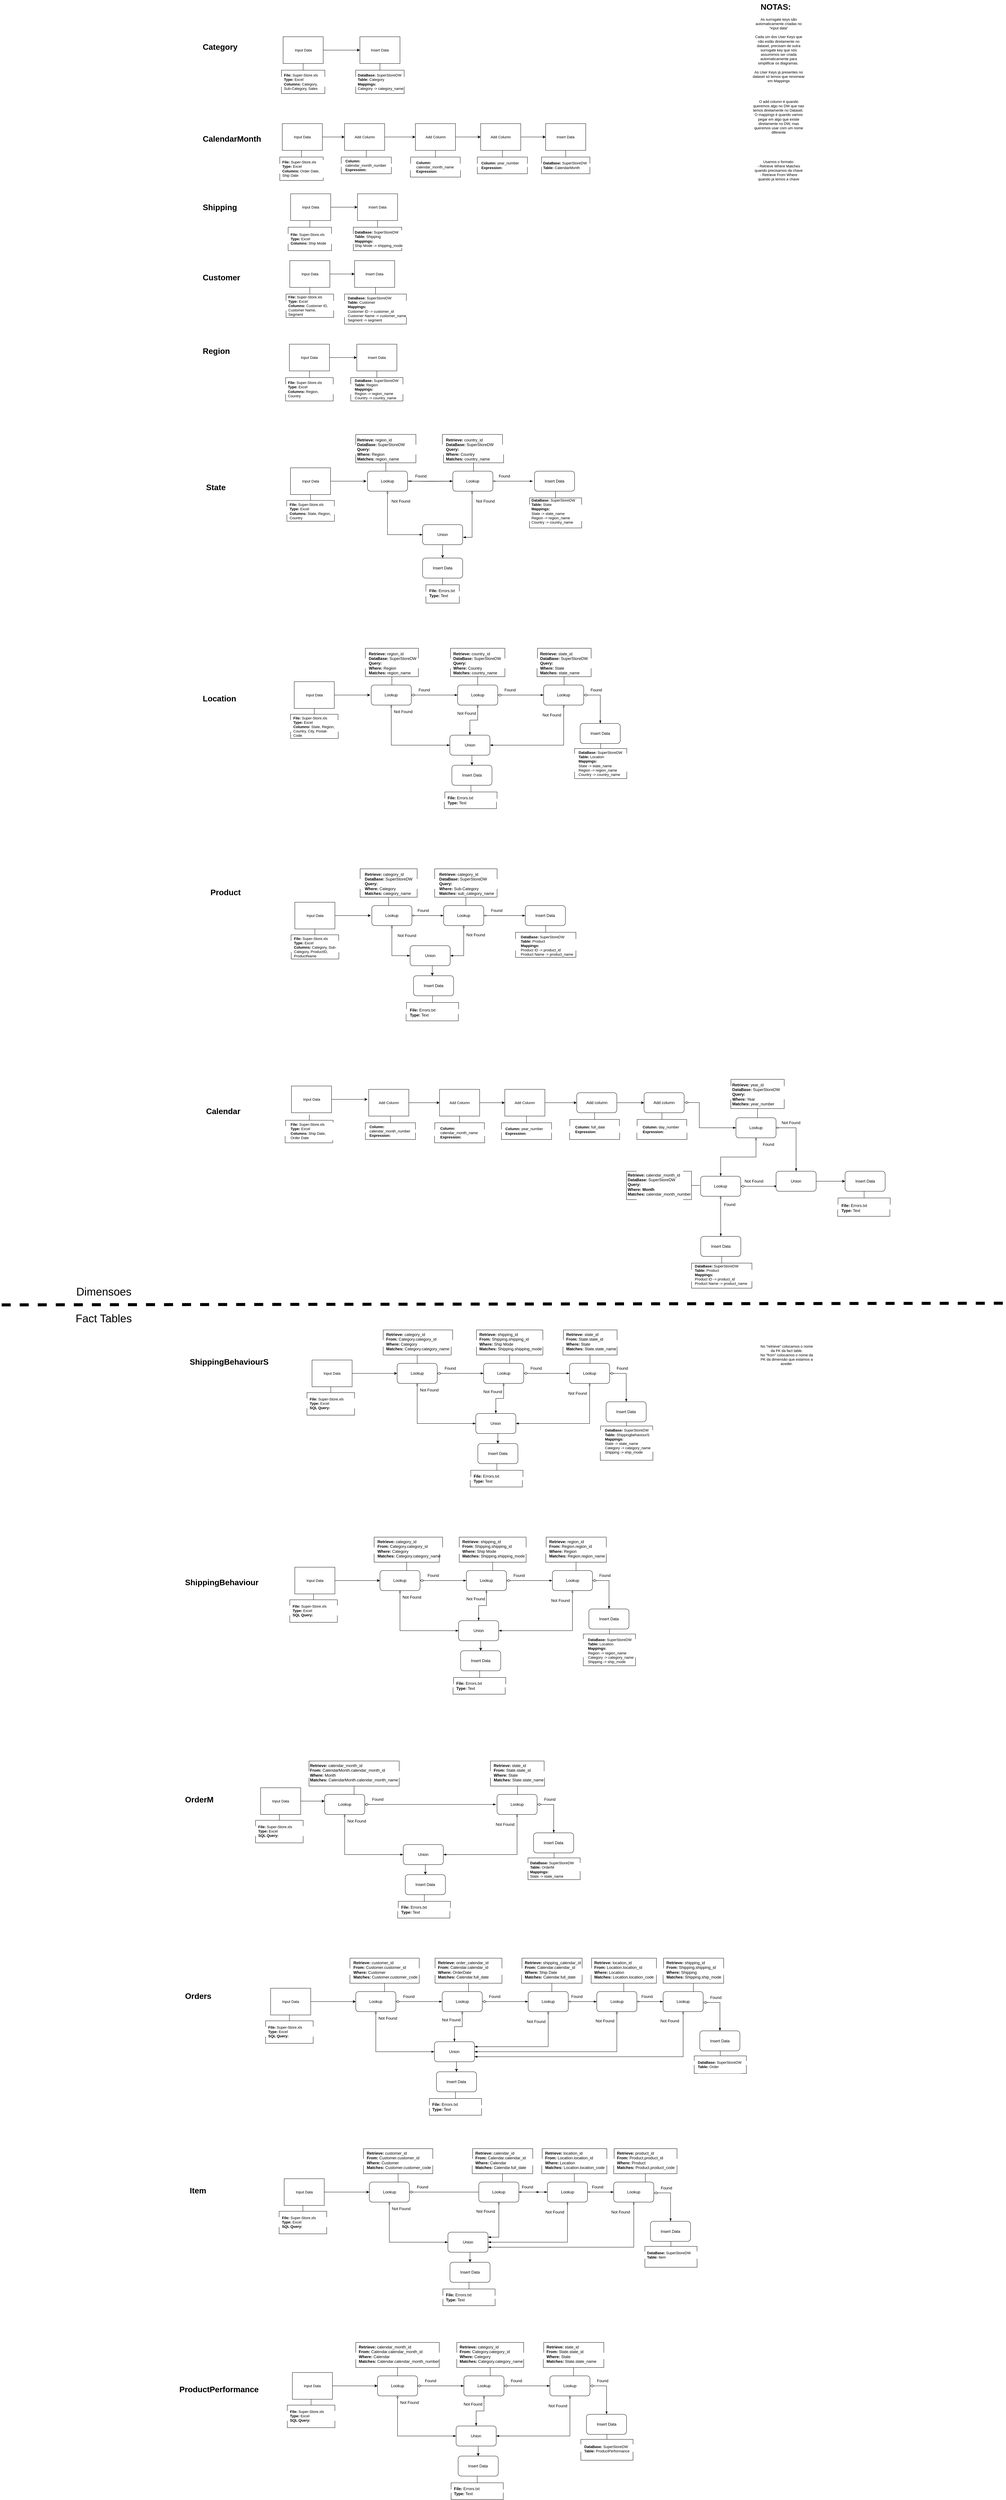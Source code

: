 <mxfile version="26.1.3">
  <diagram name="Page-1" id="2a216829-ef6e-dabb-86c1-c78162f3ba2b">
    <mxGraphModel grid="1" page="1" gridSize="10" guides="1" tooltips="1" connect="1" arrows="1" fold="1" pageScale="1" pageWidth="850" pageHeight="1100" background="none" math="0" shadow="0">
      <root>
        <mxCell id="0" />
        <mxCell id="1" parent="0" />
        <mxCell id="gSadtIf43q3BKI0Gub7u-1" value="Input Data" style="points=[[0.25,0,0],[0.5,0,0],[0.75,0,0],[1,0.25,0],[1,0.5,0],[1,0.75,0],[0.75,1,0],[0.5,1,0],[0.25,1,0],[0,0.75,0],[0,0.5,0],[0,0.25,0]];shape=mxgraph.bpmn.task2;whiteSpace=wrap;rectStyle=rounded;size=10;html=1;container=1;expand=0;collapsible=0;taskMarker=abstract;fontFamily=Helvetica;fontSize=11;fontColor=default;labelBackgroundColor=default;" vertex="1" parent="1">
          <mxGeometry x="42.5" y="180" width="120" height="80" as="geometry" />
        </mxCell>
        <mxCell id="gSadtIf43q3BKI0Gub7u-2" value="Insert Data" style="points=[[0.25,0,0],[0.5,0,0],[0.75,0,0],[1,0.25,0],[1,0.5,0],[1,0.75,0],[0.75,1,0],[0.5,1,0],[0.25,1,0],[0,0.75,0],[0,0.5,0],[0,0.25,0]];shape=mxgraph.bpmn.task2;whiteSpace=wrap;rectStyle=rounded;size=10;html=1;container=1;expand=0;collapsible=0;taskMarker=abstract;fontFamily=Helvetica;fontSize=11;fontColor=default;labelBackgroundColor=default;" vertex="1" parent="1">
          <mxGeometry x="272.37" y="180" width="120" height="80" as="geometry" />
        </mxCell>
        <mxCell id="gSadtIf43q3BKI0Gub7u-19" value="" style="html=1;shape=mxgraph.flowchart.annotation_2;align=left;labelPosition=right;fontFamily=Helvetica;fontSize=11;fontColor=default;labelBackgroundColor=default;direction=south;" vertex="1" parent="1">
          <mxGeometry x="259.87" y="260" width="145" height="40" as="geometry" />
        </mxCell>
        <mxCell id="gSadtIf43q3BKI0Gub7u-20" value="" style="shape=partialRectangle;whiteSpace=wrap;html=1;bottom=1;right=1;left=1;top=0;fillColor=none;routingCenterX=-0.5;" vertex="1" parent="1">
          <mxGeometry x="259.87" y="330" width="145" height="20" as="geometry" />
        </mxCell>
        <mxCell id="gSadtIf43q3BKI0Gub7u-21" value="&lt;b&gt;DataBase:&lt;/b&gt; SuperStoreDW&lt;br&gt;&lt;b&gt;Table:&lt;/b&gt; Category&lt;div&gt;&lt;b&gt;Mappings:&lt;/b&gt; &lt;br&gt;Category -&amp;gt; category_name&lt;/div&gt;" style="text;html=1;align=left;verticalAlign=middle;whiteSpace=wrap;rounded=0;fontFamily=Helvetica;fontSize=11;fontColor=default;labelBackgroundColor=default;" vertex="1" parent="1">
          <mxGeometry x="264.12" y="300" width="200" height="30" as="geometry" />
        </mxCell>
        <mxCell id="gSadtIf43q3BKI0Gub7u-41" value="Input Data" style="points=[[0.25,0,0],[0.5,0,0],[0.75,0,0],[1,0.25,0],[1,0.5,0],[1,0.75,0],[0.75,1,0],[0.5,1,0],[0.25,1,0],[0,0.75,0],[0,0.5,0],[0,0.25,0]];shape=mxgraph.bpmn.task2;whiteSpace=wrap;rectStyle=rounded;size=10;html=1;container=1;expand=0;collapsible=0;taskMarker=abstract;fontFamily=Helvetica;fontSize=11;fontColor=default;labelBackgroundColor=default;" vertex="1" parent="1">
          <mxGeometry x="40" y="440" width="120" height="80" as="geometry" />
        </mxCell>
        <mxCell id="gSadtIf43q3BKI0Gub7u-42" value="Insert Data" style="points=[[0.25,0,0],[0.5,0,0],[0.75,0,0],[1,0.25,0],[1,0.5,0],[1,0.75,0],[0.75,1,0],[0.5,1,0],[0.25,1,0],[0,0.75,0],[0,0.5,0],[0,0.25,0]];shape=mxgraph.bpmn.task2;whiteSpace=wrap;rectStyle=rounded;size=10;html=1;container=1;expand=0;collapsible=0;taskMarker=abstract;fontFamily=Helvetica;fontSize=11;fontColor=default;labelBackgroundColor=default;" vertex="1" parent="1">
          <mxGeometry x="828.42" y="440" width="120" height="80" as="geometry" />
        </mxCell>
        <mxCell id="gSadtIf43q3BKI0Gub7u-47" value="" style="html=1;shape=mxgraph.flowchart.annotation_2;align=left;labelPosition=right;fontFamily=Helvetica;fontSize=11;fontColor=default;labelBackgroundColor=default;direction=south;" vertex="1" parent="1">
          <mxGeometry x="815.92" y="520" width="145" height="40" as="geometry" />
        </mxCell>
        <mxCell id="gSadtIf43q3BKI0Gub7u-48" value="" style="shape=partialRectangle;whiteSpace=wrap;html=1;bottom=1;right=1;left=1;top=0;fillColor=none;routingCenterX=-0.5;" vertex="1" parent="1">
          <mxGeometry x="815.92" y="570" width="145" height="20" as="geometry" />
        </mxCell>
        <mxCell id="gSadtIf43q3BKI0Gub7u-54" value="&lt;b&gt;DataBase:&lt;/b&gt; SuperStoreDW&lt;br&gt;&lt;b&gt;Table:&lt;/b&gt; CalendarMonth" style="text;html=1;align=left;verticalAlign=middle;whiteSpace=wrap;rounded=0;fontFamily=Helvetica;fontSize=11;fontColor=default;labelBackgroundColor=default;" vertex="1" parent="1">
          <mxGeometry x="818.61" y="550" width="200" height="30" as="geometry" />
        </mxCell>
        <mxCell id="-H4ae2L4HeG6YgwZ0joz-13" value="Add Column" style="points=[[0.25,0,0],[0.5,0,0],[0.75,0,0],[1,0.25,0],[1,0.5,0],[1,0.75,0],[0.75,1,0],[0.5,1,0],[0.25,1,0],[0,0.75,0],[0,0.5,0],[0,0.25,0]];shape=mxgraph.bpmn.task2;whiteSpace=wrap;rectStyle=rounded;size=10;html=1;container=1;expand=0;collapsible=0;taskMarker=abstract;fontFamily=Helvetica;fontSize=11;fontColor=default;labelBackgroundColor=default;" vertex="1" parent="1">
          <mxGeometry x="226.5" y="440" width="120" height="80" as="geometry" />
        </mxCell>
        <mxCell id="-H4ae2L4HeG6YgwZ0joz-14" value="" style="html=1;shape=mxgraph.flowchart.annotation_2;align=left;labelPosition=right;fontFamily=Helvetica;fontSize=11;fontColor=default;labelBackgroundColor=default;direction=south;" vertex="1" parent="1">
          <mxGeometry x="216.5" y="520" width="150" height="40" as="geometry" />
        </mxCell>
        <mxCell id="-H4ae2L4HeG6YgwZ0joz-15" value="" style="shape=partialRectangle;whiteSpace=wrap;html=1;bottom=1;right=1;left=1;top=0;fillColor=none;routingCenterX=-0.5;" vertex="1" parent="1">
          <mxGeometry x="216.5" y="570" width="150" height="20" as="geometry" />
        </mxCell>
        <mxCell id="-H4ae2L4HeG6YgwZ0joz-16" value="&lt;b&gt;Column: &lt;/b&gt;calendar_month_number&lt;br&gt;&lt;b&gt;Expression:&lt;/b&gt;&amp;nbsp;" style="text;html=1;align=left;verticalAlign=middle;whiteSpace=wrap;rounded=0;fontFamily=Helvetica;fontSize=11;fontColor=default;labelBackgroundColor=default;" vertex="1" parent="1">
          <mxGeometry x="226.5" y="550" width="130" height="30" as="geometry" />
        </mxCell>
        <mxCell id="-H4ae2L4HeG6YgwZ0joz-18" value="" style="html=1;shape=mxgraph.flowchart.annotation_2;align=left;labelPosition=right;fontFamily=Helvetica;fontSize=11;fontColor=default;labelBackgroundColor=default;direction=south;" vertex="1" parent="1">
          <mxGeometry x="424.26" y="520" width="148.48" height="40" as="geometry" />
        </mxCell>
        <mxCell id="-H4ae2L4HeG6YgwZ0joz-19" value="" style="shape=partialRectangle;whiteSpace=wrap;html=1;bottom=1;right=1;left=1;top=0;fillColor=none;routingCenterX=-0.5;" vertex="1" parent="1">
          <mxGeometry x="423.5" y="580" width="150" height="20" as="geometry" />
        </mxCell>
        <mxCell id="-H4ae2L4HeG6YgwZ0joz-20" value="&lt;b&gt;Column: &lt;/b&gt;calendar_month_name&lt;br&gt;&lt;b&gt;Expression:&lt;/b&gt; " style="text;html=1;align=left;verticalAlign=middle;whiteSpace=wrap;rounded=0;fontFamily=Helvetica;fontSize=11;fontColor=default;labelBackgroundColor=default;" vertex="1" parent="1">
          <mxGeometry x="438.5" y="555" width="130" height="30" as="geometry" />
        </mxCell>
        <mxCell id="-H4ae2L4HeG6YgwZ0joz-17" value="Add Column" style="points=[[0.25,0,0],[0.5,0,0],[0.75,0,0],[1,0.25,0],[1,0.5,0],[1,0.75,0],[0.75,1,0],[0.5,1,0],[0.25,1,0],[0,0.75,0],[0,0.5,0],[0,0.25,0]];shape=mxgraph.bpmn.task2;whiteSpace=wrap;rectStyle=rounded;size=10;html=1;container=1;expand=0;collapsible=0;taskMarker=abstract;fontFamily=Helvetica;fontSize=11;fontColor=default;labelBackgroundColor=default;" vertex="1" parent="1">
          <mxGeometry x="438.5" y="440" width="120" height="80" as="geometry" />
        </mxCell>
        <mxCell id="-H4ae2L4HeG6YgwZ0joz-26" value="Add Column" style="points=[[0.25,0,0],[0.5,0,0],[0.75,0,0],[1,0.25,0],[1,0.5,0],[1,0.75,0],[0.75,1,0],[0.5,1,0],[0.25,1,0],[0,0.75,0],[0,0.5,0],[0,0.25,0]];shape=mxgraph.bpmn.task2;whiteSpace=wrap;rectStyle=rounded;size=10;html=1;container=1;expand=0;collapsible=0;taskMarker=abstract;fontFamily=Helvetica;fontSize=11;fontColor=default;labelBackgroundColor=default;" vertex="1" parent="1">
          <mxGeometry x="633.87" y="440" width="120" height="80" as="geometry" />
        </mxCell>
        <mxCell id="-H4ae2L4HeG6YgwZ0joz-27" value="" style="html=1;shape=mxgraph.flowchart.annotation_2;align=left;labelPosition=right;fontFamily=Helvetica;fontSize=11;fontColor=default;labelBackgroundColor=default;direction=south;" vertex="1" parent="1">
          <mxGeometry x="623.87" y="520" width="150" height="40" as="geometry" />
        </mxCell>
        <mxCell id="-H4ae2L4HeG6YgwZ0joz-28" value="" style="shape=partialRectangle;whiteSpace=wrap;html=1;bottom=1;right=1;left=1;top=0;fillColor=none;routingCenterX=-0.5;" vertex="1" parent="1">
          <mxGeometry x="623.87" y="570" width="150" height="20" as="geometry" />
        </mxCell>
        <mxCell id="-H4ae2L4HeG6YgwZ0joz-29" value="&lt;b&gt;Column: &lt;/b&gt;year_number&lt;br&gt;&lt;b&gt;Expression:&lt;/b&gt; " style="text;html=1;align=left;verticalAlign=middle;whiteSpace=wrap;rounded=0;fontFamily=Helvetica;fontSize=11;fontColor=default;labelBackgroundColor=default;" vertex="1" parent="1">
          <mxGeometry x="633.87" y="550" width="130" height="30" as="geometry" />
        </mxCell>
        <mxCell id="-H4ae2L4HeG6YgwZ0joz-40" style="edgeStyle=orthogonalEdgeStyle;rounded=0;orthogonalLoop=1;jettySize=auto;html=1;exitX=1;exitY=0.5;exitDx=0;exitDy=0;exitPerimeter=0;entryX=0;entryY=0.5;entryDx=0;entryDy=0;entryPerimeter=0;" edge="1" parent="1" source="-H4ae2L4HeG6YgwZ0joz-26" target="gSadtIf43q3BKI0Gub7u-42">
          <mxGeometry relative="1" as="geometry" />
        </mxCell>
        <mxCell id="RT6RwITCp96EGcr6qQkf-1" value="Input Data" style="points=[[0.25,0,0],[0.5,0,0],[0.75,0,0],[1,0.25,0],[1,0.5,0],[1,0.75,0],[0.75,1,0],[0.5,1,0],[0.25,1,0],[0,0.75,0],[0,0.5,0],[0,0.25,0]];shape=mxgraph.bpmn.task2;whiteSpace=wrap;rectStyle=rounded;size=10;html=1;container=1;expand=0;collapsible=0;taskMarker=abstract;fontFamily=Helvetica;fontSize=11;fontColor=default;labelBackgroundColor=default;" vertex="1" parent="1">
          <mxGeometry x="65" y="650" width="120" height="80" as="geometry" />
        </mxCell>
        <mxCell id="RT6RwITCp96EGcr6qQkf-2" value="Insert Data" style="points=[[0.25,0,0],[0.5,0,0],[0.75,0,0],[1,0.25,0],[1,0.5,0],[1,0.75,0],[0.75,1,0],[0.5,1,0],[0.25,1,0],[0,0.75,0],[0,0.5,0],[0,0.25,0]];shape=mxgraph.bpmn.task2;whiteSpace=wrap;rectStyle=rounded;size=10;html=1;container=1;expand=0;collapsible=0;taskMarker=abstract;fontFamily=Helvetica;fontSize=11;fontColor=default;labelBackgroundColor=default;" vertex="1" parent="1">
          <mxGeometry x="265.16" y="650" width="120" height="80" as="geometry" />
        </mxCell>
        <mxCell id="RT6RwITCp96EGcr6qQkf-7" value="" style="html=1;shape=mxgraph.flowchart.annotation_2;align=left;labelPosition=right;fontFamily=Helvetica;fontSize=11;fontColor=default;labelBackgroundColor=default;direction=south;" vertex="1" parent="1">
          <mxGeometry x="252.66" y="730" width="145" height="40" as="geometry" />
        </mxCell>
        <mxCell id="RT6RwITCp96EGcr6qQkf-8" value="" style="shape=partialRectangle;whiteSpace=wrap;html=1;bottom=1;right=1;left=1;top=0;fillColor=none;routingCenterX=-0.5;" vertex="1" parent="1">
          <mxGeometry x="252.66" y="800" width="145" height="20" as="geometry" />
        </mxCell>
        <mxCell id="RT6RwITCp96EGcr6qQkf-9" value="&lt;b&gt;DataBase:&lt;/b&gt; SuperStoreDW&lt;br&gt;&lt;b&gt;Table:&lt;/b&gt;&amp;nbsp;Shipping&lt;div&gt;&lt;b&gt;Mappings:&lt;/b&gt; &lt;br&gt;Ship Mode -&amp;gt; shipping_mode&lt;/div&gt;" style="text;html=1;align=left;verticalAlign=middle;whiteSpace=wrap;rounded=0;fontFamily=Helvetica;fontSize=11;fontColor=default;labelBackgroundColor=default;" vertex="1" parent="1">
          <mxGeometry x="255" y="770" width="200" height="30" as="geometry" />
        </mxCell>
        <mxCell id="RT6RwITCp96EGcr6qQkf-10" value="" style="edgeStyle=orthogonalEdgeStyle;shape=connector;rounded=0;orthogonalLoop=1;jettySize=auto;html=1;exitX=1;exitY=0.5;exitDx=0;exitDy=0;exitPerimeter=0;entryX=0;entryY=0.5;entryDx=0;entryDy=0;entryPerimeter=0;strokeColor=default;align=center;verticalAlign=middle;fontFamily=Helvetica;fontSize=11;fontColor=default;labelBackgroundColor=default;endArrow=classic;" edge="1" parent="1" source="RT6RwITCp96EGcr6qQkf-1" target="RT6RwITCp96EGcr6qQkf-2">
          <mxGeometry relative="1" as="geometry">
            <mxPoint x="185" y="690" as="sourcePoint" />
            <mxPoint x="295" y="690" as="targetPoint" />
          </mxGeometry>
        </mxCell>
        <mxCell id="DmKk6OdaDrpml34-n-Ne-1" value="&lt;h1 style=&quot;margin-top: 0px;&quot;&gt;Category&lt;/h1&gt;" style="text;html=1;whiteSpace=wrap;overflow=hidden;rounded=0;" vertex="1" parent="1">
          <mxGeometry x="-200" y="190" width="180" height="120" as="geometry" />
        </mxCell>
        <mxCell id="DmKk6OdaDrpml34-n-Ne-2" value="&lt;h1 style=&quot;margin-top: 0px;&quot;&gt;CalendarMonth&lt;/h1&gt;" style="text;html=1;whiteSpace=wrap;overflow=hidden;rounded=0;" vertex="1" parent="1">
          <mxGeometry x="-200" y="465" width="180" height="120" as="geometry" />
        </mxCell>
        <mxCell id="DmKk6OdaDrpml34-n-Ne-3" value="&lt;h1 style=&quot;margin-top: 0px;&quot;&gt;Shipping&lt;/h1&gt;" style="text;html=1;whiteSpace=wrap;overflow=hidden;rounded=0;" vertex="1" parent="1">
          <mxGeometry x="-200" y="670" width="180" height="120" as="geometry" />
        </mxCell>
        <mxCell id="DmKk6OdaDrpml34-n-Ne-4" value="O add column é quando queremos algo no DW que nao temos diretamente no Dataset.&amp;nbsp;&lt;br&gt;O mappings é quando vamos pegar em algo que existe diretamente no DW, mas queremos usar com um nome diferente" style="text;html=1;align=center;verticalAlign=middle;whiteSpace=wrap;rounded=0;fontFamily=Helvetica;fontSize=11;fontColor=default;labelBackgroundColor=default;" vertex="1" parent="1">
          <mxGeometry x="1445.88" y="360" width="160" height="120" as="geometry" />
        </mxCell>
        <mxCell id="RT6RwITCp96EGcr6qQkf-16" value="Input Data" style="points=[[0.25,0,0],[0.5,0,0],[0.75,0,0],[1,0.25,0],[1,0.5,0],[1,0.75,0],[0.75,1,0],[0.5,1,0],[0.25,1,0],[0,0.75,0],[0,0.5,0],[0,0.25,0]];shape=mxgraph.bpmn.task2;whiteSpace=wrap;rectStyle=rounded;size=10;html=1;container=1;expand=0;collapsible=0;taskMarker=abstract;fontFamily=Helvetica;fontSize=11;fontColor=default;labelBackgroundColor=default;" vertex="1" parent="1">
          <mxGeometry x="62.5" y="850" width="120" height="80" as="geometry" />
        </mxCell>
        <mxCell id="DmKk6OdaDrpml34-n-Ne-5" value="&lt;h1 style=&quot;margin-top: 0px;&quot;&gt;NOTAS:&lt;/h1&gt;" style="text;html=1;whiteSpace=wrap;overflow=hidden;rounded=0;" vertex="1" parent="1">
          <mxGeometry x="1470" y="70" width="180" height="50" as="geometry" />
        </mxCell>
        <mxCell id="RT6RwITCp96EGcr6qQkf-17" value="Insert Data" style="points=[[0.25,0,0],[0.5,0,0],[0.75,0,0],[1,0.25,0],[1,0.5,0],[1,0.75,0],[0.75,1,0],[0.5,1,0],[0.25,1,0],[0,0.75,0],[0,0.5,0],[0,0.25,0]];shape=mxgraph.bpmn.task2;whiteSpace=wrap;rectStyle=rounded;size=10;html=1;container=1;expand=0;collapsible=0;taskMarker=abstract;fontFamily=Helvetica;fontSize=11;fontColor=default;labelBackgroundColor=default;" vertex="1" parent="1">
          <mxGeometry x="256.48" y="850" width="120" height="80" as="geometry" />
        </mxCell>
        <mxCell id="RT6RwITCp96EGcr6qQkf-18" style="edgeStyle=orthogonalEdgeStyle;shape=connector;rounded=0;orthogonalLoop=1;jettySize=auto;html=1;exitX=1;exitY=0.5;exitDx=0;exitDy=0;exitPerimeter=0;entryX=0;entryY=0.5;entryDx=0;entryDy=0;entryPerimeter=0;strokeColor=default;align=center;verticalAlign=middle;fontFamily=Helvetica;fontSize=11;fontColor=default;labelBackgroundColor=default;endArrow=classic;" edge="1" parent="1" source="RT6RwITCp96EGcr6qQkf-16" target="RT6RwITCp96EGcr6qQkf-17">
          <mxGeometry relative="1" as="geometry">
            <mxPoint x="425" y="890" as="sourcePoint" />
          </mxGeometry>
        </mxCell>
        <mxCell id="RT6RwITCp96EGcr6qQkf-22" value="" style="html=1;shape=mxgraph.flowchart.annotation_2;align=left;labelPosition=right;fontFamily=Helvetica;fontSize=11;fontColor=default;labelBackgroundColor=default;direction=south;" vertex="1" parent="1">
          <mxGeometry x="226.5" y="930" width="185" height="40" as="geometry" />
        </mxCell>
        <mxCell id="RT6RwITCp96EGcr6qQkf-23" value="" style="shape=partialRectangle;whiteSpace=wrap;html=1;bottom=1;right=1;left=1;top=0;fillColor=none;routingCenterX=-0.5;" vertex="1" parent="1">
          <mxGeometry x="226.5" y="1020" width="185" height="20" as="geometry" />
        </mxCell>
        <mxCell id="RT6RwITCp96EGcr6qQkf-24" value="&lt;b&gt;DataBase:&lt;/b&gt; SuperStoreDW&lt;br&gt;&lt;b&gt;Table:&lt;/b&gt;&amp;nbsp;Customer&lt;div&gt;&lt;b&gt;Mappings:&lt;/b&gt; &lt;br&gt;Customer ID -&amp;gt; customer_id&lt;br&gt;Customer Name -&amp;gt; customer_name&lt;br&gt;Segment -&amp;gt; segment&lt;/div&gt;" style="text;html=1;align=left;verticalAlign=middle;whiteSpace=wrap;rounded=0;fontFamily=Helvetica;fontSize=11;fontColor=default;labelBackgroundColor=default;" vertex="1" parent="1">
          <mxGeometry x="233.98" y="980" width="200" height="30" as="geometry" />
        </mxCell>
        <mxCell id="DmKk6OdaDrpml34-n-Ne-6" value="&lt;h1 style=&quot;margin-top: 0px;&quot;&gt;Customer&lt;/h1&gt;" style="text;html=1;whiteSpace=wrap;overflow=hidden;rounded=0;" vertex="1" parent="1">
          <mxGeometry x="-200" y="880" width="180" height="120" as="geometry" />
        </mxCell>
        <mxCell id="DmKk6OdaDrpml34-n-Ne-7" value="" style="html=1;shape=mxgraph.flowchart.annotation_2;align=left;labelPosition=right;fontFamily=Helvetica;fontSize=11;fontColor=default;labelBackgroundColor=default;direction=south;" vertex="1" parent="1">
          <mxGeometry x="37.5" y="260" width="130" height="40" as="geometry" />
        </mxCell>
        <mxCell id="DmKk6OdaDrpml34-n-Ne-8" value="" style="shape=partialRectangle;whiteSpace=wrap;html=1;bottom=1;right=1;left=1;top=0;fillColor=none;routingCenterX=-0.5;" vertex="1" parent="1">
          <mxGeometry x="37.5" y="330" width="130" height="20" as="geometry" />
        </mxCell>
        <mxCell id="DmKk6OdaDrpml34-n-Ne-9" value="&lt;b&gt;File:&lt;/b&gt; Super-Store.xls&lt;div&gt;&lt;b&gt;Type: &lt;/b&gt;Excel&lt;br&gt;&lt;b&gt;Columns:&lt;/b&gt; Category,&amp;nbsp;&lt;br&gt;Sub-Category, Sales&lt;/div&gt;" style="text;html=1;align=left;verticalAlign=middle;whiteSpace=wrap;rounded=0;fontFamily=Helvetica;fontSize=11;fontColor=default;labelBackgroundColor=default;" vertex="1" parent="1">
          <mxGeometry x="42.5" y="300" width="130" height="30" as="geometry" />
        </mxCell>
        <mxCell id="DmKk6OdaDrpml34-n-Ne-13" value="" style="html=1;shape=mxgraph.flowchart.annotation_2;align=left;labelPosition=right;fontFamily=Helvetica;fontSize=11;fontColor=default;labelBackgroundColor=default;direction=south;" vertex="1" parent="1">
          <mxGeometry x="32.5" y="520" width="130" height="40" as="geometry" />
        </mxCell>
        <mxCell id="DmKk6OdaDrpml34-n-Ne-14" value="" style="shape=partialRectangle;whiteSpace=wrap;html=1;bottom=1;right=1;left=1;top=0;fillColor=none;routingCenterX=-0.5;" vertex="1" parent="1">
          <mxGeometry x="32.5" y="590" width="130" height="20" as="geometry" />
        </mxCell>
        <mxCell id="DmKk6OdaDrpml34-n-Ne-15" value="&lt;b&gt;File:&lt;/b&gt; Super-Store.xls&lt;div&gt;&lt;b&gt;Type: &lt;/b&gt;Excel&lt;br&gt;&lt;b&gt;Columns:&lt;/b&gt;&amp;nbsp;Order Date, Ship Date&lt;/div&gt;" style="text;html=1;align=left;verticalAlign=middle;whiteSpace=wrap;rounded=0;fontFamily=Helvetica;fontSize=11;fontColor=default;labelBackgroundColor=default;" vertex="1" parent="1">
          <mxGeometry x="37.5" y="560" width="130" height="30" as="geometry" />
        </mxCell>
        <mxCell id="DmKk6OdaDrpml34-n-Ne-16" value="" style="html=1;shape=mxgraph.flowchart.annotation_2;align=left;labelPosition=right;fontFamily=Helvetica;fontSize=11;fontColor=default;labelBackgroundColor=default;direction=south;" vertex="1" parent="1">
          <mxGeometry x="51.25" y="930" width="142.5" height="40" as="geometry" />
        </mxCell>
        <mxCell id="DmKk6OdaDrpml34-n-Ne-17" value="" style="shape=partialRectangle;whiteSpace=wrap;html=1;bottom=1;right=1;left=1;top=0;fillColor=none;routingCenterX=-0.5;" vertex="1" parent="1">
          <mxGeometry x="51.25" y="1000" width="142.5" height="20" as="geometry" />
        </mxCell>
        <mxCell id="DmKk6OdaDrpml34-n-Ne-18" value="&lt;b&gt;File:&lt;/b&gt; Super-Store.xls&lt;div&gt;&lt;b&gt;Type: &lt;/b&gt;Excel&lt;br&gt;&lt;b&gt;Columns:&lt;/b&gt;&amp;nbsp;Customer ID, Customer Name, Segment&lt;br&gt;&lt;/div&gt;" style="text;html=1;align=left;verticalAlign=middle;whiteSpace=wrap;rounded=0;fontFamily=Helvetica;fontSize=11;fontColor=default;labelBackgroundColor=default;" vertex="1" parent="1">
          <mxGeometry x="56.25" y="970" width="130" height="30" as="geometry" />
        </mxCell>
        <mxCell id="DmKk6OdaDrpml34-n-Ne-21" value="" style="html=1;shape=mxgraph.flowchart.annotation_2;align=left;labelPosition=right;fontFamily=Helvetica;fontSize=11;fontColor=default;labelBackgroundColor=default;direction=south;" vertex="1" parent="1">
          <mxGeometry x="57.5" y="730" width="130" height="40" as="geometry" />
        </mxCell>
        <mxCell id="DmKk6OdaDrpml34-n-Ne-22" value="" style="shape=partialRectangle;whiteSpace=wrap;html=1;bottom=1;right=1;left=1;top=0;fillColor=none;routingCenterX=-0.5;" vertex="1" parent="1">
          <mxGeometry x="57.5" y="800" width="130" height="20" as="geometry" />
        </mxCell>
        <mxCell id="DmKk6OdaDrpml34-n-Ne-23" value="&lt;b&gt;File:&lt;/b&gt; Super-Store.xls&lt;div&gt;&lt;b&gt;Type: &lt;/b&gt;Excel&lt;br&gt;&lt;b&gt;Columns:&lt;/b&gt;&amp;nbsp;Ship Mode&lt;br&gt;&lt;/div&gt;" style="text;html=1;align=left;verticalAlign=middle;whiteSpace=wrap;rounded=0;fontFamily=Helvetica;fontSize=11;fontColor=default;labelBackgroundColor=default;" vertex="1" parent="1">
          <mxGeometry x="62.5" y="770" width="130" height="30" as="geometry" />
        </mxCell>
        <mxCell id="DmKk6OdaDrpml34-n-Ne-24" value="&lt;h1 style=&quot;margin-top: 0px;&quot;&gt;Region&lt;/h1&gt;" style="text;html=1;whiteSpace=wrap;overflow=hidden;rounded=0;" vertex="1" parent="1">
          <mxGeometry x="-200" y="1100" width="180" height="120" as="geometry" />
        </mxCell>
        <mxCell id="DmKk6OdaDrpml34-n-Ne-25" value="Input Data" style="points=[[0.25,0,0],[0.5,0,0],[0.75,0,0],[1,0.25,0],[1,0.5,0],[1,0.75,0],[0.75,1,0],[0.5,1,0],[0.25,1,0],[0,0.75,0],[0,0.5,0],[0,0.25,0]];shape=mxgraph.bpmn.task2;whiteSpace=wrap;rectStyle=rounded;size=10;html=1;container=1;expand=0;collapsible=0;taskMarker=abstract;fontFamily=Helvetica;fontSize=11;fontColor=default;labelBackgroundColor=default;" vertex="1" parent="1">
          <mxGeometry x="61.25" y="1100" width="120" height="80" as="geometry" />
        </mxCell>
        <mxCell id="DmKk6OdaDrpml34-n-Ne-26" value="Insert Data" style="points=[[0.25,0,0],[0.5,0,0],[0.75,0,0],[1,0.25,0],[1,0.5,0],[1,0.75,0],[0.75,1,0],[0.5,1,0],[0.25,1,0],[0,0.75,0],[0,0.5,0],[0,0.25,0]];shape=mxgraph.bpmn.task2;whiteSpace=wrap;rectStyle=rounded;size=10;html=1;container=1;expand=0;collapsible=0;taskMarker=abstract;fontFamily=Helvetica;fontSize=11;fontColor=default;labelBackgroundColor=default;" vertex="1" parent="1">
          <mxGeometry x="263.11" y="1100" width="120" height="80" as="geometry" />
        </mxCell>
        <mxCell id="DmKk6OdaDrpml34-n-Ne-28" value="" style="html=1;shape=mxgraph.flowchart.annotation_2;align=left;labelPosition=right;fontFamily=Helvetica;fontSize=11;fontColor=default;labelBackgroundColor=default;direction=south;" vertex="1" parent="1">
          <mxGeometry x="245" y="1180" width="156.23" height="40" as="geometry" />
        </mxCell>
        <mxCell id="DmKk6OdaDrpml34-n-Ne-29" value="" style="shape=partialRectangle;whiteSpace=wrap;html=1;bottom=1;right=1;left=1;top=0;fillColor=none;routingCenterX=-0.5;" vertex="1" parent="1">
          <mxGeometry x="245" y="1250" width="156.23" height="20" as="geometry" />
        </mxCell>
        <mxCell id="DmKk6OdaDrpml34-n-Ne-30" value="&lt;b&gt;DataBase:&lt;/b&gt; SuperStoreDW&lt;br&gt;&lt;b&gt;Table:&lt;/b&gt;&amp;nbsp;Region&lt;div&gt;&lt;b&gt;Mappings:&lt;/b&gt; &lt;br&gt;Region -&amp;gt; region_name&lt;br&gt;Country -&amp;gt; country_name&lt;/div&gt;" style="text;html=1;align=left;verticalAlign=middle;whiteSpace=wrap;rounded=0;fontFamily=Helvetica;fontSize=11;fontColor=default;labelBackgroundColor=default;" vertex="1" parent="1">
          <mxGeometry x="255" y="1220" width="200" height="30" as="geometry" />
        </mxCell>
        <mxCell id="DmKk6OdaDrpml34-n-Ne-36" value="" style="html=1;shape=mxgraph.flowchart.annotation_2;align=left;labelPosition=right;fontFamily=Helvetica;fontSize=11;fontColor=default;labelBackgroundColor=default;direction=south;" vertex="1" parent="1">
          <mxGeometry x="50" y="1180" width="142.5" height="40" as="geometry" />
        </mxCell>
        <mxCell id="DmKk6OdaDrpml34-n-Ne-37" value="" style="shape=partialRectangle;whiteSpace=wrap;html=1;bottom=1;right=1;left=1;top=0;fillColor=none;routingCenterX=-0.5;" vertex="1" parent="1">
          <mxGeometry x="50" y="1250" width="142.5" height="20" as="geometry" />
        </mxCell>
        <mxCell id="DmKk6OdaDrpml34-n-Ne-38" value="&lt;b&gt;File:&lt;/b&gt; Super-Store.xls&lt;div&gt;&lt;b&gt;Type: &lt;/b&gt;Excel&lt;br&gt;&lt;b&gt;Columns:&lt;/b&gt;&amp;nbsp;Region, Country&lt;br&gt;&lt;/div&gt;" style="text;html=1;align=left;verticalAlign=middle;whiteSpace=wrap;rounded=0;fontFamily=Helvetica;fontSize=11;fontColor=default;labelBackgroundColor=default;" vertex="1" parent="1">
          <mxGeometry x="55" y="1220" width="130" height="30" as="geometry" />
        </mxCell>
        <mxCell id="DmKk6OdaDrpml34-n-Ne-43" style="edgeStyle=orthogonalEdgeStyle;rounded=0;orthogonalLoop=1;jettySize=auto;html=1;exitX=1;exitY=0.5;exitDx=0;exitDy=0;exitPerimeter=0;entryX=0;entryY=0.5;entryDx=0;entryDy=0;entryPerimeter=0;" edge="1" parent="1" source="DmKk6OdaDrpml34-n-Ne-25" target="DmKk6OdaDrpml34-n-Ne-26">
          <mxGeometry relative="1" as="geometry">
            <mxPoint x="637.5" y="1140" as="sourcePoint" />
          </mxGeometry>
        </mxCell>
        <mxCell id="DmKk6OdaDrpml34-n-Ne-44" value="&lt;h1 style=&quot;margin-top: 0px;&quot;&gt;State&lt;/h1&gt;" style="text;html=1;whiteSpace=wrap;overflow=hidden;rounded=0;" vertex="1" parent="1">
          <mxGeometry x="-190" y="1507.5" width="180" height="120" as="geometry" />
        </mxCell>
        <mxCell id="DmKk6OdaDrpml34-n-Ne-45" value="&lt;h1 style=&quot;margin-top: 0px;&quot;&gt;Location&lt;/h1&gt;" style="text;html=1;whiteSpace=wrap;overflow=hidden;rounded=0;" vertex="1" parent="1">
          <mxGeometry x="-200" y="2140" width="180" height="120" as="geometry" />
        </mxCell>
        <mxCell id="zF4Q_hd38RbBPgWRsxnY-12" style="edgeStyle=orthogonalEdgeStyle;rounded=0;orthogonalLoop=1;jettySize=auto;html=1;exitX=1;exitY=0.5;exitDx=0;exitDy=0;exitPerimeter=0;entryX=0;entryY=0.5;entryDx=0;entryDy=0;" edge="1" parent="1" source="zF4Q_hd38RbBPgWRsxnY-8">
          <mxGeometry relative="1" as="geometry">
            <mxPoint x="292" y="1510" as="targetPoint" />
          </mxGeometry>
        </mxCell>
        <mxCell id="zF4Q_hd38RbBPgWRsxnY-8" value="Input Data" style="points=[[0.25,0,0],[0.5,0,0],[0.75,0,0],[1,0.25,0],[1,0.5,0],[1,0.75,0],[0.75,1,0],[0.5,1,0],[0.25,1,0],[0,0.75,0],[0,0.5,0],[0,0.25,0]];shape=mxgraph.bpmn.task2;whiteSpace=wrap;rectStyle=rounded;size=10;html=1;container=1;expand=0;collapsible=0;taskMarker=abstract;fontFamily=Helvetica;fontSize=11;fontColor=default;labelBackgroundColor=default;" vertex="1" parent="1">
          <mxGeometry x="64.5" y="1470" width="120" height="80" as="geometry" />
        </mxCell>
        <mxCell id="zF4Q_hd38RbBPgWRsxnY-9" value="" style="html=1;shape=mxgraph.flowchart.annotation_2;align=left;labelPosition=right;fontFamily=Helvetica;fontSize=11;fontColor=default;labelBackgroundColor=default;direction=south;" vertex="1" parent="1">
          <mxGeometry x="53.25" y="1550" width="142.5" height="35" as="geometry" />
        </mxCell>
        <mxCell id="zF4Q_hd38RbBPgWRsxnY-10" value="" style="shape=partialRectangle;whiteSpace=wrap;html=1;bottom=1;right=1;left=1;top=0;fillColor=none;routingCenterX=-0.5;" vertex="1" parent="1">
          <mxGeometry x="53.75" y="1610" width="142.5" height="20" as="geometry" />
        </mxCell>
        <mxCell id="zF4Q_hd38RbBPgWRsxnY-11" value="&lt;b&gt;File:&lt;/b&gt; Super-Store.xls&lt;div&gt;&lt;b&gt;Type: &lt;/b&gt;Excel&lt;br&gt;&lt;b&gt;Columns:&lt;/b&gt;&amp;nbsp;State, Region, Country&lt;br&gt;&lt;/div&gt;" style="text;html=1;align=left;verticalAlign=middle;whiteSpace=wrap;rounded=0;fontFamily=Helvetica;fontSize=11;fontColor=default;labelBackgroundColor=default;" vertex="1" parent="1">
          <mxGeometry x="59.5" y="1585" width="130" height="30" as="geometry" />
        </mxCell>
        <mxCell id="zF4Q_hd38RbBPgWRsxnY-25" value="Lookup" style="rounded=1;whiteSpace=wrap;html=1;" vertex="1" parent="1">
          <mxGeometry x="295" y="1480" width="120" height="60" as="geometry" />
        </mxCell>
        <mxCell id="zF4Q_hd38RbBPgWRsxnY-30" value="" style="html=1;shape=mxgraph.flowchart.annotation_2;align=left;labelPosition=right;direction=north;" vertex="1" parent="1">
          <mxGeometry x="260" y="1430" width="180" height="50" as="geometry" />
        </mxCell>
        <mxCell id="zF4Q_hd38RbBPgWRsxnY-31" value="" style="shape=partialRectangle;whiteSpace=wrap;html=1;bottom=1;right=1;left=1;top=0;fillColor=none;routingCenterX=-0.5;direction=west;" vertex="1" parent="1">
          <mxGeometry x="260" y="1370" width="180" height="30" as="geometry" />
        </mxCell>
        <mxCell id="zF4Q_hd38RbBPgWRsxnY-32" value="&lt;b&gt;Retrieve:&lt;/b&gt; region_id&lt;br&gt;&lt;b&gt;DataBase:&lt;/b&gt; SuperStoreDW&lt;div&gt;&lt;b&gt;Query:&lt;/b&gt;&lt;/div&gt;&lt;div&gt;&lt;b&gt;Where:&lt;/b&gt; Region&lt;/div&gt;&lt;div&gt;&lt;b&gt;Matches:&lt;/b&gt; region_name&lt;/div&gt;" style="text;html=1;align=left;verticalAlign=middle;resizable=0;points=[];autosize=1;strokeColor=none;fillColor=none;rotation=0;" vertex="1" parent="1">
          <mxGeometry x="262" y="1370" width="170" height="90" as="geometry" />
        </mxCell>
        <mxCell id="zF4Q_hd38RbBPgWRsxnY-47" value="Insert Data" style="rounded=1;whiteSpace=wrap;html=1;" vertex="1" parent="1">
          <mxGeometry x="795" y="1480" width="120" height="60" as="geometry" />
        </mxCell>
        <mxCell id="zF4Q_hd38RbBPgWRsxnY-48" value="" style="html=1;shape=mxgraph.flowchart.annotation_2;align=left;labelPosition=right;fontFamily=Helvetica;fontSize=11;fontColor=default;labelBackgroundColor=default;direction=south;" vertex="1" parent="1">
          <mxGeometry x="780" y="1540" width="156.23" height="40" as="geometry" />
        </mxCell>
        <mxCell id="zF4Q_hd38RbBPgWRsxnY-49" value="" style="shape=partialRectangle;whiteSpace=wrap;html=1;bottom=1;right=1;left=1;top=0;fillColor=none;routingCenterX=-0.5;" vertex="1" parent="1">
          <mxGeometry x="780" y="1630" width="156.23" height="20" as="geometry" />
        </mxCell>
        <mxCell id="zF4Q_hd38RbBPgWRsxnY-50" value="&lt;b&gt;DataBase:&lt;/b&gt; SuperStoreDW&lt;br&gt;&lt;b&gt;Table:&lt;/b&gt;&amp;nbsp;State&lt;div&gt;&lt;b&gt;Mappings:&lt;/b&gt;&lt;/div&gt;&lt;div&gt; State -&amp;gt; state_name&lt;br&gt;Region -&amp;gt; region_name&lt;br&gt;Country -&amp;gt; country_name&lt;/div&gt;" style="text;html=1;align=left;verticalAlign=middle;whiteSpace=wrap;rounded=0;fontFamily=Helvetica;fontSize=11;fontColor=default;labelBackgroundColor=default;" vertex="1" parent="1">
          <mxGeometry x="783.61" y="1585" width="200" height="30" as="geometry" />
        </mxCell>
        <mxCell id="zF4Q_hd38RbBPgWRsxnY-57" style="edgeStyle=orthogonalEdgeStyle;rounded=0;orthogonalLoop=1;jettySize=auto;html=1;exitX=1;exitY=0.5;exitDx=0;exitDy=0;exitPerimeter=0;entryX=0;entryY=0.5;entryDx=0;entryDy=0;" edge="1" parent="1" source="zF4Q_hd38RbBPgWRsxnY-58">
          <mxGeometry relative="1" as="geometry">
            <mxPoint x="303.27" y="2150" as="targetPoint" />
          </mxGeometry>
        </mxCell>
        <mxCell id="ouovoWxsHXUEzODy_Mbh-4" value="Insert Data" style="rounded=1;whiteSpace=wrap;html=1;" vertex="1" parent="1">
          <mxGeometry x="460" y="1740" width="120" height="60" as="geometry" />
        </mxCell>
        <mxCell id="zF4Q_hd38RbBPgWRsxnY-58" value="Input Data" style="points=[[0.25,0,0],[0.5,0,0],[0.75,0,0],[1,0.25,0],[1,0.5,0],[1,0.75,0],[0.75,1,0],[0.5,1,0],[0.25,1,0],[0,0.75,0],[0,0.5,0],[0,0.25,0]];shape=mxgraph.bpmn.task2;whiteSpace=wrap;rectStyle=rounded;size=10;html=1;container=1;expand=0;collapsible=0;taskMarker=abstract;fontFamily=Helvetica;fontSize=11;fontColor=default;labelBackgroundColor=default;" vertex="1" parent="1">
          <mxGeometry x="75.77" y="2110" width="120" height="80" as="geometry" />
        </mxCell>
        <mxCell id="zF4Q_hd38RbBPgWRsxnY-59" value="" style="html=1;shape=mxgraph.flowchart.annotation_2;align=left;labelPosition=right;fontFamily=Helvetica;fontSize=11;fontColor=default;labelBackgroundColor=default;direction=south;" vertex="1" parent="1">
          <mxGeometry x="64.52" y="2190" width="142.5" height="35" as="geometry" />
        </mxCell>
        <mxCell id="zF4Q_hd38RbBPgWRsxnY-60" value="" style="shape=partialRectangle;whiteSpace=wrap;html=1;bottom=1;right=1;left=1;top=0;fillColor=none;routingCenterX=-0.5;" vertex="1" parent="1">
          <mxGeometry x="65" y="2260" width="142.5" height="20" as="geometry" />
        </mxCell>
        <mxCell id="zF4Q_hd38RbBPgWRsxnY-61" value="&lt;b&gt;File:&lt;/b&gt; Super-Store.xls&lt;div&gt;&lt;b&gt;Type: &lt;/b&gt;Excel&lt;br&gt;&lt;b&gt;Columns:&lt;/b&gt;&amp;nbsp;State, Region, Country, City, Postal-Code&lt;br&gt;&lt;/div&gt;" style="text;html=1;align=left;verticalAlign=middle;whiteSpace=wrap;rounded=0;fontFamily=Helvetica;fontSize=11;fontColor=default;labelBackgroundColor=default;" vertex="1" parent="1">
          <mxGeometry x="70.77" y="2230" width="130" height="30" as="geometry" />
        </mxCell>
        <mxCell id="zF4Q_hd38RbBPgWRsxnY-62" value="Lookup" style="rounded=1;whiteSpace=wrap;html=1;" vertex="1" parent="1">
          <mxGeometry x="306.27" y="2120" width="120" height="60" as="geometry" />
        </mxCell>
        <mxCell id="zF4Q_hd38RbBPgWRsxnY-63" value="" style="html=1;shape=mxgraph.flowchart.annotation_2;align=left;labelPosition=right;direction=north;" vertex="1" parent="1">
          <mxGeometry x="288.75" y="2070" width="158.73" height="50" as="geometry" />
        </mxCell>
        <mxCell id="zF4Q_hd38RbBPgWRsxnY-64" value="" style="shape=partialRectangle;whiteSpace=wrap;html=1;bottom=1;right=1;left=1;top=0;fillColor=none;routingCenterX=-0.5;direction=west;" vertex="1" parent="1">
          <mxGeometry x="288.75" y="2010" width="158.73" height="30" as="geometry" />
        </mxCell>
        <mxCell id="zF4Q_hd38RbBPgWRsxnY-65" value="&lt;b&gt;Retrieve:&lt;/b&gt; region_id&lt;br&gt;&lt;b&gt;DataBase:&lt;/b&gt; SuperStoreDW&lt;div&gt;&lt;b&gt;Query:&lt;/b&gt;&lt;/div&gt;&lt;div&gt;&lt;b&gt;Where:&lt;/b&gt; Region&lt;/div&gt;&lt;div&gt;&lt;b&gt;Matches:&lt;/b&gt; region_name&lt;/div&gt;" style="text;html=1;align=left;verticalAlign=middle;resizable=0;points=[];autosize=1;strokeColor=none;fillColor=none;rotation=0;" vertex="1" parent="1">
          <mxGeometry x="296.75" y="2010" width="170" height="90" as="geometry" />
        </mxCell>
        <mxCell id="zF4Q_hd38RbBPgWRsxnY-66" value="Insert Data" style="rounded=1;whiteSpace=wrap;html=1;" vertex="1" parent="1">
          <mxGeometry x="931.75" y="2235" width="120" height="60" as="geometry" />
        </mxCell>
        <mxCell id="zF4Q_hd38RbBPgWRsxnY-67" value="" style="html=1;shape=mxgraph.flowchart.annotation_2;align=left;labelPosition=right;fontFamily=Helvetica;fontSize=11;fontColor=default;labelBackgroundColor=default;direction=south;" vertex="1" parent="1">
          <mxGeometry x="915" y="2295" width="156.23" height="30" as="geometry" />
        </mxCell>
        <mxCell id="zF4Q_hd38RbBPgWRsxnY-68" value="" style="shape=partialRectangle;whiteSpace=wrap;html=1;bottom=1;right=1;left=1;top=0;fillColor=none;routingCenterX=-0.5;" vertex="1" parent="1">
          <mxGeometry x="915" y="2380" width="156.23" height="20" as="geometry" />
        </mxCell>
        <mxCell id="zF4Q_hd38RbBPgWRsxnY-69" value="&lt;b&gt;DataBase:&lt;/b&gt; SuperStoreDW&lt;br&gt;&lt;b&gt;Table:&lt;/b&gt;&amp;nbsp;Location&lt;div&gt;&lt;b&gt;Mappings:&lt;/b&gt;&lt;/div&gt;&lt;div&gt; State -&amp;gt; state_name&lt;br&gt;Region -&amp;gt; region_name&lt;br&gt;Country -&amp;gt; country_name&lt;/div&gt;" style="text;html=1;align=left;verticalAlign=middle;whiteSpace=wrap;rounded=0;fontFamily=Helvetica;fontSize=11;fontColor=default;labelBackgroundColor=default;" vertex="1" parent="1">
          <mxGeometry x="925.35" y="2340" width="200" height="30" as="geometry" />
        </mxCell>
        <mxCell id="zF4Q_hd38RbBPgWRsxnY-70" value="&lt;h1 style=&quot;margin-top: 0px;&quot;&gt;Product&lt;/h1&gt;" style="text;html=1;whiteSpace=wrap;overflow=hidden;rounded=0;" vertex="1" parent="1">
          <mxGeometry x="-176.91" y="2720" width="180" height="120" as="geometry" />
        </mxCell>
        <mxCell id="zF4Q_hd38RbBPgWRsxnY-72" style="edgeStyle=orthogonalEdgeStyle;rounded=0;orthogonalLoop=1;jettySize=auto;html=1;exitX=1;exitY=0.5;exitDx=0;exitDy=0;exitPerimeter=0;entryX=0;entryY=0.5;entryDx=0;entryDy=0;" edge="1" parent="1" source="zF4Q_hd38RbBPgWRsxnY-73">
          <mxGeometry relative="1" as="geometry">
            <mxPoint x="305.09" y="2810" as="targetPoint" />
          </mxGeometry>
        </mxCell>
        <mxCell id="zF4Q_hd38RbBPgWRsxnY-73" value="Input Data" style="points=[[0.25,0,0],[0.5,0,0],[0.75,0,0],[1,0.25,0],[1,0.5,0],[1,0.75,0],[0.75,1,0],[0.5,1,0],[0.25,1,0],[0,0.75,0],[0,0.5,0],[0,0.25,0]];shape=mxgraph.bpmn.task2;whiteSpace=wrap;rectStyle=rounded;size=10;html=1;container=1;expand=0;collapsible=0;taskMarker=abstract;fontFamily=Helvetica;fontSize=11;fontColor=default;labelBackgroundColor=default;" vertex="1" parent="1">
          <mxGeometry x="77.59" y="2770" width="120" height="80" as="geometry" />
        </mxCell>
        <mxCell id="zF4Q_hd38RbBPgWRsxnY-74" value="" style="html=1;shape=mxgraph.flowchart.annotation_2;align=left;labelPosition=right;fontFamily=Helvetica;fontSize=11;fontColor=default;labelBackgroundColor=default;direction=south;" vertex="1" parent="1">
          <mxGeometry x="66.34" y="2850" width="142.5" height="35" as="geometry" />
        </mxCell>
        <mxCell id="zF4Q_hd38RbBPgWRsxnY-75" value="" style="shape=partialRectangle;whiteSpace=wrap;html=1;bottom=1;right=1;left=1;top=0;fillColor=none;routingCenterX=-0.5;" vertex="1" parent="1">
          <mxGeometry x="66.82" y="2920" width="142.5" height="20" as="geometry" />
        </mxCell>
        <mxCell id="zF4Q_hd38RbBPgWRsxnY-76" value="&lt;b&gt;File:&lt;/b&gt; Super-Store.xls&lt;div&gt;&lt;b&gt;Type: &lt;/b&gt;Excel&lt;br&gt;&lt;b&gt;Columns:&lt;/b&gt;&amp;nbsp;Category, Sub-Category, ProductID, ProductName&lt;br&gt;&lt;/div&gt;" style="text;html=1;align=left;verticalAlign=middle;whiteSpace=wrap;rounded=0;fontFamily=Helvetica;fontSize=11;fontColor=default;labelBackgroundColor=default;" vertex="1" parent="1">
          <mxGeometry x="72.59" y="2890" width="130" height="30" as="geometry" />
        </mxCell>
        <mxCell id="krb8KjFSCPngvSBI7jEi-1" style="edgeStyle=orthogonalEdgeStyle;rounded=0;orthogonalLoop=1;jettySize=auto;html=1;exitX=1;exitY=0.5;exitDx=0;exitDy=0;entryX=0;entryY=0.5;entryDx=0;entryDy=0;endArrow=blockThin;endFill=1;startArrow=diamondThin;startFill=0;" edge="1" parent="1" source="zF4Q_hd38RbBPgWRsxnY-77" target="zF4Q_hd38RbBPgWRsxnY-163">
          <mxGeometry relative="1" as="geometry" />
        </mxCell>
        <mxCell id="zF4Q_hd38RbBPgWRsxnY-77" value="Lookup" style="rounded=1;whiteSpace=wrap;html=1;" vertex="1" parent="1">
          <mxGeometry x="308.09" y="2780" width="120" height="60" as="geometry" />
        </mxCell>
        <mxCell id="zF4Q_hd38RbBPgWRsxnY-78" value="" style="html=1;shape=mxgraph.flowchart.annotation_2;align=left;labelPosition=right;direction=north;" vertex="1" parent="1">
          <mxGeometry x="273.09" y="2730" width="170.73" height="50" as="geometry" />
        </mxCell>
        <mxCell id="zF4Q_hd38RbBPgWRsxnY-79" value="" style="shape=partialRectangle;whiteSpace=wrap;html=1;bottom=1;right=1;left=1;top=0;fillColor=none;routingCenterX=-0.5;direction=west;" vertex="1" parent="1">
          <mxGeometry x="273.09" y="2670" width="170.73" height="30" as="geometry" />
        </mxCell>
        <mxCell id="zF4Q_hd38RbBPgWRsxnY-80" value="&lt;b&gt;Retrieve:&lt;/b&gt;&amp;nbsp;category_id&lt;br&gt;&lt;b&gt;DataBase:&lt;/b&gt; SuperStoreDW&lt;div&gt;&lt;b&gt;Query:&lt;/b&gt;&lt;/div&gt;&lt;div&gt;&lt;b&gt;Where: &lt;/b&gt;Category&lt;/div&gt;&lt;div&gt;&lt;b&gt;Matches:&lt;/b&gt;&amp;nbsp;category_name&lt;/div&gt;" style="text;html=1;align=left;verticalAlign=middle;resizable=0;points=[];autosize=1;strokeColor=none;fillColor=none;rotation=0;" vertex="1" parent="1">
          <mxGeometry x="285.09" y="2670" width="170" height="90" as="geometry" />
        </mxCell>
        <mxCell id="zF4Q_hd38RbBPgWRsxnY-81" value="Insert Data" style="rounded=1;whiteSpace=wrap;html=1;" vertex="1" parent="1">
          <mxGeometry x="767.46" y="2780" width="120" height="60" as="geometry" />
        </mxCell>
        <mxCell id="zF4Q_hd38RbBPgWRsxnY-82" value="" style="html=1;shape=mxgraph.flowchart.annotation_2;align=left;labelPosition=right;fontFamily=Helvetica;fontSize=11;fontColor=default;labelBackgroundColor=default;direction=south;" vertex="1" parent="1">
          <mxGeometry x="738.23" y="2840" width="180.73" height="40" as="geometry" />
        </mxCell>
        <mxCell id="zF4Q_hd38RbBPgWRsxnY-83" value="" style="shape=partialRectangle;whiteSpace=wrap;html=1;bottom=1;right=1;left=1;top=0;fillColor=none;routingCenterX=-0.5;" vertex="1" parent="1">
          <mxGeometry x="738.23" y="2915" width="180.73" height="20" as="geometry" />
        </mxCell>
        <mxCell id="zF4Q_hd38RbBPgWRsxnY-84" value="&lt;b&gt;DataBase:&lt;/b&gt; SuperStoreDW&lt;br&gt;&lt;b&gt;Table:&lt;/b&gt;&amp;nbsp;Product&lt;div&gt;&lt;b&gt;Mappings:&lt;/b&gt; &lt;br&gt;Product ID -&amp;gt; product_id&lt;/div&gt;&lt;div&gt;Product Name -&amp;gt; product_name&lt;/div&gt;" style="text;html=1;align=left;verticalAlign=middle;whiteSpace=wrap;rounded=0;fontFamily=Helvetica;fontSize=11;fontColor=default;labelBackgroundColor=default;" vertex="1" parent="1">
          <mxGeometry x="751.96" y="2885" width="200" height="30" as="geometry" />
        </mxCell>
        <mxCell id="ouovoWxsHXUEzODy_Mbh-8" value="Found" style="text;html=1;align=center;verticalAlign=middle;whiteSpace=wrap;rounded=0;" vertex="1" parent="1">
          <mxGeometry x="425" y="1480" width="60" height="30" as="geometry" />
        </mxCell>
        <mxCell id="ouovoWxsHXUEzODy_Mbh-11" value="Not Found" style="text;html=1;align=center;verticalAlign=middle;whiteSpace=wrap;rounded=0;" vertex="1" parent="1">
          <mxGeometry x="365" y="1555" width="60" height="30" as="geometry" />
        </mxCell>
        <mxCell id="ouovoWxsHXUEzODy_Mbh-12" value="" style="html=1;shape=mxgraph.flowchart.annotation_2;align=left;labelPosition=right;fontFamily=Helvetica;fontSize=11;fontColor=default;labelBackgroundColor=default;direction=south;" vertex="1" parent="1">
          <mxGeometry x="470" y="1800" width="100" height="40" as="geometry" />
        </mxCell>
        <mxCell id="ouovoWxsHXUEzODy_Mbh-13" value="" style="shape=partialRectangle;whiteSpace=wrap;html=1;bottom=1;right=1;left=1;top=0;fillColor=none;routingCenterX=-0.5;" vertex="1" parent="1">
          <mxGeometry x="470" y="1855" width="100" height="20" as="geometry" />
        </mxCell>
        <mxCell id="ouovoWxsHXUEzODy_Mbh-14" value="&lt;b&gt;File: &lt;/b&gt;Errors.txt&lt;br&gt;&lt;b&gt;Type:&lt;/b&gt; Text" style="text;html=1;align=left;verticalAlign=middle;whiteSpace=wrap;rounded=0;" vertex="1" parent="1">
          <mxGeometry x="477.5" y="1830" width="160" height="30" as="geometry" />
        </mxCell>
        <mxCell id="ouovoWxsHXUEzODy_Mbh-17" value="" style="edgeStyle=elbowEdgeStyle;fontSize=12;html=1;endArrow=blockThin;endFill=1;startArrow=diamondThin;startFill=0;endSize=6;startSize=10;rounded=0;exitX=1;exitY=0.5;exitDx=0;exitDy=0;entryX=0;entryY=0.5;entryDx=0;entryDy=0;" edge="1" parent="1" target="zF4Q_hd38RbBPgWRsxnY-112">
          <mxGeometry width="160" relative="1" as="geometry">
            <mxPoint x="425.48" y="2150" as="sourcePoint" />
            <mxPoint x="535.48" y="2150" as="targetPoint" />
          </mxGeometry>
        </mxCell>
        <mxCell id="ouovoWxsHXUEzODy_Mbh-18" value="Found" style="text;html=1;align=center;verticalAlign=middle;whiteSpace=wrap;rounded=0;" vertex="1" parent="1">
          <mxGeometry x="435.48" y="2120" width="60" height="30" as="geometry" />
        </mxCell>
        <mxCell id="FOHmmWR7ApQ6qYltdzRu-2" style="edgeStyle=orthogonalEdgeStyle;rounded=0;orthogonalLoop=1;jettySize=auto;html=1;exitX=0.5;exitY=1;exitDx=0;exitDy=0;endArrow=blockThin;endFill=1;startArrow=diamondThin;startFill=0;entryX=0;entryY=0.5;entryDx=0;entryDy=0;" edge="1" parent="1" source="zF4Q_hd38RbBPgWRsxnY-25" target="zF4Q_hd38RbBPgWRsxnY-107">
          <mxGeometry relative="1" as="geometry">
            <mxPoint x="410" y="1680" as="targetPoint" />
          </mxGeometry>
        </mxCell>
        <mxCell id="FOHmmWR7ApQ6qYltdzRu-3" value="Insert Data" style="rounded=1;whiteSpace=wrap;html=1;" vertex="1" parent="1">
          <mxGeometry x="547.74" y="2360" width="120" height="60" as="geometry" />
        </mxCell>
        <mxCell id="FOHmmWR7ApQ6qYltdzRu-4" value="Not Found" style="text;html=1;align=center;verticalAlign=middle;whiteSpace=wrap;rounded=0;" vertex="1" parent="1">
          <mxGeometry x="372" y="2185" width="60" height="30" as="geometry" />
        </mxCell>
        <mxCell id="FOHmmWR7ApQ6qYltdzRu-5" value="" style="html=1;shape=mxgraph.flowchart.annotation_2;align=left;labelPosition=right;fontFamily=Helvetica;fontSize=11;fontColor=default;labelBackgroundColor=default;direction=south;" vertex="1" parent="1">
          <mxGeometry x="526.62" y="2420" width="156.23" height="40" as="geometry" />
        </mxCell>
        <mxCell id="FOHmmWR7ApQ6qYltdzRu-6" value="" style="shape=partialRectangle;whiteSpace=wrap;html=1;bottom=1;right=1;left=1;top=0;fillColor=none;routingCenterX=-0.5;" vertex="1" parent="1">
          <mxGeometry x="525" y="2470" width="156.23" height="20" as="geometry" />
        </mxCell>
        <mxCell id="FOHmmWR7ApQ6qYltdzRu-8" value="&lt;b&gt;File: &lt;/b&gt;Errors.txt&lt;br&gt;&lt;b&gt;Type:&lt;/b&gt; Text" style="text;html=1;align=left;verticalAlign=middle;whiteSpace=wrap;rounded=0;" vertex="1" parent="1">
          <mxGeometry x="533.25" y="2450" width="160" height="30" as="geometry" />
        </mxCell>
        <mxCell id="FOHmmWR7ApQ6qYltdzRu-9" value="Insert Data" style="rounded=1;whiteSpace=wrap;html=1;" vertex="1" parent="1">
          <mxGeometry x="432.87" y="2990" width="120" height="60" as="geometry" />
        </mxCell>
        <mxCell id="FOHmmWR7ApQ6qYltdzRu-10" value="Not Found" style="text;html=1;align=center;verticalAlign=middle;whiteSpace=wrap;rounded=0;" vertex="1" parent="1">
          <mxGeometry x="382.94" y="2855" width="60" height="30" as="geometry" />
        </mxCell>
        <mxCell id="FOHmmWR7ApQ6qYltdzRu-11" value="" style="html=1;shape=mxgraph.flowchart.annotation_2;align=left;labelPosition=right;fontFamily=Helvetica;fontSize=11;fontColor=default;labelBackgroundColor=default;direction=south;" vertex="1" parent="1">
          <mxGeometry x="411.75" y="3050" width="156.23" height="40" as="geometry" />
        </mxCell>
        <mxCell id="FOHmmWR7ApQ6qYltdzRu-12" value="" style="shape=partialRectangle;whiteSpace=wrap;html=1;bottom=1;right=1;left=1;top=0;fillColor=none;routingCenterX=-0.5;" vertex="1" parent="1">
          <mxGeometry x="410.75" y="3105" width="156.23" height="20" as="geometry" />
        </mxCell>
        <mxCell id="FOHmmWR7ApQ6qYltdzRu-14" value="&lt;b&gt;File: &lt;/b&gt;Errors.txt&lt;br&gt;&lt;b&gt;Type:&lt;/b&gt; Text" style="text;html=1;align=left;verticalAlign=middle;whiteSpace=wrap;rounded=0;" vertex="1" parent="1">
          <mxGeometry x="420" y="3085" width="160" height="30" as="geometry" />
        </mxCell>
        <mxCell id="FOHmmWR7ApQ6qYltdzRu-16" value="Found" style="text;html=1;align=center;verticalAlign=middle;whiteSpace=wrap;rounded=0;" vertex="1" parent="1">
          <mxGeometry x="652.36" y="2780" width="60" height="30" as="geometry" />
        </mxCell>
        <mxCell id="zF4Q_hd38RbBPgWRsxnY-101" value="Lookup" style="rounded=1;whiteSpace=wrap;html=1;" vertex="1" parent="1">
          <mxGeometry x="550.48" y="1480" width="120" height="60" as="geometry" />
        </mxCell>
        <mxCell id="zF4Q_hd38RbBPgWRsxnY-102" value="" style="shape=partialRectangle;whiteSpace=wrap;html=1;bottom=1;right=1;left=1;top=0;fillColor=none;routingCenterX=-0.5;direction=west;" vertex="1" parent="1">
          <mxGeometry x="519.27" y="1370" width="180" height="30" as="geometry" />
        </mxCell>
        <mxCell id="zF4Q_hd38RbBPgWRsxnY-103" value="&lt;b&gt;Retrieve:&lt;/b&gt;&amp;nbsp;country_id&lt;br&gt;&lt;b&gt;DataBase:&lt;/b&gt; SuperStoreDW&lt;div&gt;&lt;b&gt;Query:&lt;/b&gt;&lt;/div&gt;&lt;div&gt;&lt;b&gt;Where:&lt;/b&gt;&amp;nbsp;Country&lt;/div&gt;&lt;div&gt;&lt;b&gt;Matches:&lt;/b&gt;&amp;nbsp;country_name&lt;/div&gt;" style="text;html=1;align=left;verticalAlign=middle;resizable=0;points=[];autosize=1;strokeColor=none;fillColor=none;rotation=0;" vertex="1" parent="1">
          <mxGeometry x="527.52" y="1370" width="170" height="90" as="geometry" />
        </mxCell>
        <mxCell id="zF4Q_hd38RbBPgWRsxnY-104" value="" style="html=1;shape=mxgraph.flowchart.annotation_2;align=left;labelPosition=right;direction=north;" vertex="1" parent="1">
          <mxGeometry x="522.52" y="1430" width="180" height="50" as="geometry" />
        </mxCell>
        <mxCell id="zF4Q_hd38RbBPgWRsxnY-105" value="Not Found" style="text;html=1;align=center;verticalAlign=middle;whiteSpace=wrap;rounded=0;" vertex="1" parent="1">
          <mxGeometry x="618.24" y="1555" width="60" height="30" as="geometry" />
        </mxCell>
        <mxCell id="zF4Q_hd38RbBPgWRsxnY-106" style="edgeStyle=orthogonalEdgeStyle;rounded=0;orthogonalLoop=1;jettySize=auto;html=1;exitX=0.5;exitY=1;exitDx=0;exitDy=0;endArrow=blockThin;endFill=1;startArrow=diamondThin;startFill=0;entryX=1.008;entryY=0.633;entryDx=0;entryDy=0;entryPerimeter=0;" edge="1" parent="1" target="zF4Q_hd38RbBPgWRsxnY-107">
          <mxGeometry relative="1" as="geometry">
            <mxPoint x="608.24" y="1615" as="targetPoint" />
            <mxPoint x="608.24" y="1540" as="sourcePoint" />
            <Array as="points">
              <mxPoint x="608" y="1678" />
            </Array>
          </mxGeometry>
        </mxCell>
        <mxCell id="zF4Q_hd38RbBPgWRsxnY-108" style="edgeStyle=orthogonalEdgeStyle;rounded=0;orthogonalLoop=1;jettySize=auto;html=1;exitX=0.5;exitY=1;exitDx=0;exitDy=0;" edge="1" parent="1" source="zF4Q_hd38RbBPgWRsxnY-107" target="ouovoWxsHXUEzODy_Mbh-4">
          <mxGeometry relative="1" as="geometry" />
        </mxCell>
        <mxCell id="zF4Q_hd38RbBPgWRsxnY-107" value="Union" style="rounded=1;whiteSpace=wrap;html=1;" vertex="1" parent="1">
          <mxGeometry x="460" y="1640" width="120" height="60" as="geometry" />
        </mxCell>
        <mxCell id="zF4Q_hd38RbBPgWRsxnY-109" style="edgeStyle=orthogonalEdgeStyle;rounded=0;orthogonalLoop=1;jettySize=auto;html=1;endArrow=blockThin;endFill=1;startArrow=diamondThin;startFill=0;entryX=0;entryY=0.5;entryDx=0;entryDy=0;" edge="1" parent="1" target="zF4Q_hd38RbBPgWRsxnY-101">
          <mxGeometry relative="1" as="geometry">
            <mxPoint x="470" y="1680" as="targetPoint" />
            <mxPoint x="420" y="1510" as="sourcePoint" />
          </mxGeometry>
        </mxCell>
        <mxCell id="ZXuneneE7VjM2tNFzKEQ-1" style="edgeStyle=orthogonalEdgeStyle;rounded=0;orthogonalLoop=1;jettySize=auto;html=1;exitX=1;exitY=0.5;exitDx=0;exitDy=0;endArrow=blockThin;endFill=1;startArrow=diamondThin;startFill=0;" edge="1" parent="1">
          <mxGeometry relative="1" as="geometry">
            <mxPoint x="550" y="1510" as="targetPoint" />
            <mxPoint x="415" y="1510" as="sourcePoint" />
          </mxGeometry>
        </mxCell>
        <mxCell id="zF4Q_hd38RbBPgWRsxnY-110" style="edgeStyle=orthogonalEdgeStyle;rounded=0;orthogonalLoop=1;jettySize=auto;html=1;exitX=1;exitY=0.5;exitDx=0;exitDy=0;endArrow=blockThin;endFill=1;startArrow=diamondThin;startFill=0;" edge="1" parent="1" source="zF4Q_hd38RbBPgWRsxnY-101">
          <mxGeometry relative="1" as="geometry">
            <mxPoint x="790" y="1510" as="targetPoint" />
            <mxPoint x="657.5" y="1550" as="sourcePoint" />
          </mxGeometry>
        </mxCell>
        <mxCell id="zF4Q_hd38RbBPgWRsxnY-111" value="Found" style="text;html=1;align=center;verticalAlign=middle;whiteSpace=wrap;rounded=0;" vertex="1" parent="1">
          <mxGeometry x="675" y="1480" width="60" height="30" as="geometry" />
        </mxCell>
        <mxCell id="zF4Q_hd38RbBPgWRsxnY-112" value="Lookup" style="rounded=1;whiteSpace=wrap;html=1;" vertex="1" parent="1">
          <mxGeometry x="565" y="2120" width="120" height="60" as="geometry" />
        </mxCell>
        <mxCell id="zF4Q_hd38RbBPgWRsxnY-113" value="Lookup" style="rounded=1;whiteSpace=wrap;html=1;" vertex="1" parent="1">
          <mxGeometry x="822.36" y="2120" width="120" height="60" as="geometry" />
        </mxCell>
        <mxCell id="zF4Q_hd38RbBPgWRsxnY-114" value="Found" style="text;html=1;align=center;verticalAlign=middle;whiteSpace=wrap;rounded=0;" vertex="1" parent="1">
          <mxGeometry x="692.48" y="2120" width="60" height="30" as="geometry" />
        </mxCell>
        <mxCell id="zF4Q_hd38RbBPgWRsxnY-115" value="Found" style="text;html=1;align=center;verticalAlign=middle;whiteSpace=wrap;rounded=0;" vertex="1" parent="1">
          <mxGeometry x="950" y="2120" width="60" height="30" as="geometry" />
        </mxCell>
        <mxCell id="zF4Q_hd38RbBPgWRsxnY-116" value="" style="shape=partialRectangle;whiteSpace=wrap;html=1;bottom=1;right=1;left=1;top=0;fillColor=none;routingCenterX=-0.5;direction=west;" vertex="1" parent="1">
          <mxGeometry x="543.62" y="2010" width="162.76" height="30" as="geometry" />
        </mxCell>
        <mxCell id="zF4Q_hd38RbBPgWRsxnY-117" value="&lt;b&gt;Retrieve:&lt;/b&gt;&amp;nbsp;country_id&lt;br&gt;&lt;b&gt;DataBase:&lt;/b&gt; SuperStoreDW&lt;div&gt;&lt;b&gt;Query:&lt;/b&gt;&lt;/div&gt;&lt;div&gt;&lt;b&gt;Where:&lt;/b&gt;&amp;nbsp;Country&lt;/div&gt;&lt;div&gt;&lt;b&gt;Matches:&lt;/b&gt;&amp;nbsp;country_name&lt;/div&gt;" style="text;html=1;align=left;verticalAlign=middle;resizable=0;points=[];autosize=1;strokeColor=none;fillColor=none;rotation=0;" vertex="1" parent="1">
          <mxGeometry x="550.48" y="2010" width="170" height="90" as="geometry" />
        </mxCell>
        <mxCell id="zF4Q_hd38RbBPgWRsxnY-118" value="" style="shape=partialRectangle;whiteSpace=wrap;html=1;bottom=1;right=1;left=1;top=0;fillColor=none;routingCenterX=-0.5;direction=west;" vertex="1" parent="1">
          <mxGeometry x="803.85" y="2010" width="160.76" height="30" as="geometry" />
        </mxCell>
        <mxCell id="zF4Q_hd38RbBPgWRsxnY-119" value="&lt;b&gt;Retrieve:&lt;/b&gt;&amp;nbsp;state_id&lt;br&gt;&lt;b&gt;DataBase:&lt;/b&gt; SuperStoreDW&lt;div&gt;&lt;b&gt;Query:&lt;/b&gt;&lt;/div&gt;&lt;div&gt;&lt;b&gt;Where:&lt;/b&gt;&amp;nbsp;State&lt;/div&gt;&lt;div&gt;&lt;b&gt;Matches:&lt;/b&gt;&amp;nbsp;state_name&lt;/div&gt;" style="text;html=1;align=left;verticalAlign=middle;resizable=0;points=[];autosize=1;strokeColor=none;fillColor=none;rotation=0;" vertex="1" parent="1">
          <mxGeometry x="810.48" y="2010" width="170" height="90" as="geometry" />
        </mxCell>
        <mxCell id="gGdrBMgapLdlbPHmNJSQ-2" style="edgeStyle=orthogonalEdgeStyle;rounded=0;orthogonalLoop=1;jettySize=auto;html=1;exitX=0.5;exitY=1;exitDx=0;exitDy=0;entryX=0.5;entryY=0;entryDx=0;entryDy=0;" edge="1" parent="1" source="zF4Q_hd38RbBPgWRsxnY-120" target="FOHmmWR7ApQ6qYltdzRu-3">
          <mxGeometry relative="1" as="geometry" />
        </mxCell>
        <mxCell id="zF4Q_hd38RbBPgWRsxnY-120" value="Union" style="rounded=1;whiteSpace=wrap;html=1;" vertex="1" parent="1">
          <mxGeometry x="541.62" y="2270" width="120" height="60" as="geometry" />
        </mxCell>
        <mxCell id="zF4Q_hd38RbBPgWRsxnY-121" value="Not Found" style="text;html=1;align=center;verticalAlign=middle;whiteSpace=wrap;rounded=0;" vertex="1" parent="1">
          <mxGeometry x="562.48" y="2190" width="60" height="30" as="geometry" />
        </mxCell>
        <mxCell id="zF4Q_hd38RbBPgWRsxnY-122" value="Not Found" style="text;html=1;align=center;verticalAlign=middle;whiteSpace=wrap;rounded=0;" vertex="1" parent="1">
          <mxGeometry x="816.62" y="2195" width="60" height="30" as="geometry" />
        </mxCell>
        <mxCell id="_WkhKCvR2IUITg5wS5PV-1" value="" style="html=1;shape=mxgraph.flowchart.annotation_2;align=left;labelPosition=right;direction=north;" vertex="1" parent="1">
          <mxGeometry x="543.62" y="2070" width="162.76" height="50" as="geometry" />
        </mxCell>
        <mxCell id="_WkhKCvR2IUITg5wS5PV-2" value="" style="html=1;shape=mxgraph.flowchart.annotation_2;align=left;labelPosition=right;direction=north;" vertex="1" parent="1">
          <mxGeometry x="802.61" y="2070" width="162" height="50" as="geometry" />
        </mxCell>
        <mxCell id="gGdrBMgapLdlbPHmNJSQ-1" value="" style="edgeStyle=elbowEdgeStyle;fontSize=12;html=1;endArrow=blockThin;endFill=1;startArrow=diamondThin;startFill=0;endSize=6;startSize=10;rounded=0;exitX=1;exitY=0.5;exitDx=0;exitDy=0;entryX=0;entryY=0.5;entryDx=0;entryDy=0;" edge="1" parent="1" source="zF4Q_hd38RbBPgWRsxnY-112">
          <mxGeometry width="160" relative="1" as="geometry">
            <mxPoint x="682.84" y="2150" as="sourcePoint" />
            <mxPoint x="822.36" y="2150" as="targetPoint" />
          </mxGeometry>
        </mxCell>
        <mxCell id="zF4Q_hd38RbBPgWRsxnY-123" value="&lt;h1 style=&quot;margin-top: 0px;&quot;&gt;Calendar&lt;/h1&gt;" style="text;html=1;whiteSpace=wrap;overflow=hidden;rounded=0;" vertex="1" parent="1">
          <mxGeometry x="-190" y="3375" width="180" height="120" as="geometry" />
        </mxCell>
        <mxCell id="zF4Q_hd38RbBPgWRsxnY-124" style="edgeStyle=orthogonalEdgeStyle;rounded=0;orthogonalLoop=1;jettySize=auto;html=1;exitX=1;exitY=0.5;exitDx=0;exitDy=0;exitPerimeter=0;entryX=0;entryY=0.5;entryDx=0;entryDy=0;" edge="1" parent="1" source="zF4Q_hd38RbBPgWRsxnY-125">
          <mxGeometry relative="1" as="geometry">
            <mxPoint x="295" y="3360" as="targetPoint" />
          </mxGeometry>
        </mxCell>
        <mxCell id="zF4Q_hd38RbBPgWRsxnY-125" value="Input Data" style="points=[[0.25,0,0],[0.5,0,0],[0.75,0,0],[1,0.25,0],[1,0.5,0],[1,0.75,0],[0.75,1,0],[0.5,1,0],[0.25,1,0],[0,0.75,0],[0,0.5,0],[0,0.25,0]];shape=mxgraph.bpmn.task2;whiteSpace=wrap;rectStyle=rounded;size=10;html=1;container=1;expand=0;collapsible=0;taskMarker=abstract;fontFamily=Helvetica;fontSize=11;fontColor=default;labelBackgroundColor=default;" vertex="1" parent="1">
          <mxGeometry x="67.5" y="3320" width="120" height="80" as="geometry" />
        </mxCell>
        <mxCell id="zF4Q_hd38RbBPgWRsxnY-126" value="" style="html=1;shape=mxgraph.flowchart.annotation_2;align=left;labelPosition=right;fontFamily=Helvetica;fontSize=11;fontColor=default;labelBackgroundColor=default;direction=south;" vertex="1" parent="1">
          <mxGeometry x="49.84" y="3405" width="142.5" height="35" as="geometry" />
        </mxCell>
        <mxCell id="zF4Q_hd38RbBPgWRsxnY-127" value="" style="shape=partialRectangle;whiteSpace=wrap;html=1;bottom=1;right=1;left=1;top=0;fillColor=none;routingCenterX=-0.5;" vertex="1" parent="1">
          <mxGeometry x="48.59" y="3470" width="142.5" height="20" as="geometry" />
        </mxCell>
        <mxCell id="zF4Q_hd38RbBPgWRsxnY-128" value="&lt;b&gt;File:&lt;/b&gt; Super-Store.xls&lt;div&gt;&lt;b&gt;Type: &lt;/b&gt;Excel&lt;br&gt;&lt;b&gt;Columns:&lt;/b&gt;&amp;nbsp;Ship Date, Order Date&lt;br&gt;&lt;/div&gt;" style="text;html=1;align=left;verticalAlign=middle;whiteSpace=wrap;rounded=0;fontFamily=Helvetica;fontSize=11;fontColor=default;labelBackgroundColor=default;" vertex="1" parent="1">
          <mxGeometry x="62.5" y="3440" width="130" height="30" as="geometry" />
        </mxCell>
        <mxCell id="zF4Q_hd38RbBPgWRsxnY-133" value="Insert Data" style="rounded=1;whiteSpace=wrap;html=1;" vertex="1" parent="1">
          <mxGeometry x="1292.63" y="3770" width="120" height="60" as="geometry" />
        </mxCell>
        <mxCell id="zF4Q_hd38RbBPgWRsxnY-134" value="" style="html=1;shape=mxgraph.flowchart.annotation_2;align=left;labelPosition=right;fontFamily=Helvetica;fontSize=11;fontColor=default;labelBackgroundColor=default;direction=south;" vertex="1" parent="1">
          <mxGeometry x="1265.15" y="3830" width="180.73" height="40" as="geometry" />
        </mxCell>
        <mxCell id="zF4Q_hd38RbBPgWRsxnY-135" value="" style="shape=partialRectangle;whiteSpace=wrap;html=1;bottom=1;right=1;left=1;top=0;fillColor=none;routingCenterX=-0.5;" vertex="1" parent="1">
          <mxGeometry x="1265.15" y="3905" width="180.73" height="20" as="geometry" />
        </mxCell>
        <mxCell id="zF4Q_hd38RbBPgWRsxnY-136" value="&lt;b&gt;DataBase:&lt;/b&gt; SuperStoreDW&lt;br&gt;&lt;b&gt;Table:&lt;/b&gt;&amp;nbsp;Product&lt;div&gt;&lt;b&gt;Mappings:&lt;/b&gt; &lt;br&gt;Product ID -&amp;gt; product_id&lt;/div&gt;&lt;div&gt;Product Name -&amp;gt; product_name&lt;/div&gt;" style="text;html=1;align=left;verticalAlign=middle;whiteSpace=wrap;rounded=0;fontFamily=Helvetica;fontSize=11;fontColor=default;labelBackgroundColor=default;" vertex="1" parent="1">
          <mxGeometry x="1273.13" y="3870" width="200" height="30" as="geometry" />
        </mxCell>
        <mxCell id="zF4Q_hd38RbBPgWRsxnY-137" value="Insert Data" style="rounded=1;whiteSpace=wrap;html=1;" vertex="1" parent="1">
          <mxGeometry x="1724.75" y="3575" width="120" height="60" as="geometry" />
        </mxCell>
        <mxCell id="zF4Q_hd38RbBPgWRsxnY-139" value="" style="html=1;shape=mxgraph.flowchart.annotation_2;align=left;labelPosition=right;fontFamily=Helvetica;fontSize=11;fontColor=default;labelBackgroundColor=default;direction=south;" vertex="1" parent="1">
          <mxGeometry x="1703.63" y="3635" width="156.23" height="40" as="geometry" />
        </mxCell>
        <mxCell id="zF4Q_hd38RbBPgWRsxnY-140" value="" style="shape=partialRectangle;whiteSpace=wrap;html=1;bottom=1;right=1;left=1;top=0;fillColor=none;routingCenterX=-0.5;" vertex="1" parent="1">
          <mxGeometry x="1702.63" y="3690" width="156.23" height="20" as="geometry" />
        </mxCell>
        <mxCell id="zF4Q_hd38RbBPgWRsxnY-142" value="&lt;b&gt;File: &lt;/b&gt;Errors.txt&lt;br&gt;&lt;b&gt;Type:&lt;/b&gt; Text" style="text;html=1;align=left;verticalAlign=middle;whiteSpace=wrap;rounded=0;" vertex="1" parent="1">
          <mxGeometry x="1711.88" y="3670" width="160" height="30" as="geometry" />
        </mxCell>
        <mxCell id="zF4Q_hd38RbBPgWRsxnY-153" style="edgeStyle=orthogonalEdgeStyle;rounded=0;orthogonalLoop=1;jettySize=auto;html=1;exitX=1;exitY=0.5;exitDx=0;exitDy=0;" edge="1" parent="1" source="zF4Q_hd38RbBPgWRsxnY-145" target="zF4Q_hd38RbBPgWRsxnY-149">
          <mxGeometry relative="1" as="geometry" />
        </mxCell>
        <mxCell id="zF4Q_hd38RbBPgWRsxnY-145" value="Add column" style="rounded=1;whiteSpace=wrap;html=1;" vertex="1" parent="1">
          <mxGeometry x="921.52" y="3340" width="120" height="60" as="geometry" />
        </mxCell>
        <mxCell id="gGdrBMgapLdlbPHmNJSQ-4" value="" style="edgeStyle=elbowEdgeStyle;fontSize=12;html=1;endArrow=blockThin;endFill=1;startArrow=diamondThin;startFill=0;endSize=6;startSize=10;rounded=0;exitX=1;exitY=0.5;exitDx=0;exitDy=0;entryX=0.5;entryY=0;entryDx=0;entryDy=0;" edge="1" parent="1" source="zF4Q_hd38RbBPgWRsxnY-113" target="zF4Q_hd38RbBPgWRsxnY-66">
          <mxGeometry width="160" relative="1" as="geometry">
            <mxPoint x="973.12" y="2170" as="sourcePoint" />
            <mxPoint x="1110.48" y="2170" as="targetPoint" />
            <Array as="points">
              <mxPoint x="992" y="2150" />
            </Array>
          </mxGeometry>
        </mxCell>
        <mxCell id="zF4Q_hd38RbBPgWRsxnY-146" value="" style="html=1;shape=mxgraph.flowchart.annotation_2;align=left;labelPosition=right;fontFamily=Helvetica;fontSize=11;fontColor=default;labelBackgroundColor=default;direction=south;" vertex="1" parent="1">
          <mxGeometry x="900.76" y="3400" width="148.48" height="40" as="geometry" />
        </mxCell>
        <mxCell id="zF4Q_hd38RbBPgWRsxnY-147" value="" style="shape=partialRectangle;whiteSpace=wrap;html=1;bottom=1;right=1;left=1;top=0;fillColor=none;routingCenterX=-0.5;" vertex="1" parent="1">
          <mxGeometry x="900" y="3460" width="150" height="20" as="geometry" />
        </mxCell>
        <mxCell id="zF4Q_hd38RbBPgWRsxnY-148" value="&lt;b&gt;Column: &lt;/b&gt;full_date&lt;br&gt;&lt;b&gt;Expression:&lt;/b&gt; " style="text;html=1;align=left;verticalAlign=middle;whiteSpace=wrap;rounded=0;fontFamily=Helvetica;fontSize=11;fontColor=default;labelBackgroundColor=default;" vertex="1" parent="1">
          <mxGeometry x="915" y="3435" width="130" height="30" as="geometry" />
        </mxCell>
        <mxCell id="gGdrBMgapLdlbPHmNJSQ-5" style="edgeStyle=orthogonalEdgeStyle;rounded=0;orthogonalLoop=1;jettySize=auto;html=1;exitX=0.5;exitY=1;exitDx=0;exitDy=0;endArrow=blockThin;endFill=1;startArrow=diamondThin;startFill=0;entryX=0;entryY=0.5;entryDx=0;entryDy=0;" edge="1" parent="1" source="zF4Q_hd38RbBPgWRsxnY-62" target="zF4Q_hd38RbBPgWRsxnY-120">
          <mxGeometry relative="1" as="geometry">
            <mxPoint x="484.5" y="2400" as="targetPoint" />
            <mxPoint x="379.5" y="2270" as="sourcePoint" />
          </mxGeometry>
        </mxCell>
        <mxCell id="gGdrBMgapLdlbPHmNJSQ-6" style="edgeStyle=orthogonalEdgeStyle;rounded=0;orthogonalLoop=1;jettySize=auto;html=1;exitX=0.5;exitY=1;exitDx=0;exitDy=0;endArrow=blockThin;endFill=1;startArrow=diamondThin;startFill=0;entryX=0.5;entryY=0;entryDx=0;entryDy=0;" edge="1" parent="1" source="zF4Q_hd38RbBPgWRsxnY-112" target="zF4Q_hd38RbBPgWRsxnY-120">
          <mxGeometry relative="1" as="geometry">
            <mxPoint x="552" y="2310" as="targetPoint" />
            <mxPoint x="376" y="2190" as="sourcePoint" />
            <Array as="points">
              <mxPoint x="625" y="2225" />
              <mxPoint x="602" y="2225" />
            </Array>
          </mxGeometry>
        </mxCell>
        <mxCell id="gGdrBMgapLdlbPHmNJSQ-7" style="edgeStyle=orthogonalEdgeStyle;rounded=0;orthogonalLoop=1;jettySize=auto;html=1;exitX=0.5;exitY=1;exitDx=0;exitDy=0;endArrow=blockThin;endFill=1;startArrow=diamondThin;startFill=0;entryX=1;entryY=0.5;entryDx=0;entryDy=0;" edge="1" parent="1" source="zF4Q_hd38RbBPgWRsxnY-113" target="zF4Q_hd38RbBPgWRsxnY-120">
          <mxGeometry relative="1" as="geometry">
            <mxPoint x="562" y="2320" as="targetPoint" />
            <mxPoint x="386" y="2200" as="sourcePoint" />
          </mxGeometry>
        </mxCell>
        <mxCell id="zF4Q_hd38RbBPgWRsxnY-149" value="Add column" style="rounded=1;whiteSpace=wrap;html=1;" vertex="1" parent="1">
          <mxGeometry x="1123.02" y="3340" width="120" height="60" as="geometry" />
        </mxCell>
        <mxCell id="bl8tMDKpK7UkDRDbebup-12" style="edgeStyle=orthogonalEdgeStyle;rounded=0;orthogonalLoop=1;jettySize=auto;html=1;exitX=0.5;exitY=1;exitDx=0;exitDy=0;entryX=0.5;entryY=0;entryDx=0;entryDy=0;endArrow=blockThin;endFill=1;startArrow=diamondThin;startFill=0;" edge="1" parent="1" source="zF4Q_hd38RbBPgWRsxnY-156" target="zF4Q_hd38RbBPgWRsxnY-133">
          <mxGeometry relative="1" as="geometry" />
        </mxCell>
        <mxCell id="zF4Q_hd38RbBPgWRsxnY-156" value="Lookup" style="rounded=1;whiteSpace=wrap;html=1;" vertex="1" parent="1">
          <mxGeometry x="1292.32" y="3590" width="120" height="60" as="geometry" />
        </mxCell>
        <mxCell id="zF4Q_hd38RbBPgWRsxnY-150" value="" style="html=1;shape=mxgraph.flowchart.annotation_2;align=left;labelPosition=right;fontFamily=Helvetica;fontSize=11;fontColor=default;labelBackgroundColor=default;direction=south;" vertex="1" parent="1">
          <mxGeometry x="1102.26" y="3400" width="148.48" height="40" as="geometry" />
        </mxCell>
        <mxCell id="zF4Q_hd38RbBPgWRsxnY-151" value="" style="shape=partialRectangle;whiteSpace=wrap;html=1;bottom=1;right=1;left=1;top=0;fillColor=none;routingCenterX=-0.5;" vertex="1" parent="1">
          <mxGeometry x="1101.5" y="3460" width="150" height="20" as="geometry" />
        </mxCell>
        <mxCell id="zF4Q_hd38RbBPgWRsxnY-158" value="" style="edgeStyle=elbowEdgeStyle;fontSize=12;html=1;endArrow=blockThin;endFill=1;startArrow=diamondThin;startFill=0;endSize=6;startSize=10;rounded=0;exitX=1;exitY=0.5;exitDx=0;exitDy=0;entryX=0;entryY=0.5;entryDx=0;entryDy=0;" edge="1" parent="1">
          <mxGeometry width="160" relative="1" as="geometry">
            <mxPoint x="1412.32" y="3620" as="sourcePoint" />
            <mxPoint x="1522.32" y="3620" as="targetPoint" />
            <Array as="points">
              <mxPoint x="1456.84" y="4020" />
            </Array>
          </mxGeometry>
        </mxCell>
        <mxCell id="zF4Q_hd38RbBPgWRsxnY-152" value="&lt;b&gt;Column: &lt;/b&gt;day_number&lt;br&gt;&lt;b&gt;Expression:&lt;/b&gt; " style="text;html=1;align=left;verticalAlign=middle;whiteSpace=wrap;rounded=0;fontFamily=Helvetica;fontSize=11;fontColor=default;labelBackgroundColor=default;" vertex="1" parent="1">
          <mxGeometry x="1116.5" y="3435" width="130" height="30" as="geometry" />
        </mxCell>
        <mxCell id="zF4Q_hd38RbBPgWRsxnY-159" value="" style="shape=partialRectangle;whiteSpace=wrap;html=1;bottom=1;right=1;left=1;top=0;fillColor=none;routingCenterX=-0.5;direction=south;" vertex="1" parent="1">
          <mxGeometry x="1070.4" y="3575" width="30" height="85" as="geometry" />
        </mxCell>
        <mxCell id="zF4Q_hd38RbBPgWRsxnY-160" value="&lt;b&gt;Retrieve:&lt;/b&gt;&amp;nbsp;calendar_month_id&lt;br&gt;&lt;b&gt;DataBase:&lt;/b&gt; SuperStoreDW&lt;div&gt;&lt;b&gt;Query:&lt;/b&gt;&lt;/div&gt;&lt;div&gt;&lt;b&gt;Where: Month&lt;/b&gt;&lt;/div&gt;&lt;div&gt;&lt;b&gt;Matches:&lt;/b&gt;&amp;nbsp;calendar_month_number&lt;/div&gt;" style="text;html=1;align=left;verticalAlign=middle;resizable=0;points=[];autosize=1;strokeColor=none;fillColor=none;rotation=0;" vertex="1" parent="1">
          <mxGeometry x="1071.5" y="3570" width="210" height="90" as="geometry" />
        </mxCell>
        <mxCell id="zF4Q_hd38RbBPgWRsxnY-161" value="" style="html=1;shape=mxgraph.flowchart.annotation_2;align=left;labelPosition=right;direction=west;" vertex="1" parent="1">
          <mxGeometry x="1239.99" y="3575" width="50" height="85" as="geometry" />
        </mxCell>
        <mxCell id="zF4Q_hd38RbBPgWRsxnY-162" value="&lt;h1 style=&quot;margin-top: 0px;&quot;&gt;ShippingBehaviourS&lt;/h1&gt;" style="text;html=1;whiteSpace=wrap;overflow=hidden;rounded=0;" vertex="1" parent="1">
          <mxGeometry x="-238.61" y="4125" width="275" height="120" as="geometry" />
        </mxCell>
        <mxCell id="krb8KjFSCPngvSBI7jEi-2" style="edgeStyle=orthogonalEdgeStyle;rounded=0;orthogonalLoop=1;jettySize=auto;html=1;exitX=1;exitY=0.5;exitDx=0;exitDy=0;entryX=0;entryY=0.5;entryDx=0;entryDy=0;endArrow=blockThin;endFill=1;startArrow=diamondThin;startFill=0;" edge="1" parent="1" source="zF4Q_hd38RbBPgWRsxnY-163" target="zF4Q_hd38RbBPgWRsxnY-81">
          <mxGeometry relative="1" as="geometry" />
        </mxCell>
        <mxCell id="zF4Q_hd38RbBPgWRsxnY-163" value="Lookup" style="rounded=1;whiteSpace=wrap;html=1;" vertex="1" parent="1">
          <mxGeometry x="523.09" y="2780" width="120" height="60" as="geometry" />
        </mxCell>
        <mxCell id="krb8KjFSCPngvSBI7jEi-3" value="Usamos o formato:&lt;div&gt;- Retrieve Where Matches quando precisamos da chave&lt;br&gt;- Retrieve From Where&lt;br&gt;quando ja temos a chave&lt;/div&gt;" style="text;html=1;align=center;verticalAlign=middle;whiteSpace=wrap;rounded=0;fontFamily=Helvetica;fontSize=11;fontColor=default;labelBackgroundColor=default;" vertex="1" parent="1">
          <mxGeometry x="1445.88" y="520" width="160" height="120" as="geometry" />
        </mxCell>
        <mxCell id="krb8KjFSCPngvSBI7jEi-5" style="edgeStyle=orthogonalEdgeStyle;rounded=0;orthogonalLoop=1;jettySize=auto;html=1;exitX=1;exitY=0.5;exitDx=0;exitDy=0;exitPerimeter=0;entryX=0;entryY=0.5;entryDx=0;entryDy=0;entryPerimeter=0;" edge="1" parent="1" source="gSadtIf43q3BKI0Gub7u-1" target="gSadtIf43q3BKI0Gub7u-2">
          <mxGeometry relative="1" as="geometry" />
        </mxCell>
        <mxCell id="krb8KjFSCPngvSBI7jEi-6" style="edgeStyle=orthogonalEdgeStyle;rounded=0;orthogonalLoop=1;jettySize=auto;html=1;exitX=1;exitY=0.5;exitDx=0;exitDy=0;exitPerimeter=0;entryX=0;entryY=0.5;entryDx=0;entryDy=0;entryPerimeter=0;" edge="1" parent="1" source="gSadtIf43q3BKI0Gub7u-41" target="-H4ae2L4HeG6YgwZ0joz-13">
          <mxGeometry relative="1" as="geometry" />
        </mxCell>
        <mxCell id="krb8KjFSCPngvSBI7jEi-7" style="edgeStyle=orthogonalEdgeStyle;rounded=0;orthogonalLoop=1;jettySize=auto;html=1;exitX=1;exitY=0.5;exitDx=0;exitDy=0;exitPerimeter=0;entryX=0;entryY=0.5;entryDx=0;entryDy=0;entryPerimeter=0;" edge="1" parent="1" source="-H4ae2L4HeG6YgwZ0joz-13" target="-H4ae2L4HeG6YgwZ0joz-17">
          <mxGeometry relative="1" as="geometry" />
        </mxCell>
        <mxCell id="krb8KjFSCPngvSBI7jEi-8" style="edgeStyle=orthogonalEdgeStyle;rounded=0;orthogonalLoop=1;jettySize=auto;html=1;exitX=1;exitY=0.5;exitDx=0;exitDy=0;exitPerimeter=0;entryX=0;entryY=0.5;entryDx=0;entryDy=0;entryPerimeter=0;" edge="1" parent="1" source="-H4ae2L4HeG6YgwZ0joz-17" target="-H4ae2L4HeG6YgwZ0joz-26">
          <mxGeometry relative="1" as="geometry" />
        </mxCell>
        <mxCell id="zF4Q_hd38RbBPgWRsxnY-165" value="" style="html=1;shape=mxgraph.flowchart.annotation_2;align=left;labelPosition=right;direction=north;" vertex="1" parent="1">
          <mxGeometry x="496.09" y="2730" width="187" height="50" as="geometry" />
        </mxCell>
        <mxCell id="zF4Q_hd38RbBPgWRsxnY-166" value="" style="shape=partialRectangle;whiteSpace=wrap;html=1;bottom=1;right=1;left=1;top=0;fillColor=none;routingCenterX=-0.5;direction=west;" vertex="1" parent="1">
          <mxGeometry x="496.09" y="2670" width="187" height="30" as="geometry" />
        </mxCell>
        <mxCell id="zF4Q_hd38RbBPgWRsxnY-167" value="&lt;b&gt;Retrieve:&lt;/b&gt;&amp;nbsp;category_id&lt;br&gt;&lt;b&gt;DataBase:&lt;/b&gt; SuperStoreDW&lt;div&gt;&lt;b&gt;Query:&lt;/b&gt;&lt;/div&gt;&lt;div&gt;&lt;b&gt;Where: &lt;/b&gt;Sub-Category&lt;/div&gt;&lt;div&gt;&lt;b&gt;Matches:&lt;/b&gt;&amp;nbsp;sub_category_name&lt;/div&gt;" style="text;html=1;align=left;verticalAlign=middle;resizable=0;points=[];autosize=1;strokeColor=none;fillColor=none;rotation=0;" vertex="1" parent="1">
          <mxGeometry x="508.09" y="2670" width="190" height="90" as="geometry" />
        </mxCell>
        <mxCell id="zF4Q_hd38RbBPgWRsxnY-168" value="Found" style="text;html=1;align=center;verticalAlign=middle;whiteSpace=wrap;rounded=0;" vertex="1" parent="1">
          <mxGeometry x="431.82" y="2780" width="60" height="30" as="geometry" />
        </mxCell>
        <mxCell id="bl8tMDKpK7UkDRDbebup-1" style="edgeStyle=orthogonalEdgeStyle;rounded=0;orthogonalLoop=1;jettySize=auto;html=1;exitX=0.5;exitY=1;exitDx=0;exitDy=0;entryX=0.5;entryY=0;entryDx=0;entryDy=0;" edge="1" parent="1" source="bl8tMDKpK7UkDRDbebup-2">
          <mxGeometry relative="1" as="geometry">
            <mxPoint x="489.07" y="2990" as="targetPoint" />
          </mxGeometry>
        </mxCell>
        <mxCell id="bl8tMDKpK7UkDRDbebup-2" value="Union" style="rounded=1;whiteSpace=wrap;html=1;" vertex="1" parent="1">
          <mxGeometry x="422.69" y="2900" width="120" height="60" as="geometry" />
        </mxCell>
        <mxCell id="bl8tMDKpK7UkDRDbebup-3" style="edgeStyle=orthogonalEdgeStyle;rounded=0;orthogonalLoop=1;jettySize=auto;html=1;exitX=0.5;exitY=1;exitDx=0;exitDy=0;endArrow=blockThin;endFill=1;startArrow=diamondThin;startFill=0;entryX=0;entryY=0.5;entryDx=0;entryDy=0;" edge="1" parent="1" source="zF4Q_hd38RbBPgWRsxnY-77" target="bl8tMDKpK7UkDRDbebup-2">
          <mxGeometry relative="1" as="geometry">
            <mxPoint x="365.57" y="3080" as="targetPoint" />
            <mxPoint x="247.07" y="2860" as="sourcePoint" />
          </mxGeometry>
        </mxCell>
        <mxCell id="bl8tMDKpK7UkDRDbebup-6" value="Not Found" style="text;html=1;align=center;verticalAlign=middle;whiteSpace=wrap;rounded=0;" vertex="1" parent="1">
          <mxGeometry x="589.32" y="2852.5" width="60" height="30" as="geometry" />
        </mxCell>
        <mxCell id="bl8tMDKpK7UkDRDbebup-9" style="edgeStyle=orthogonalEdgeStyle;rounded=0;orthogonalLoop=1;jettySize=auto;html=1;exitX=0.5;exitY=1;exitDx=0;exitDy=0;entryX=0.5;entryY=0;entryDx=0;entryDy=0;endArrow=blockThin;endFill=1;startArrow=diamondThin;startFill=0;" edge="1" parent="1" source="zF4Q_hd38RbBPgWRsxnY-170" target="zF4Q_hd38RbBPgWRsxnY-156">
          <mxGeometry relative="1" as="geometry" />
        </mxCell>
        <mxCell id="bl8tMDKpK7UkDRDbebup-10" style="edgeStyle=orthogonalEdgeStyle;rounded=0;orthogonalLoop=1;jettySize=auto;html=1;exitX=1;exitY=0.5;exitDx=0;exitDy=0;entryX=0.5;entryY=0;entryDx=0;entryDy=0;endArrow=blockThin;endFill=1;startArrow=diamondThin;startFill=0;" edge="1" parent="1" source="zF4Q_hd38RbBPgWRsxnY-170" target="zF4Q_hd38RbBPgWRsxnY-180">
          <mxGeometry relative="1" as="geometry" />
        </mxCell>
        <mxCell id="zF4Q_hd38RbBPgWRsxnY-170" value="Lookup" style="rounded=1;whiteSpace=wrap;html=1;" vertex="1" parent="1">
          <mxGeometry x="1398.11" y="3415" width="120" height="60" as="geometry" />
        </mxCell>
        <mxCell id="zF4Q_hd38RbBPgWRsxnY-171" value="Not Found" style="text;html=1;align=center;verticalAlign=middle;whiteSpace=wrap;rounded=0;" vertex="1" parent="1">
          <mxGeometry x="1532.63" y="3415" width="60" height="30" as="geometry" />
        </mxCell>
        <mxCell id="zF4Q_hd38RbBPgWRsxnY-172" value="" style="edgeStyle=elbowEdgeStyle;fontSize=12;html=1;endArrow=blockThin;endFill=1;startArrow=diamondThin;startFill=0;endSize=6;startSize=10;rounded=0;exitX=1;exitY=0.5;exitDx=0;exitDy=0;entryX=0;entryY=0.5;entryDx=0;entryDy=0;" edge="1" parent="1" target="zF4Q_hd38RbBPgWRsxnY-170">
          <mxGeometry width="160" relative="1" as="geometry">
            <mxPoint x="1243.86" y="3369.5" as="sourcePoint" />
            <mxPoint x="1353.86" y="3369.5" as="targetPoint" />
            <Array as="points">
              <mxPoint x="1288.38" y="3769.5" />
            </Array>
          </mxGeometry>
        </mxCell>
        <mxCell id="zF4Q_hd38RbBPgWRsxnY-174" value="&lt;b&gt;Retrieve:&lt;/b&gt;&amp;nbsp;year_id&lt;br&gt;&lt;b&gt;DataBase:&lt;/b&gt; SuperStoreDW&lt;div&gt;&lt;b&gt;Query:&lt;/b&gt;&lt;/div&gt;&lt;div&gt;&lt;b&gt;Where: &lt;/b&gt;Year&lt;/div&gt;&lt;div&gt;&lt;b&gt;Matches:&lt;/b&gt;&amp;nbsp;year_number&lt;/div&gt;" style="text;html=1;align=left;verticalAlign=middle;resizable=0;points=[];autosize=1;strokeColor=none;fillColor=none;rotation=0;" vertex="1" parent="1">
          <mxGeometry x="1384.99" y="3300" width="170" height="90" as="geometry" />
        </mxCell>
        <mxCell id="bl8tMDKpK7UkDRDbebup-5" style="edgeStyle=orthogonalEdgeStyle;rounded=0;orthogonalLoop=1;jettySize=auto;html=1;exitX=0.5;exitY=1;exitDx=0;exitDy=0;endArrow=blockThin;endFill=1;startArrow=diamondThin;startFill=0;entryX=1;entryY=0.5;entryDx=0;entryDy=0;" edge="1" parent="1" source="zF4Q_hd38RbBPgWRsxnY-163" target="bl8tMDKpK7UkDRDbebup-2">
          <mxGeometry relative="1" as="geometry">
            <mxPoint x="443.07" y="3000" as="targetPoint" />
            <mxPoint x="763.07" y="2860" as="sourcePoint" />
          </mxGeometry>
        </mxCell>
        <mxCell id="zF4Q_hd38RbBPgWRsxnY-176" value="Found" style="text;html=1;align=center;verticalAlign=middle;resizable=0;points=[];autosize=1;strokeColor=none;fillColor=none;" vertex="1" parent="1">
          <mxGeometry x="1464.99" y="3480" width="60" height="30" as="geometry" />
        </mxCell>
        <mxCell id="zF4Q_hd38RbBPgWRsxnY-177" value="Found" style="text;html=1;align=center;verticalAlign=middle;resizable=0;points=[];autosize=1;strokeColor=none;fillColor=none;" vertex="1" parent="1">
          <mxGeometry x="1349.25" y="3660" width="60" height="30" as="geometry" />
        </mxCell>
        <mxCell id="bl8tMDKpK7UkDRDbebup-11" style="edgeStyle=orthogonalEdgeStyle;rounded=0;orthogonalLoop=1;jettySize=auto;html=1;exitX=1;exitY=0.5;exitDx=0;exitDy=0;entryX=0;entryY=0.5;entryDx=0;entryDy=0;" edge="1" parent="1" source="zF4Q_hd38RbBPgWRsxnY-180" target="zF4Q_hd38RbBPgWRsxnY-137">
          <mxGeometry relative="1" as="geometry" />
        </mxCell>
        <mxCell id="zF4Q_hd38RbBPgWRsxnY-180" value="Union" style="rounded=1;whiteSpace=wrap;html=1;" vertex="1" parent="1">
          <mxGeometry x="1518.11" y="3575" width="120" height="60" as="geometry" />
        </mxCell>
        <mxCell id="zF4Q_hd38RbBPgWRsxnY-157" value="Not Found" style="text;html=1;align=center;verticalAlign=middle;whiteSpace=wrap;rounded=0;" vertex="1" parent="1">
          <mxGeometry x="1421.59" y="3590" width="60" height="30" as="geometry" />
        </mxCell>
        <mxCell id="GUjmHXMHcnLCkvcHkijA-1" value="" style="html=1;shape=mxgraph.flowchart.annotation_2;align=left;labelPosition=right;fontFamily=Helvetica;fontSize=11;fontColor=default;labelBackgroundColor=default;direction=north;" vertex="1" parent="1">
          <mxGeometry x="1382.63" y="3360" width="160" height="55" as="geometry" />
        </mxCell>
        <mxCell id="GUjmHXMHcnLCkvcHkijA-2" value="" style="shape=partialRectangle;whiteSpace=wrap;html=1;bottom=1;right=1;left=1;top=0;fillColor=none;routingCenterX=-0.5;direction=west;" vertex="1" parent="1">
          <mxGeometry x="1383.11" y="3300" width="159.52" height="20" as="geometry" />
        </mxCell>
        <mxCell id="GUjmHXMHcnLCkvcHkijA-3" value="Add Column" style="points=[[0.25,0,0],[0.5,0,0],[0.75,0,0],[1,0.25,0],[1,0.5,0],[1,0.75,0],[0.75,1,0],[0.5,1,0],[0.25,1,0],[0,0.75,0],[0,0.5,0],[0,0.25,0]];shape=mxgraph.bpmn.task2;whiteSpace=wrap;rectStyle=rounded;size=10;html=1;container=1;expand=0;collapsible=0;taskMarker=abstract;fontFamily=Helvetica;fontSize=11;fontColor=default;labelBackgroundColor=default;" vertex="1" parent="1">
          <mxGeometry x="298.75" y="3330" width="120" height="80" as="geometry" />
        </mxCell>
        <mxCell id="GUjmHXMHcnLCkvcHkijA-4" value="" style="html=1;shape=mxgraph.flowchart.annotation_2;align=left;labelPosition=right;fontFamily=Helvetica;fontSize=11;fontColor=default;labelBackgroundColor=default;direction=south;" vertex="1" parent="1">
          <mxGeometry x="288.75" y="3410" width="150" height="40" as="geometry" />
        </mxCell>
        <mxCell id="GUjmHXMHcnLCkvcHkijA-5" value="" style="shape=partialRectangle;whiteSpace=wrap;html=1;bottom=1;right=1;left=1;top=0;fillColor=none;routingCenterX=-0.5;" vertex="1" parent="1">
          <mxGeometry x="288.75" y="3460" width="150" height="20" as="geometry" />
        </mxCell>
        <mxCell id="GUjmHXMHcnLCkvcHkijA-6" value="&lt;b&gt;Column: &lt;/b&gt;calendar_month_number&lt;br&gt;&lt;b&gt;Expression:&lt;/b&gt;&amp;nbsp;" style="text;html=1;align=left;verticalAlign=middle;whiteSpace=wrap;rounded=0;fontFamily=Helvetica;fontSize=11;fontColor=default;labelBackgroundColor=default;" vertex="1" parent="1">
          <mxGeometry x="298.75" y="3440" width="130" height="30" as="geometry" />
        </mxCell>
        <mxCell id="GUjmHXMHcnLCkvcHkijA-7" value="" style="html=1;shape=mxgraph.flowchart.annotation_2;align=left;labelPosition=right;fontFamily=Helvetica;fontSize=11;fontColor=default;labelBackgroundColor=default;direction=south;" vertex="1" parent="1">
          <mxGeometry x="496.51" y="3410" width="148.48" height="40" as="geometry" />
        </mxCell>
        <mxCell id="GUjmHXMHcnLCkvcHkijA-8" value="" style="shape=partialRectangle;whiteSpace=wrap;html=1;bottom=1;right=1;left=1;top=0;fillColor=none;routingCenterX=-0.5;" vertex="1" parent="1">
          <mxGeometry x="495.75" y="3470" width="150" height="20" as="geometry" />
        </mxCell>
        <mxCell id="GUjmHXMHcnLCkvcHkijA-9" value="&lt;b&gt;Column: &lt;/b&gt;calendar_month_name&lt;br&gt;&lt;b&gt;Expression:&lt;/b&gt; " style="text;html=1;align=left;verticalAlign=middle;whiteSpace=wrap;rounded=0;fontFamily=Helvetica;fontSize=11;fontColor=default;labelBackgroundColor=default;" vertex="1" parent="1">
          <mxGeometry x="510.75" y="3445" width="130" height="30" as="geometry" />
        </mxCell>
        <mxCell id="GUjmHXMHcnLCkvcHkijA-10" value="Add Column" style="points=[[0.25,0,0],[0.5,0,0],[0.75,0,0],[1,0.25,0],[1,0.5,0],[1,0.75,0],[0.75,1,0],[0.5,1,0],[0.25,1,0],[0,0.75,0],[0,0.5,0],[0,0.25,0]];shape=mxgraph.bpmn.task2;whiteSpace=wrap;rectStyle=rounded;size=10;html=1;container=1;expand=0;collapsible=0;taskMarker=abstract;fontFamily=Helvetica;fontSize=11;fontColor=default;labelBackgroundColor=default;" vertex="1" parent="1">
          <mxGeometry x="510.75" y="3330" width="120" height="80" as="geometry" />
        </mxCell>
        <mxCell id="GUjmHXMHcnLCkvcHkijA-17" style="edgeStyle=orthogonalEdgeStyle;rounded=0;orthogonalLoop=1;jettySize=auto;html=1;exitX=1;exitY=0.5;exitDx=0;exitDy=0;exitPerimeter=0;entryX=0;entryY=0.5;entryDx=0;entryDy=0;" edge="1" parent="1" source="GUjmHXMHcnLCkvcHkijA-11" target="zF4Q_hd38RbBPgWRsxnY-145">
          <mxGeometry relative="1" as="geometry" />
        </mxCell>
        <mxCell id="GUjmHXMHcnLCkvcHkijA-11" value="Add Column" style="points=[[0.25,0,0],[0.5,0,0],[0.75,0,0],[1,0.25,0],[1,0.5,0],[1,0.75,0],[0.75,1,0],[0.5,1,0],[0.25,1,0],[0,0.75,0],[0,0.5,0],[0,0.25,0]];shape=mxgraph.bpmn.task2;whiteSpace=wrap;rectStyle=rounded;size=10;html=1;container=1;expand=0;collapsible=0;taskMarker=abstract;fontFamily=Helvetica;fontSize=11;fontColor=default;labelBackgroundColor=default;" vertex="1" parent="1">
          <mxGeometry x="706.12" y="3330" width="120" height="80" as="geometry" />
        </mxCell>
        <mxCell id="GUjmHXMHcnLCkvcHkijA-12" value="" style="html=1;shape=mxgraph.flowchart.annotation_2;align=left;labelPosition=right;fontFamily=Helvetica;fontSize=11;fontColor=default;labelBackgroundColor=default;direction=south;" vertex="1" parent="1">
          <mxGeometry x="696.12" y="3410" width="150" height="40" as="geometry" />
        </mxCell>
        <mxCell id="GUjmHXMHcnLCkvcHkijA-13" value="" style="shape=partialRectangle;whiteSpace=wrap;html=1;bottom=1;right=1;left=1;top=0;fillColor=none;routingCenterX=-0.5;" vertex="1" parent="1">
          <mxGeometry x="696.12" y="3460" width="150" height="20" as="geometry" />
        </mxCell>
        <mxCell id="GUjmHXMHcnLCkvcHkijA-14" value="&lt;b&gt;Column: &lt;/b&gt;year_number&lt;br&gt;&lt;b&gt;Expression:&lt;/b&gt; " style="text;html=1;align=left;verticalAlign=middle;whiteSpace=wrap;rounded=0;fontFamily=Helvetica;fontSize=11;fontColor=default;labelBackgroundColor=default;" vertex="1" parent="1">
          <mxGeometry x="706.12" y="3440" width="130" height="30" as="geometry" />
        </mxCell>
        <mxCell id="GUjmHXMHcnLCkvcHkijA-15" style="edgeStyle=orthogonalEdgeStyle;rounded=0;orthogonalLoop=1;jettySize=auto;html=1;exitX=1;exitY=0.5;exitDx=0;exitDy=0;exitPerimeter=0;entryX=0;entryY=0.5;entryDx=0;entryDy=0;entryPerimeter=0;" edge="1" parent="1" source="GUjmHXMHcnLCkvcHkijA-3" target="GUjmHXMHcnLCkvcHkijA-10">
          <mxGeometry relative="1" as="geometry" />
        </mxCell>
        <mxCell id="GUjmHXMHcnLCkvcHkijA-16" style="edgeStyle=orthogonalEdgeStyle;rounded=0;orthogonalLoop=1;jettySize=auto;html=1;exitX=1;exitY=0.5;exitDx=0;exitDy=0;exitPerimeter=0;entryX=0;entryY=0.5;entryDx=0;entryDy=0;entryPerimeter=0;" edge="1" parent="1" source="GUjmHXMHcnLCkvcHkijA-10" target="GUjmHXMHcnLCkvcHkijA-11">
          <mxGeometry relative="1" as="geometry" />
        </mxCell>
        <mxCell id="GUjmHXMHcnLCkvcHkijA-19" style="edgeStyle=orthogonalEdgeStyle;rounded=0;orthogonalLoop=1;jettySize=auto;html=1;exitX=1;exitY=0.5;exitDx=0;exitDy=0;exitPerimeter=0;entryX=0;entryY=0.5;entryDx=0;entryDy=0;" edge="1" parent="1" source="zF4Q_hd38RbBPgWRsxnY-183" target="zF4Q_hd38RbBPgWRsxnY-187">
          <mxGeometry relative="1" as="geometry" />
        </mxCell>
        <mxCell id="zF4Q_hd38RbBPgWRsxnY-183" value="Input Data" style="points=[[0.25,0,0],[0.5,0,0],[0.75,0,0],[1,0.25,0],[1,0.5,0],[1,0.75,0],[0.75,1,0],[0.5,1,0],[0.25,1,0],[0,0.75,0],[0,0.5,0],[0,0.25,0]];shape=mxgraph.bpmn.task2;whiteSpace=wrap;rectStyle=rounded;size=10;html=1;container=1;expand=0;collapsible=0;taskMarker=abstract;fontFamily=Helvetica;fontSize=11;fontColor=default;labelBackgroundColor=default;" vertex="1" parent="1">
          <mxGeometry x="129.05" y="4140" width="120" height="80" as="geometry" />
        </mxCell>
        <mxCell id="zF4Q_hd38RbBPgWRsxnY-184" value="" style="html=1;shape=mxgraph.flowchart.annotation_2;align=left;labelPosition=right;fontFamily=Helvetica;fontSize=11;fontColor=default;labelBackgroundColor=default;direction=south;" vertex="1" parent="1">
          <mxGeometry x="113.89" y="4220" width="142.5" height="35" as="geometry" />
        </mxCell>
        <mxCell id="zF4Q_hd38RbBPgWRsxnY-185" value="" style="shape=partialRectangle;whiteSpace=wrap;html=1;bottom=1;right=1;left=1;top=0;fillColor=none;routingCenterX=-0.5;" vertex="1" parent="1">
          <mxGeometry x="113.89" y="4285" width="142.5" height="20" as="geometry" />
        </mxCell>
        <mxCell id="zF4Q_hd38RbBPgWRsxnY-186" value="&lt;b&gt;File:&lt;/b&gt; Super-Store.xls&lt;div&gt;&lt;b&gt;Type: &lt;/b&gt;Excel&lt;br&gt;&lt;b&gt;SQL Query:&lt;/b&gt;&lt;/div&gt;" style="text;html=1;align=left;verticalAlign=middle;whiteSpace=wrap;rounded=0;fontFamily=Helvetica;fontSize=11;fontColor=default;labelBackgroundColor=default;" vertex="1" parent="1">
          <mxGeometry x="120.14" y="4255" width="130" height="30" as="geometry" />
        </mxCell>
        <mxCell id="zF4Q_hd38RbBPgWRsxnY-187" value="Lookup" style="rounded=1;whiteSpace=wrap;html=1;" vertex="1" parent="1">
          <mxGeometry x="383.91" y="4150" width="120" height="60" as="geometry" />
        </mxCell>
        <mxCell id="zF4Q_hd38RbBPgWRsxnY-188" value="" style="html=1;shape=mxgraph.flowchart.annotation_2;align=left;labelPosition=right;direction=north;" vertex="1" parent="1">
          <mxGeometry x="342.11" y="4100" width="203.61" height="50" as="geometry" />
        </mxCell>
        <mxCell id="zF4Q_hd38RbBPgWRsxnY-189" value="" style="shape=partialRectangle;whiteSpace=wrap;html=1;bottom=1;right=1;left=1;top=0;fillColor=none;routingCenterX=-0.5;direction=west;" vertex="1" parent="1">
          <mxGeometry x="342.11" y="4050" width="207.89" height="30" as="geometry" />
        </mxCell>
        <mxCell id="zF4Q_hd38RbBPgWRsxnY-190" value="&lt;b&gt;Retrieve:&lt;/b&gt;&amp;nbsp;category_id&lt;div&gt;&lt;b style=&quot;background-color: transparent; color: light-dark(rgb(0, 0, 0), rgb(255, 255, 255));&quot;&gt;From:&lt;/b&gt;&lt;span style=&quot;background-color: transparent; color: light-dark(rgb(0, 0, 0), rgb(255, 255, 255));&quot;&gt; Category.category_id&lt;/span&gt;&lt;div&gt;&lt;b&gt;Where:&lt;/b&gt;&amp;nbsp;Category&lt;/div&gt;&lt;div&gt;&lt;b&gt;Matches:&lt;/b&gt;&amp;nbsp;Category.category_name&lt;/div&gt;&lt;/div&gt;" style="text;html=1;align=left;verticalAlign=middle;resizable=0;points=[];autosize=1;strokeColor=none;fillColor=none;rotation=0;" vertex="1" parent="1">
          <mxGeometry x="348.5" y="4050" width="210" height="70" as="geometry" />
        </mxCell>
        <mxCell id="zF4Q_hd38RbBPgWRsxnY-191" value="Insert Data" style="rounded=1;whiteSpace=wrap;html=1;" vertex="1" parent="1">
          <mxGeometry x="1009.39" y="4265" width="120" height="60" as="geometry" />
        </mxCell>
        <mxCell id="zF4Q_hd38RbBPgWRsxnY-192" value="" style="html=1;shape=mxgraph.flowchart.annotation_2;align=left;labelPosition=right;fontFamily=Helvetica;fontSize=11;fontColor=default;labelBackgroundColor=default;direction=south;" vertex="1" parent="1">
          <mxGeometry x="992.64" y="4325" width="156.23" height="25" as="geometry" />
        </mxCell>
        <mxCell id="zF4Q_hd38RbBPgWRsxnY-193" value="" style="shape=partialRectangle;whiteSpace=wrap;html=1;bottom=1;right=1;left=1;top=0;fillColor=none;routingCenterX=-0.5;" vertex="1" parent="1">
          <mxGeometry x="992.02" y="4415" width="157.48" height="25" as="geometry" />
        </mxCell>
        <mxCell id="zF4Q_hd38RbBPgWRsxnY-194" value="&lt;b&gt;DataBase:&lt;/b&gt; SuperStoreDW&lt;br&gt;&lt;b&gt;Table:&lt;/b&gt;&amp;nbsp;ShippingbehaviourS&lt;div&gt;&lt;b&gt;Mappings:&lt;/b&gt;&lt;/div&gt;&lt;div&gt; State -&amp;gt; state_name&lt;br&gt;Category -&amp;gt; category_name&lt;br&gt;Shipping -&amp;gt; ship_mode&lt;br&gt;&lt;br&gt;&lt;/div&gt;" style="text;html=1;align=left;verticalAlign=middle;whiteSpace=wrap;rounded=0;fontFamily=Helvetica;fontSize=11;fontColor=default;labelBackgroundColor=default;" vertex="1" parent="1">
          <mxGeometry x="1004" y="4375" width="200" height="30" as="geometry" />
        </mxCell>
        <mxCell id="zF4Q_hd38RbBPgWRsxnY-195" value="" style="edgeStyle=elbowEdgeStyle;fontSize=12;html=1;endArrow=blockThin;endFill=1;startArrow=diamondThin;startFill=0;endSize=6;startSize=10;rounded=0;exitX=1;exitY=0.5;exitDx=0;exitDy=0;entryX=0;entryY=0.5;entryDx=0;entryDy=0;" edge="1" parent="1" target="zF4Q_hd38RbBPgWRsxnY-202">
          <mxGeometry width="160" relative="1" as="geometry">
            <mxPoint x="503.12" y="4180" as="sourcePoint" />
            <mxPoint x="613.12" y="4180" as="targetPoint" />
          </mxGeometry>
        </mxCell>
        <mxCell id="zF4Q_hd38RbBPgWRsxnY-196" value="Found" style="text;html=1;align=center;verticalAlign=middle;whiteSpace=wrap;rounded=0;" vertex="1" parent="1">
          <mxGeometry x="513.12" y="4150" width="60" height="30" as="geometry" />
        </mxCell>
        <mxCell id="zF4Q_hd38RbBPgWRsxnY-197" value="Insert Data" style="rounded=1;whiteSpace=wrap;html=1;" vertex="1" parent="1">
          <mxGeometry x="625.38" y="4390" width="120" height="60" as="geometry" />
        </mxCell>
        <mxCell id="zF4Q_hd38RbBPgWRsxnY-198" value="Not Found" style="text;html=1;align=center;verticalAlign=middle;whiteSpace=wrap;rounded=0;" vertex="1" parent="1">
          <mxGeometry x="449.64" y="4215" width="60" height="30" as="geometry" />
        </mxCell>
        <mxCell id="zF4Q_hd38RbBPgWRsxnY-199" value="" style="html=1;shape=mxgraph.flowchart.annotation_2;align=left;labelPosition=right;fontFamily=Helvetica;fontSize=11;fontColor=default;labelBackgroundColor=default;direction=south;" vertex="1" parent="1">
          <mxGeometry x="604.26" y="4450" width="156.23" height="40" as="geometry" />
        </mxCell>
        <mxCell id="zF4Q_hd38RbBPgWRsxnY-200" value="" style="shape=partialRectangle;whiteSpace=wrap;html=1;bottom=1;right=1;left=1;top=0;fillColor=none;routingCenterX=-0.5;" vertex="1" parent="1">
          <mxGeometry x="602.64" y="4500" width="156.23" height="20" as="geometry" />
        </mxCell>
        <mxCell id="zF4Q_hd38RbBPgWRsxnY-201" value="&lt;b&gt;File: &lt;/b&gt;Errors.txt&lt;br&gt;&lt;b&gt;Type:&lt;/b&gt; Text" style="text;html=1;align=left;verticalAlign=middle;whiteSpace=wrap;rounded=0;" vertex="1" parent="1">
          <mxGeometry x="610.89" y="4480" width="160" height="30" as="geometry" />
        </mxCell>
        <mxCell id="zF4Q_hd38RbBPgWRsxnY-202" value="Lookup" style="rounded=1;whiteSpace=wrap;html=1;" vertex="1" parent="1">
          <mxGeometry x="642.64" y="4150" width="120" height="60" as="geometry" />
        </mxCell>
        <mxCell id="zF4Q_hd38RbBPgWRsxnY-203" value="Lookup" style="rounded=1;whiteSpace=wrap;html=1;" vertex="1" parent="1">
          <mxGeometry x="900" y="4150" width="120" height="60" as="geometry" />
        </mxCell>
        <mxCell id="zF4Q_hd38RbBPgWRsxnY-204" value="Found" style="text;html=1;align=center;verticalAlign=middle;whiteSpace=wrap;rounded=0;" vertex="1" parent="1">
          <mxGeometry x="770.12" y="4150" width="60" height="30" as="geometry" />
        </mxCell>
        <mxCell id="zF4Q_hd38RbBPgWRsxnY-205" value="Found" style="text;html=1;align=center;verticalAlign=middle;whiteSpace=wrap;rounded=0;" vertex="1" parent="1">
          <mxGeometry x="1027.64" y="4150" width="60" height="30" as="geometry" />
        </mxCell>
        <mxCell id="zF4Q_hd38RbBPgWRsxnY-206" value="" style="shape=partialRectangle;whiteSpace=wrap;html=1;bottom=1;right=1;left=1;top=0;fillColor=none;routingCenterX=-0.5;direction=west;" vertex="1" parent="1">
          <mxGeometry x="621.26" y="4050" width="198.74" height="30" as="geometry" />
        </mxCell>
        <mxCell id="zF4Q_hd38RbBPgWRsxnY-207" value="&lt;b&gt;Retrieve:&lt;/b&gt;&amp;nbsp;shipping_id&lt;br&gt;&lt;b&gt;From:&lt;/b&gt; Shipping.shipping_id&lt;div&gt;&lt;b&gt;Where:&lt;/b&gt;&amp;nbsp;Ship Mode&lt;/div&gt;&lt;div&gt;&lt;b&gt;Matches:&lt;/b&gt;&amp;nbsp;Shipping.shipping_mode&lt;/div&gt;" style="text;html=1;align=left;verticalAlign=middle;resizable=0;points=[];autosize=1;strokeColor=none;fillColor=none;rotation=0;" vertex="1" parent="1">
          <mxGeometry x="628.12" y="4050" width="210" height="70" as="geometry" />
        </mxCell>
        <mxCell id="zF4Q_hd38RbBPgWRsxnY-208" value="" style="shape=partialRectangle;whiteSpace=wrap;html=1;bottom=1;right=1;left=1;top=0;fillColor=none;routingCenterX=-0.5;direction=west;" vertex="1" parent="1">
          <mxGeometry x="881.49" y="4050" width="160.76" height="30" as="geometry" />
        </mxCell>
        <mxCell id="zF4Q_hd38RbBPgWRsxnY-209" value="&lt;b&gt;Retrieve:&lt;/b&gt;&amp;nbsp;state_id&lt;br&gt;&lt;b&gt;From:&lt;/b&gt; State.state_id&lt;div&gt;&lt;b&gt;Where:&lt;/b&gt;&amp;nbsp;State&lt;/div&gt;&lt;div&gt;&lt;b&gt;Matches:&lt;/b&gt;&amp;nbsp;State.state_name&lt;/div&gt;" style="text;html=1;align=left;verticalAlign=middle;resizable=0;points=[];autosize=1;strokeColor=none;fillColor=none;rotation=0;" vertex="1" parent="1">
          <mxGeometry x="888.12" y="4050" width="170" height="70" as="geometry" />
        </mxCell>
        <mxCell id="zF4Q_hd38RbBPgWRsxnY-210" style="edgeStyle=orthogonalEdgeStyle;rounded=0;orthogonalLoop=1;jettySize=auto;html=1;exitX=0.5;exitY=1;exitDx=0;exitDy=0;entryX=0.5;entryY=0;entryDx=0;entryDy=0;" edge="1" parent="1" source="zF4Q_hd38RbBPgWRsxnY-211" target="zF4Q_hd38RbBPgWRsxnY-197">
          <mxGeometry relative="1" as="geometry" />
        </mxCell>
        <mxCell id="zF4Q_hd38RbBPgWRsxnY-211" value="Union" style="rounded=1;whiteSpace=wrap;html=1;" vertex="1" parent="1">
          <mxGeometry x="619.26" y="4300" width="120" height="60" as="geometry" />
        </mxCell>
        <mxCell id="zF4Q_hd38RbBPgWRsxnY-212" value="Not Found" style="text;html=1;align=center;verticalAlign=middle;whiteSpace=wrap;rounded=0;" vertex="1" parent="1">
          <mxGeometry x="640.12" y="4220" width="60" height="30" as="geometry" />
        </mxCell>
        <mxCell id="zF4Q_hd38RbBPgWRsxnY-213" value="Not Found" style="text;html=1;align=center;verticalAlign=middle;whiteSpace=wrap;rounded=0;" vertex="1" parent="1">
          <mxGeometry x="894.26" y="4225" width="60" height="30" as="geometry" />
        </mxCell>
        <mxCell id="zF4Q_hd38RbBPgWRsxnY-214" value="" style="html=1;shape=mxgraph.flowchart.annotation_2;align=left;labelPosition=right;direction=north;" vertex="1" parent="1">
          <mxGeometry x="621.26" y="4100" width="198.74" height="50" as="geometry" />
        </mxCell>
        <mxCell id="zF4Q_hd38RbBPgWRsxnY-215" value="" style="html=1;shape=mxgraph.flowchart.annotation_2;align=left;labelPosition=right;direction=north;" vertex="1" parent="1">
          <mxGeometry x="880.25" y="4100" width="162" height="50" as="geometry" />
        </mxCell>
        <mxCell id="zF4Q_hd38RbBPgWRsxnY-216" value="" style="edgeStyle=elbowEdgeStyle;fontSize=12;html=1;endArrow=blockThin;endFill=1;startArrow=diamondThin;startFill=0;endSize=6;startSize=10;rounded=0;exitX=1;exitY=0.5;exitDx=0;exitDy=0;entryX=0;entryY=0.5;entryDx=0;entryDy=0;" edge="1" parent="1" source="zF4Q_hd38RbBPgWRsxnY-202">
          <mxGeometry width="160" relative="1" as="geometry">
            <mxPoint x="760.48" y="4180" as="sourcePoint" />
            <mxPoint x="900" y="4180" as="targetPoint" />
          </mxGeometry>
        </mxCell>
        <mxCell id="zF4Q_hd38RbBPgWRsxnY-217" value="" style="edgeStyle=elbowEdgeStyle;fontSize=12;html=1;endArrow=blockThin;endFill=1;startArrow=diamondThin;startFill=0;endSize=6;startSize=10;rounded=0;exitX=1;exitY=0.5;exitDx=0;exitDy=0;entryX=0.5;entryY=0;entryDx=0;entryDy=0;" edge="1" parent="1" source="zF4Q_hd38RbBPgWRsxnY-203" target="zF4Q_hd38RbBPgWRsxnY-191">
          <mxGeometry width="160" relative="1" as="geometry">
            <mxPoint x="1050.76" y="4200" as="sourcePoint" />
            <mxPoint x="1188.12" y="4200" as="targetPoint" />
            <Array as="points">
              <mxPoint x="1069.64" y="4180" />
            </Array>
          </mxGeometry>
        </mxCell>
        <mxCell id="zF4Q_hd38RbBPgWRsxnY-218" style="edgeStyle=orthogonalEdgeStyle;rounded=0;orthogonalLoop=1;jettySize=auto;html=1;exitX=0.5;exitY=1;exitDx=0;exitDy=0;endArrow=blockThin;endFill=1;startArrow=diamondThin;startFill=0;entryX=0;entryY=0.5;entryDx=0;entryDy=0;" edge="1" parent="1" source="zF4Q_hd38RbBPgWRsxnY-187" target="zF4Q_hd38RbBPgWRsxnY-211">
          <mxGeometry relative="1" as="geometry">
            <mxPoint x="562.14" y="4430" as="targetPoint" />
            <mxPoint x="457.14" y="4300" as="sourcePoint" />
          </mxGeometry>
        </mxCell>
        <mxCell id="zF4Q_hd38RbBPgWRsxnY-219" style="edgeStyle=orthogonalEdgeStyle;rounded=0;orthogonalLoop=1;jettySize=auto;html=1;exitX=0.5;exitY=1;exitDx=0;exitDy=0;endArrow=blockThin;endFill=1;startArrow=diamondThin;startFill=0;entryX=0.5;entryY=0;entryDx=0;entryDy=0;" edge="1" parent="1" source="zF4Q_hd38RbBPgWRsxnY-202" target="zF4Q_hd38RbBPgWRsxnY-211">
          <mxGeometry relative="1" as="geometry">
            <mxPoint x="629.64" y="4340" as="targetPoint" />
            <mxPoint x="453.64" y="4220" as="sourcePoint" />
            <Array as="points">
              <mxPoint x="702.64" y="4255" />
              <mxPoint x="679.64" y="4255" />
            </Array>
          </mxGeometry>
        </mxCell>
        <mxCell id="zF4Q_hd38RbBPgWRsxnY-220" style="edgeStyle=orthogonalEdgeStyle;rounded=0;orthogonalLoop=1;jettySize=auto;html=1;exitX=0.5;exitY=1;exitDx=0;exitDy=0;endArrow=blockThin;endFill=1;startArrow=diamondThin;startFill=0;entryX=1;entryY=0.5;entryDx=0;entryDy=0;" edge="1" parent="1" source="zF4Q_hd38RbBPgWRsxnY-203" target="zF4Q_hd38RbBPgWRsxnY-211">
          <mxGeometry relative="1" as="geometry">
            <mxPoint x="639.64" y="4350" as="targetPoint" />
            <mxPoint x="463.64" y="4230" as="sourcePoint" />
          </mxGeometry>
        </mxCell>
        <mxCell id="zF4Q_hd38RbBPgWRsxnY-221" value="&lt;h1 style=&quot;margin-top: 0px;&quot;&gt;ShippingBehaviour&lt;/h1&gt;" style="text;html=1;whiteSpace=wrap;overflow=hidden;rounded=0;" vertex="1" parent="1">
          <mxGeometry x="-253.02" y="4785" width="270" height="120" as="geometry" />
        </mxCell>
        <mxCell id="zF4Q_hd38RbBPgWRsxnY-222" style="edgeStyle=orthogonalEdgeStyle;rounded=0;orthogonalLoop=1;jettySize=auto;html=1;exitX=1;exitY=0.5;exitDx=0;exitDy=0;exitPerimeter=0;entryX=0;entryY=0.5;entryDx=0;entryDy=0;" edge="1" parent="1" source="zF4Q_hd38RbBPgWRsxnY-223" target="zF4Q_hd38RbBPgWRsxnY-227">
          <mxGeometry relative="1" as="geometry" />
        </mxCell>
        <mxCell id="zF4Q_hd38RbBPgWRsxnY-223" value="Input Data" style="points=[[0.25,0,0],[0.5,0,0],[0.75,0,0],[1,0.25,0],[1,0.5,0],[1,0.75,0],[0.75,1,0],[0.5,1,0],[0.25,1,0],[0,0.75,0],[0,0.5,0],[0,0.25,0]];shape=mxgraph.bpmn.task2;whiteSpace=wrap;rectStyle=rounded;size=10;html=1;container=1;expand=0;collapsible=0;taskMarker=abstract;fontFamily=Helvetica;fontSize=11;fontColor=default;labelBackgroundColor=default;" vertex="1" parent="1">
          <mxGeometry x="77.56" y="4760" width="120" height="80" as="geometry" />
        </mxCell>
        <mxCell id="zF4Q_hd38RbBPgWRsxnY-224" value="" style="html=1;shape=mxgraph.flowchart.annotation_2;align=left;labelPosition=right;fontFamily=Helvetica;fontSize=11;fontColor=default;labelBackgroundColor=default;direction=south;" vertex="1" parent="1">
          <mxGeometry x="62.4" y="4840" width="142.5" height="35" as="geometry" />
        </mxCell>
        <mxCell id="zF4Q_hd38RbBPgWRsxnY-225" value="" style="shape=partialRectangle;whiteSpace=wrap;html=1;bottom=1;right=1;left=1;top=0;fillColor=none;routingCenterX=-0.5;" vertex="1" parent="1">
          <mxGeometry x="62.4" y="4905" width="142.5" height="20" as="geometry" />
        </mxCell>
        <mxCell id="zF4Q_hd38RbBPgWRsxnY-226" value="&lt;b&gt;File:&lt;/b&gt; Super-Store.xls&lt;div&gt;&lt;b&gt;Type: &lt;/b&gt;Excel&lt;br&gt;&lt;b&gt;SQL Query:&lt;/b&gt;&lt;/div&gt;" style="text;html=1;align=left;verticalAlign=middle;whiteSpace=wrap;rounded=0;fontFamily=Helvetica;fontSize=11;fontColor=default;labelBackgroundColor=default;" vertex="1" parent="1">
          <mxGeometry x="68.65" y="4875" width="130" height="30" as="geometry" />
        </mxCell>
        <mxCell id="zF4Q_hd38RbBPgWRsxnY-227" value="Lookup" style="rounded=1;whiteSpace=wrap;html=1;" vertex="1" parent="1">
          <mxGeometry x="332.42" y="4770" width="120" height="60" as="geometry" />
        </mxCell>
        <mxCell id="zF4Q_hd38RbBPgWRsxnY-228" value="" style="html=1;shape=mxgraph.flowchart.annotation_2;align=left;labelPosition=right;direction=north;" vertex="1" parent="1">
          <mxGeometry x="314.9" y="4720" width="195.1" height="50" as="geometry" />
        </mxCell>
        <mxCell id="zF4Q_hd38RbBPgWRsxnY-229" value="" style="shape=partialRectangle;whiteSpace=wrap;html=1;bottom=1;right=1;left=1;top=0;fillColor=none;routingCenterX=-0.5;direction=west;" vertex="1" parent="1">
          <mxGeometry x="314.9" y="4670" width="205.1" height="30" as="geometry" />
        </mxCell>
        <mxCell id="zF4Q_hd38RbBPgWRsxnY-230" value="&lt;b&gt;Retrieve:&lt;/b&gt;&amp;nbsp;category_id&lt;br&gt;&lt;b&gt;From:&lt;/b&gt;&amp;nbsp;Category.category_id&lt;div&gt;&lt;b style=&quot;background-color: transparent; color: light-dark(rgb(0, 0, 0), rgb(255, 255, 255));&quot;&gt;Where:&lt;/b&gt;&lt;span style=&quot;background-color: transparent; color: light-dark(rgb(0, 0, 0), rgb(255, 255, 255));&quot;&gt;&amp;nbsp;Category&lt;/span&gt;&lt;div&gt;&lt;b&gt;Matches:&lt;/b&gt;&amp;nbsp;Category.category_name&lt;/div&gt;&lt;/div&gt;" style="text;html=1;align=left;verticalAlign=middle;resizable=0;points=[];autosize=1;strokeColor=none;fillColor=none;rotation=0;" vertex="1" parent="1">
          <mxGeometry x="322.9" y="4670" width="210" height="70" as="geometry" />
        </mxCell>
        <mxCell id="zF4Q_hd38RbBPgWRsxnY-231" value="Insert Data" style="rounded=1;whiteSpace=wrap;html=1;" vertex="1" parent="1">
          <mxGeometry x="957.9" y="4885" width="120" height="60" as="geometry" />
        </mxCell>
        <mxCell id="zF4Q_hd38RbBPgWRsxnY-232" value="" style="html=1;shape=mxgraph.flowchart.annotation_2;align=left;labelPosition=right;fontFamily=Helvetica;fontSize=11;fontColor=default;labelBackgroundColor=default;direction=south;" vertex="1" parent="1">
          <mxGeometry x="941.15" y="4945" width="156.23" height="30" as="geometry" />
        </mxCell>
        <mxCell id="zF4Q_hd38RbBPgWRsxnY-233" value="" style="shape=partialRectangle;whiteSpace=wrap;html=1;bottom=1;right=1;left=1;top=0;fillColor=none;routingCenterX=-0.5;" vertex="1" parent="1">
          <mxGeometry x="941.15" y="5030" width="156.23" height="25" as="geometry" />
        </mxCell>
        <mxCell id="zF4Q_hd38RbBPgWRsxnY-234" value="&lt;b&gt;DataBase:&lt;/b&gt; SuperStoreDW&lt;br&gt;&lt;b&gt;Table:&lt;/b&gt;&amp;nbsp;Location&lt;div&gt;&lt;b&gt;Mappings:&lt;/b&gt;&lt;/div&gt;&lt;div&gt;Region -&amp;gt; region_name&lt;br&gt;Category -&amp;gt; category_name&lt;br&gt;Shipping -&amp;gt; ship_mode&lt;/div&gt;" style="text;html=1;align=left;verticalAlign=middle;whiteSpace=wrap;rounded=0;fontFamily=Helvetica;fontSize=11;fontColor=default;labelBackgroundColor=default;" vertex="1" parent="1">
          <mxGeometry x="952.51" y="4995" width="200" height="30" as="geometry" />
        </mxCell>
        <mxCell id="zF4Q_hd38RbBPgWRsxnY-235" value="" style="edgeStyle=elbowEdgeStyle;fontSize=12;html=1;endArrow=blockThin;endFill=1;startArrow=diamondThin;startFill=0;endSize=6;startSize=10;rounded=0;exitX=1;exitY=0.5;exitDx=0;exitDy=0;entryX=0;entryY=0.5;entryDx=0;entryDy=0;" edge="1" parent="1" target="zF4Q_hd38RbBPgWRsxnY-242">
          <mxGeometry width="160" relative="1" as="geometry">
            <mxPoint x="451.63" y="4800" as="sourcePoint" />
            <mxPoint x="561.63" y="4800" as="targetPoint" />
          </mxGeometry>
        </mxCell>
        <mxCell id="zF4Q_hd38RbBPgWRsxnY-236" value="Found" style="text;html=1;align=center;verticalAlign=middle;whiteSpace=wrap;rounded=0;" vertex="1" parent="1">
          <mxGeometry x="461.63" y="4770" width="60" height="30" as="geometry" />
        </mxCell>
        <mxCell id="zF4Q_hd38RbBPgWRsxnY-237" value="Insert Data" style="rounded=1;whiteSpace=wrap;html=1;" vertex="1" parent="1">
          <mxGeometry x="573.89" y="5010" width="120" height="60" as="geometry" />
        </mxCell>
        <mxCell id="zF4Q_hd38RbBPgWRsxnY-238" value="Not Found" style="text;html=1;align=center;verticalAlign=middle;whiteSpace=wrap;rounded=0;" vertex="1" parent="1">
          <mxGeometry x="398.15" y="4835" width="60" height="30" as="geometry" />
        </mxCell>
        <mxCell id="zF4Q_hd38RbBPgWRsxnY-239" value="" style="html=1;shape=mxgraph.flowchart.annotation_2;align=left;labelPosition=right;fontFamily=Helvetica;fontSize=11;fontColor=default;labelBackgroundColor=default;direction=south;" vertex="1" parent="1">
          <mxGeometry x="552.77" y="5070" width="156.23" height="40" as="geometry" />
        </mxCell>
        <mxCell id="zF4Q_hd38RbBPgWRsxnY-240" value="" style="shape=partialRectangle;whiteSpace=wrap;html=1;bottom=1;right=1;left=1;top=0;fillColor=none;routingCenterX=-0.5;" vertex="1" parent="1">
          <mxGeometry x="551.15" y="5120" width="156.23" height="20" as="geometry" />
        </mxCell>
        <mxCell id="zF4Q_hd38RbBPgWRsxnY-241" value="&lt;b&gt;File: &lt;/b&gt;Errors.txt&lt;br&gt;&lt;b&gt;Type:&lt;/b&gt; Text" style="text;html=1;align=left;verticalAlign=middle;whiteSpace=wrap;rounded=0;" vertex="1" parent="1">
          <mxGeometry x="559.4" y="5100" width="160" height="30" as="geometry" />
        </mxCell>
        <mxCell id="zF4Q_hd38RbBPgWRsxnY-242" value="Lookup" style="rounded=1;whiteSpace=wrap;html=1;" vertex="1" parent="1">
          <mxGeometry x="591.15" y="4770" width="120" height="60" as="geometry" />
        </mxCell>
        <mxCell id="zF4Q_hd38RbBPgWRsxnY-243" value="Lookup" style="rounded=1;whiteSpace=wrap;html=1;" vertex="1" parent="1">
          <mxGeometry x="848.51" y="4770" width="120" height="60" as="geometry" />
        </mxCell>
        <mxCell id="zF4Q_hd38RbBPgWRsxnY-244" value="Found" style="text;html=1;align=center;verticalAlign=middle;whiteSpace=wrap;rounded=0;" vertex="1" parent="1">
          <mxGeometry x="718.63" y="4770" width="60" height="30" as="geometry" />
        </mxCell>
        <mxCell id="zF4Q_hd38RbBPgWRsxnY-245" value="Found" style="text;html=1;align=center;verticalAlign=middle;whiteSpace=wrap;rounded=0;" vertex="1" parent="1">
          <mxGeometry x="976.15" y="4770" width="60" height="30" as="geometry" />
        </mxCell>
        <mxCell id="zF4Q_hd38RbBPgWRsxnY-246" value="" style="shape=partialRectangle;whiteSpace=wrap;html=1;bottom=1;right=1;left=1;top=0;fillColor=none;routingCenterX=-0.5;direction=west;" vertex="1" parent="1">
          <mxGeometry x="569.77" y="4670" width="200.23" height="30" as="geometry" />
        </mxCell>
        <mxCell id="zF4Q_hd38RbBPgWRsxnY-247" value="&lt;b&gt;Retrieve:&lt;/b&gt;&amp;nbsp;shipping_id&lt;br&gt;&lt;b&gt;From:&lt;/b&gt; Shipping.shipping_id&lt;div&gt;&lt;b&gt;Where:&lt;/b&gt;&amp;nbsp;Ship Mode&lt;/div&gt;&lt;div&gt;&lt;b&gt;Matches:&lt;/b&gt;&amp;nbsp;Shipping.shipping_mode&lt;/div&gt;" style="text;html=1;align=left;verticalAlign=middle;resizable=0;points=[];autosize=1;strokeColor=none;fillColor=none;rotation=0;" vertex="1" parent="1">
          <mxGeometry x="576.63" y="4670" width="210" height="70" as="geometry" />
        </mxCell>
        <mxCell id="zF4Q_hd38RbBPgWRsxnY-248" value="" style="shape=partialRectangle;whiteSpace=wrap;html=1;bottom=1;right=1;left=1;top=0;fillColor=none;routingCenterX=-0.5;direction=west;" vertex="1" parent="1">
          <mxGeometry x="830" y="4670" width="180" height="30" as="geometry" />
        </mxCell>
        <mxCell id="zF4Q_hd38RbBPgWRsxnY-249" value="&lt;b&gt;Retrieve:&lt;/b&gt;&amp;nbsp;region_id&lt;br&gt;&lt;b&gt;From:&lt;/b&gt;&amp;nbsp;Region.region_id&lt;div&gt;&lt;b&gt;Where:&lt;/b&gt;&amp;nbsp;Region&lt;/div&gt;&lt;div&gt;&lt;b&gt;Matches:&lt;/b&gt;&amp;nbsp;Region.region_name&lt;/div&gt;" style="text;html=1;align=left;verticalAlign=middle;resizable=0;points=[];autosize=1;strokeColor=none;fillColor=none;rotation=0;" vertex="1" parent="1">
          <mxGeometry x="836.63" y="4670" width="190" height="70" as="geometry" />
        </mxCell>
        <mxCell id="zF4Q_hd38RbBPgWRsxnY-250" style="edgeStyle=orthogonalEdgeStyle;rounded=0;orthogonalLoop=1;jettySize=auto;html=1;exitX=0.5;exitY=1;exitDx=0;exitDy=0;entryX=0.5;entryY=0;entryDx=0;entryDy=0;" edge="1" parent="1" source="zF4Q_hd38RbBPgWRsxnY-251" target="zF4Q_hd38RbBPgWRsxnY-237">
          <mxGeometry relative="1" as="geometry" />
        </mxCell>
        <mxCell id="zF4Q_hd38RbBPgWRsxnY-251" value="Union" style="rounded=1;whiteSpace=wrap;html=1;" vertex="1" parent="1">
          <mxGeometry x="567.77" y="4920" width="120" height="60" as="geometry" />
        </mxCell>
        <mxCell id="zF4Q_hd38RbBPgWRsxnY-252" value="Not Found" style="text;html=1;align=center;verticalAlign=middle;whiteSpace=wrap;rounded=0;" vertex="1" parent="1">
          <mxGeometry x="588.63" y="4840" width="60" height="30" as="geometry" />
        </mxCell>
        <mxCell id="zF4Q_hd38RbBPgWRsxnY-253" value="Not Found" style="text;html=1;align=center;verticalAlign=middle;whiteSpace=wrap;rounded=0;" vertex="1" parent="1">
          <mxGeometry x="842.77" y="4845" width="60" height="30" as="geometry" />
        </mxCell>
        <mxCell id="zF4Q_hd38RbBPgWRsxnY-254" value="" style="html=1;shape=mxgraph.flowchart.annotation_2;align=left;labelPosition=right;direction=north;" vertex="1" parent="1">
          <mxGeometry x="569.77" y="4720" width="200.23" height="50" as="geometry" />
        </mxCell>
        <mxCell id="zF4Q_hd38RbBPgWRsxnY-255" value="" style="html=1;shape=mxgraph.flowchart.annotation_2;align=left;labelPosition=right;direction=north;" vertex="1" parent="1">
          <mxGeometry x="828.76" y="4720" width="181.24" height="50" as="geometry" />
        </mxCell>
        <mxCell id="zF4Q_hd38RbBPgWRsxnY-256" value="" style="edgeStyle=elbowEdgeStyle;fontSize=12;html=1;endArrow=blockThin;endFill=1;startArrow=diamondThin;startFill=0;endSize=6;startSize=10;rounded=0;exitX=1;exitY=0.5;exitDx=0;exitDy=0;entryX=0;entryY=0.5;entryDx=0;entryDy=0;" edge="1" parent="1" source="zF4Q_hd38RbBPgWRsxnY-242">
          <mxGeometry width="160" relative="1" as="geometry">
            <mxPoint x="708.99" y="4800" as="sourcePoint" />
            <mxPoint x="848.51" y="4800" as="targetPoint" />
          </mxGeometry>
        </mxCell>
        <mxCell id="zF4Q_hd38RbBPgWRsxnY-257" value="" style="edgeStyle=elbowEdgeStyle;fontSize=12;html=1;endArrow=blockThin;endFill=1;startArrow=diamondThin;startFill=0;endSize=6;startSize=10;rounded=0;exitX=1;exitY=0.5;exitDx=0;exitDy=0;entryX=0.5;entryY=0;entryDx=0;entryDy=0;" edge="1" parent="1" source="zF4Q_hd38RbBPgWRsxnY-243" target="zF4Q_hd38RbBPgWRsxnY-231">
          <mxGeometry width="160" relative="1" as="geometry">
            <mxPoint x="999.27" y="4820" as="sourcePoint" />
            <mxPoint x="1136.63" y="4820" as="targetPoint" />
            <Array as="points">
              <mxPoint x="1018.15" y="4800" />
            </Array>
          </mxGeometry>
        </mxCell>
        <mxCell id="zF4Q_hd38RbBPgWRsxnY-258" style="edgeStyle=orthogonalEdgeStyle;rounded=0;orthogonalLoop=1;jettySize=auto;html=1;exitX=0.5;exitY=1;exitDx=0;exitDy=0;endArrow=blockThin;endFill=1;startArrow=diamondThin;startFill=0;entryX=0;entryY=0.5;entryDx=0;entryDy=0;" edge="1" parent="1" source="zF4Q_hd38RbBPgWRsxnY-227" target="zF4Q_hd38RbBPgWRsxnY-251">
          <mxGeometry relative="1" as="geometry">
            <mxPoint x="510.65" y="5050" as="targetPoint" />
            <mxPoint x="405.65" y="4920" as="sourcePoint" />
          </mxGeometry>
        </mxCell>
        <mxCell id="zF4Q_hd38RbBPgWRsxnY-259" style="edgeStyle=orthogonalEdgeStyle;rounded=0;orthogonalLoop=1;jettySize=auto;html=1;exitX=0.5;exitY=1;exitDx=0;exitDy=0;endArrow=blockThin;endFill=1;startArrow=diamondThin;startFill=0;entryX=0.5;entryY=0;entryDx=0;entryDy=0;" edge="1" parent="1" source="zF4Q_hd38RbBPgWRsxnY-242" target="zF4Q_hd38RbBPgWRsxnY-251">
          <mxGeometry relative="1" as="geometry">
            <mxPoint x="578.15" y="4960" as="targetPoint" />
            <mxPoint x="402.15" y="4840" as="sourcePoint" />
            <Array as="points">
              <mxPoint x="651.15" y="4875" />
              <mxPoint x="628.15" y="4875" />
            </Array>
          </mxGeometry>
        </mxCell>
        <mxCell id="zF4Q_hd38RbBPgWRsxnY-260" style="edgeStyle=orthogonalEdgeStyle;rounded=0;orthogonalLoop=1;jettySize=auto;html=1;exitX=0.5;exitY=1;exitDx=0;exitDy=0;endArrow=blockThin;endFill=1;startArrow=diamondThin;startFill=0;entryX=1;entryY=0.5;entryDx=0;entryDy=0;" edge="1" parent="1" source="zF4Q_hd38RbBPgWRsxnY-243" target="zF4Q_hd38RbBPgWRsxnY-251">
          <mxGeometry relative="1" as="geometry">
            <mxPoint x="588.15" y="4970" as="targetPoint" />
            <mxPoint x="412.15" y="4850" as="sourcePoint" />
          </mxGeometry>
        </mxCell>
        <mxCell id="zF4Q_hd38RbBPgWRsxnY-261" value="&lt;h1 style=&quot;margin-top: 0px;&quot;&gt;OrderM&lt;/h1&gt;" style="text;html=1;whiteSpace=wrap;overflow=hidden;rounded=0;" vertex="1" parent="1">
          <mxGeometry x="-253.02" y="5435" width="140" height="55" as="geometry" />
        </mxCell>
        <mxCell id="zF4Q_hd38RbBPgWRsxnY-302" value="Input Data" style="points=[[0.25,0,0],[0.5,0,0],[0.75,0,0],[1,0.25,0],[1,0.5,0],[1,0.75,0],[0.75,1,0],[0.5,1,0],[0.25,1,0],[0,0.75,0],[0,0.5,0],[0,0.25,0]];shape=mxgraph.bpmn.task2;whiteSpace=wrap;rectStyle=rounded;size=10;html=1;container=1;expand=0;collapsible=0;taskMarker=abstract;fontFamily=Helvetica;fontSize=11;fontColor=default;labelBackgroundColor=default;" vertex="1" parent="1">
          <mxGeometry x="-24.84" y="5420" width="120" height="80" as="geometry" />
        </mxCell>
        <mxCell id="zF4Q_hd38RbBPgWRsxnY-303" value="" style="html=1;shape=mxgraph.flowchart.annotation_2;align=left;labelPosition=right;fontFamily=Helvetica;fontSize=11;fontColor=default;labelBackgroundColor=default;direction=south;" vertex="1" parent="1">
          <mxGeometry x="-40.0" y="5500" width="142.5" height="35" as="geometry" />
        </mxCell>
        <mxCell id="zF4Q_hd38RbBPgWRsxnY-304" value="" style="shape=partialRectangle;whiteSpace=wrap;html=1;bottom=1;right=1;left=1;top=0;fillColor=none;routingCenterX=-0.5;" vertex="1" parent="1">
          <mxGeometry x="-40.0" y="5565" width="142.5" height="20" as="geometry" />
        </mxCell>
        <mxCell id="zF4Q_hd38RbBPgWRsxnY-305" value="&lt;b&gt;File:&lt;/b&gt; Super-Store.xls&lt;div&gt;&lt;b&gt;Type: &lt;/b&gt;Excel&lt;br&gt;&lt;b&gt;SQL Query:&lt;/b&gt;&lt;/div&gt;" style="text;html=1;align=left;verticalAlign=middle;whiteSpace=wrap;rounded=0;fontFamily=Helvetica;fontSize=11;fontColor=default;labelBackgroundColor=default;" vertex="1" parent="1">
          <mxGeometry x="-33.75" y="5535" width="130" height="30" as="geometry" />
        </mxCell>
        <mxCell id="zF4Q_hd38RbBPgWRsxnY-306" value="Lookup" style="rounded=1;whiteSpace=wrap;html=1;" vertex="1" parent="1">
          <mxGeometry x="166.79" y="5440" width="120" height="60" as="geometry" />
        </mxCell>
        <mxCell id="zF4Q_hd38RbBPgWRsxnY-307" value="" style="html=1;shape=mxgraph.flowchart.annotation_2;align=left;labelPosition=right;direction=north;" vertex="1" parent="1">
          <mxGeometry x="120" y="5390" width="270" height="50" as="geometry" />
        </mxCell>
        <mxCell id="zF4Q_hd38RbBPgWRsxnY-308" value="" style="shape=partialRectangle;whiteSpace=wrap;html=1;bottom=1;right=1;left=1;top=0;fillColor=none;routingCenterX=-0.5;direction=west;" vertex="1" parent="1">
          <mxGeometry x="120" y="5340" width="270" height="30" as="geometry" />
        </mxCell>
        <mxCell id="zF4Q_hd38RbBPgWRsxnY-309" value="&lt;b&gt;Retrieve:&lt;/b&gt;&amp;nbsp;calendar_month_id&lt;br&gt;&lt;b&gt;From:&lt;/b&gt;&amp;nbsp;CalendarMonth.calendar_month_id&lt;div&gt;&lt;b&gt;Where:&lt;/b&gt;&amp;nbsp;Month&lt;/div&gt;&lt;div&gt;&lt;b style=&quot;background-color: transparent; color: light-dark(rgb(0, 0, 0), rgb(255, 255, 255));&quot;&gt;Matches:&lt;/b&gt;&lt;span style=&quot;background-color: transparent; color: light-dark(rgb(0, 0, 0), rgb(255, 255, 255));&quot;&gt;&amp;nbsp;CalendarMonth.calendar_month_name&lt;/span&gt;&lt;/div&gt;" style="text;html=1;align=left;verticalAlign=middle;resizable=0;points=[];autosize=1;strokeColor=none;fillColor=none;rotation=0;" vertex="1" parent="1">
          <mxGeometry x="120.75" y="5340" width="290" height="70" as="geometry" />
        </mxCell>
        <mxCell id="zF4Q_hd38RbBPgWRsxnY-310" value="Insert Data" style="rounded=1;whiteSpace=wrap;html=1;" vertex="1" parent="1">
          <mxGeometry x="792.27" y="5555" width="120" height="60" as="geometry" />
        </mxCell>
        <mxCell id="zF4Q_hd38RbBPgWRsxnY-311" value="" style="html=1;shape=mxgraph.flowchart.annotation_2;align=left;labelPosition=right;fontFamily=Helvetica;fontSize=11;fontColor=default;labelBackgroundColor=default;direction=south;" vertex="1" parent="1">
          <mxGeometry x="775.52" y="5615" width="156.23" height="30" as="geometry" />
        </mxCell>
        <mxCell id="zF4Q_hd38RbBPgWRsxnY-312" value="" style="shape=partialRectangle;whiteSpace=wrap;html=1;bottom=1;right=1;left=1;top=0;fillColor=none;routingCenterX=-0.5;" vertex="1" parent="1">
          <mxGeometry x="775.52" y="5670" width="156.23" height="25" as="geometry" />
        </mxCell>
        <mxCell id="zF4Q_hd38RbBPgWRsxnY-313" value="&lt;b&gt;DataBase:&lt;/b&gt; SuperStoreDW&lt;br&gt;&lt;b&gt;Table:&lt;/b&gt;&amp;nbsp;OrderM&lt;div&gt;&lt;b&gt;Mappings:&lt;/b&gt;&lt;/div&gt;&lt;div&gt; State -&amp;gt; state_name&lt;br&gt;&lt;/div&gt;" style="text;html=1;align=left;verticalAlign=middle;whiteSpace=wrap;rounded=0;fontFamily=Helvetica;fontSize=11;fontColor=default;labelBackgroundColor=default;" vertex="1" parent="1">
          <mxGeometry x="780.48" y="5650" width="200" height="30" as="geometry" />
        </mxCell>
        <mxCell id="zF4Q_hd38RbBPgWRsxnY-314" value="" style="edgeStyle=elbowEdgeStyle;fontSize=12;html=1;endArrow=blockThin;endFill=1;startArrow=diamondThin;startFill=0;endSize=6;startSize=10;rounded=0;exitX=1;exitY=0.5;exitDx=0;exitDy=0;" edge="1" parent="1">
          <mxGeometry width="160" relative="1" as="geometry">
            <mxPoint x="286" y="5470" as="sourcePoint" />
            <mxPoint x="680" y="5470" as="targetPoint" />
          </mxGeometry>
        </mxCell>
        <mxCell id="zF4Q_hd38RbBPgWRsxnY-315" value="Found" style="text;html=1;align=center;verticalAlign=middle;whiteSpace=wrap;rounded=0;" vertex="1" parent="1">
          <mxGeometry x="296" y="5440" width="60" height="30" as="geometry" />
        </mxCell>
        <mxCell id="zF4Q_hd38RbBPgWRsxnY-316" value="Insert Data" style="rounded=1;whiteSpace=wrap;html=1;" vertex="1" parent="1">
          <mxGeometry x="408.26" y="5680" width="120" height="60" as="geometry" />
        </mxCell>
        <mxCell id="zF4Q_hd38RbBPgWRsxnY-317" value="Not Found" style="text;html=1;align=center;verticalAlign=middle;whiteSpace=wrap;rounded=0;" vertex="1" parent="1">
          <mxGeometry x="232.52" y="5505" width="60" height="30" as="geometry" />
        </mxCell>
        <mxCell id="zF4Q_hd38RbBPgWRsxnY-318" value="" style="html=1;shape=mxgraph.flowchart.annotation_2;align=left;labelPosition=right;fontFamily=Helvetica;fontSize=11;fontColor=default;labelBackgroundColor=default;direction=south;" vertex="1" parent="1">
          <mxGeometry x="387.14" y="5740" width="156.23" height="40" as="geometry" />
        </mxCell>
        <mxCell id="zF4Q_hd38RbBPgWRsxnY-319" value="" style="shape=partialRectangle;whiteSpace=wrap;html=1;bottom=1;right=1;left=1;top=0;fillColor=none;routingCenterX=-0.5;" vertex="1" parent="1">
          <mxGeometry x="385.52" y="5790" width="156.23" height="20" as="geometry" />
        </mxCell>
        <mxCell id="zF4Q_hd38RbBPgWRsxnY-320" value="&lt;b&gt;File: &lt;/b&gt;Errors.txt&lt;br&gt;&lt;b&gt;Type:&lt;/b&gt; Text" style="text;html=1;align=left;verticalAlign=middle;whiteSpace=wrap;rounded=0;" vertex="1" parent="1">
          <mxGeometry x="393.77" y="5770" width="160" height="30" as="geometry" />
        </mxCell>
        <mxCell id="zF4Q_hd38RbBPgWRsxnY-322" value="Lookup" style="rounded=1;whiteSpace=wrap;html=1;" vertex="1" parent="1">
          <mxGeometry x="682.88" y="5440" width="120" height="60" as="geometry" />
        </mxCell>
        <mxCell id="zF4Q_hd38RbBPgWRsxnY-324" value="Found" style="text;html=1;align=center;verticalAlign=middle;whiteSpace=wrap;rounded=0;" vertex="1" parent="1">
          <mxGeometry x="810.52" y="5440" width="60" height="30" as="geometry" />
        </mxCell>
        <mxCell id="zF4Q_hd38RbBPgWRsxnY-327" value="" style="shape=partialRectangle;whiteSpace=wrap;html=1;bottom=1;right=1;left=1;top=0;fillColor=none;routingCenterX=-0.5;direction=west;" vertex="1" parent="1">
          <mxGeometry x="663.13" y="5340" width="160.76" height="30" as="geometry" />
        </mxCell>
        <mxCell id="zF4Q_hd38RbBPgWRsxnY-328" value="&lt;b&gt;Retrieve:&lt;/b&gt;&amp;nbsp;state_id&lt;br&gt;&lt;b&gt;From:&lt;/b&gt; State.state_id&lt;div&gt;&lt;b&gt;Where:&lt;/b&gt;&amp;nbsp;State&lt;/div&gt;&lt;div&gt;&lt;b&gt;Matches:&lt;/b&gt;&amp;nbsp;State.state_name&lt;/div&gt;" style="text;html=1;align=left;verticalAlign=middle;resizable=0;points=[];autosize=1;strokeColor=none;fillColor=none;rotation=0;" vertex="1" parent="1">
          <mxGeometry x="671.0" y="5340" width="170" height="70" as="geometry" />
        </mxCell>
        <mxCell id="zF4Q_hd38RbBPgWRsxnY-329" style="edgeStyle=orthogonalEdgeStyle;rounded=0;orthogonalLoop=1;jettySize=auto;html=1;exitX=0.5;exitY=1;exitDx=0;exitDy=0;entryX=0.5;entryY=0;entryDx=0;entryDy=0;" edge="1" parent="1" source="zF4Q_hd38RbBPgWRsxnY-330" target="zF4Q_hd38RbBPgWRsxnY-316">
          <mxGeometry relative="1" as="geometry" />
        </mxCell>
        <mxCell id="zF4Q_hd38RbBPgWRsxnY-330" value="Union" style="rounded=1;whiteSpace=wrap;html=1;" vertex="1" parent="1">
          <mxGeometry x="402.14" y="5590" width="120" height="60" as="geometry" />
        </mxCell>
        <mxCell id="zF4Q_hd38RbBPgWRsxnY-332" value="Not Found" style="text;html=1;align=center;verticalAlign=middle;whiteSpace=wrap;rounded=0;" vertex="1" parent="1">
          <mxGeometry x="677.14" y="5515" width="60" height="30" as="geometry" />
        </mxCell>
        <mxCell id="zF4Q_hd38RbBPgWRsxnY-334" value="" style="html=1;shape=mxgraph.flowchart.annotation_2;align=left;labelPosition=right;direction=north;" vertex="1" parent="1">
          <mxGeometry x="663.13" y="5390" width="162" height="50" as="geometry" />
        </mxCell>
        <mxCell id="zF4Q_hd38RbBPgWRsxnY-336" value="" style="edgeStyle=elbowEdgeStyle;fontSize=12;html=1;endArrow=blockThin;endFill=1;startArrow=diamondThin;startFill=0;endSize=6;startSize=10;rounded=0;exitX=1;exitY=0.5;exitDx=0;exitDy=0;entryX=0.5;entryY=0;entryDx=0;entryDy=0;" edge="1" parent="1" source="zF4Q_hd38RbBPgWRsxnY-322" target="zF4Q_hd38RbBPgWRsxnY-310">
          <mxGeometry width="160" relative="1" as="geometry">
            <mxPoint x="833.64" y="5490" as="sourcePoint" />
            <mxPoint x="971.0" y="5490" as="targetPoint" />
            <Array as="points">
              <mxPoint x="852.52" y="5470" />
            </Array>
          </mxGeometry>
        </mxCell>
        <mxCell id="zF4Q_hd38RbBPgWRsxnY-337" style="edgeStyle=orthogonalEdgeStyle;rounded=0;orthogonalLoop=1;jettySize=auto;html=1;exitX=0.5;exitY=1;exitDx=0;exitDy=0;endArrow=blockThin;endFill=1;startArrow=diamondThin;startFill=0;entryX=0;entryY=0.5;entryDx=0;entryDy=0;" edge="1" parent="1" source="zF4Q_hd38RbBPgWRsxnY-306" target="zF4Q_hd38RbBPgWRsxnY-330">
          <mxGeometry relative="1" as="geometry">
            <mxPoint x="345.02" y="5720" as="targetPoint" />
            <mxPoint x="240.02" y="5590" as="sourcePoint" />
          </mxGeometry>
        </mxCell>
        <mxCell id="zF4Q_hd38RbBPgWRsxnY-339" style="edgeStyle=orthogonalEdgeStyle;rounded=0;orthogonalLoop=1;jettySize=auto;html=1;exitX=0.5;exitY=1;exitDx=0;exitDy=0;endArrow=blockThin;endFill=1;startArrow=diamondThin;startFill=0;entryX=1;entryY=0.5;entryDx=0;entryDy=0;" edge="1" parent="1" source="zF4Q_hd38RbBPgWRsxnY-322" target="zF4Q_hd38RbBPgWRsxnY-330">
          <mxGeometry relative="1" as="geometry">
            <mxPoint x="422.52" y="5640" as="targetPoint" />
            <mxPoint x="246.52" y="5520" as="sourcePoint" />
          </mxGeometry>
        </mxCell>
        <mxCell id="zF4Q_hd38RbBPgWRsxnY-354" style="edgeStyle=orthogonalEdgeStyle;rounded=0;orthogonalLoop=1;jettySize=auto;html=1;exitX=1;exitY=0.5;exitDx=0;exitDy=0;exitPerimeter=0;" edge="1" parent="1" source="zF4Q_hd38RbBPgWRsxnY-302">
          <mxGeometry relative="1" as="geometry">
            <mxPoint x="166.62" y="5460" as="targetPoint" />
            <mxPoint x="100.1" y="5460" as="sourcePoint" />
          </mxGeometry>
        </mxCell>
        <mxCell id="ViMXkvorcAcRnZs4NSMj-5" value="As surrogate keys são automaticamente criadas no &quot;input data&quot;&lt;br&gt;&lt;br&gt;Cada um dos User Keys que não estão diretamente no dataset, precisam de outra surrogate key que nós assumimos ser criada automaticamente para simplificar os diagramas.&amp;nbsp;&lt;br&gt;&lt;br&gt;As User Keys já presentes no dataset só temos que renomear em Mappings" style="text;html=1;align=center;verticalAlign=middle;whiteSpace=wrap;rounded=0;fontFamily=Helvetica;fontSize=11;fontColor=default;labelBackgroundColor=default;" vertex="1" parent="1">
          <mxGeometry x="1445.88" y="160" width="160" height="120" as="geometry" />
        </mxCell>
        <mxCell id="ViMXkvorcAcRnZs4NSMj-8" value="" style="endArrow=none;dashed=1;html=1;rounded=0;strokeWidth=9;" edge="1" parent="1">
          <mxGeometry width="50" height="50" relative="1" as="geometry">
            <mxPoint x="-800" y="3975" as="sourcePoint" />
            <mxPoint x="2200" y="3970" as="targetPoint" />
          </mxGeometry>
        </mxCell>
        <mxCell id="ViMXkvorcAcRnZs4NSMj-9" value="&lt;font style=&quot;font-size: 33px;&quot;&gt;Dimensoes&lt;/font&gt;" style="text;html=1;align=center;verticalAlign=middle;whiteSpace=wrap;rounded=0;" vertex="1" parent="1">
          <mxGeometry x="-524.3" y="3920" width="60" height="30" as="geometry" />
        </mxCell>
        <mxCell id="ViMXkvorcAcRnZs4NSMj-10" value="&lt;font style=&quot;font-size: 33px;&quot;&gt;Fact Tables&lt;/font&gt;" style="text;html=1;align=center;verticalAlign=middle;whiteSpace=wrap;rounded=0;" vertex="1" parent="1">
          <mxGeometry x="-600" y="4000" width="211.41" height="30" as="geometry" />
        </mxCell>
        <mxCell id="ViMXkvorcAcRnZs4NSMj-13" value="No &quot;retrieve&quot; colocamos o nome da FK da fact table.&lt;br&gt;No &quot;from&quot; colocamos o nome da PK da dimensão que estamos a aceder." style="text;html=1;align=center;verticalAlign=middle;whiteSpace=wrap;rounded=0;fontFamily=Helvetica;fontSize=11;fontColor=default;labelBackgroundColor=default;" vertex="1" parent="1">
          <mxGeometry x="1470" y="4065" width="160" height="120" as="geometry" />
        </mxCell>
        <mxCell id="zF4Q_hd38RbBPgWRsxnY-358" value="&lt;h1 style=&quot;margin-top: 0px;&quot;&gt;Orders&lt;/h1&gt;" style="text;html=1;whiteSpace=wrap;overflow=hidden;rounded=0;" vertex="1" parent="1">
          <mxGeometry x="-253.02" y="6023" width="140" height="55" as="geometry" />
        </mxCell>
        <mxCell id="zF4Q_hd38RbBPgWRsxnY-359" style="edgeStyle=orthogonalEdgeStyle;rounded=0;orthogonalLoop=1;jettySize=auto;html=1;exitX=1;exitY=0.5;exitDx=0;exitDy=0;exitPerimeter=0;entryX=0;entryY=0.5;entryDx=0;entryDy=0;" edge="1" parent="1" source="zF4Q_hd38RbBPgWRsxnY-360" target="zF4Q_hd38RbBPgWRsxnY-364">
          <mxGeometry relative="1" as="geometry" />
        </mxCell>
        <mxCell id="zF4Q_hd38RbBPgWRsxnY-360" value="Input Data" style="points=[[0.25,0,0],[0.5,0,0],[0.75,0,0],[1,0.25,0],[1,0.5,0],[1,0.75,0],[0.75,1,0],[0.5,1,0],[0.25,1,0],[0,0.75,0],[0,0.5,0],[0,0.25,0]];shape=mxgraph.bpmn.task2;whiteSpace=wrap;rectStyle=rounded;size=10;html=1;container=1;expand=0;collapsible=0;taskMarker=abstract;fontFamily=Helvetica;fontSize=11;fontColor=default;labelBackgroundColor=default;" vertex="1" parent="1">
          <mxGeometry x="5.16" y="6020" width="120" height="80" as="geometry" />
        </mxCell>
        <mxCell id="zF4Q_hd38RbBPgWRsxnY-361" value="" style="html=1;shape=mxgraph.flowchart.annotation_2;align=left;labelPosition=right;fontFamily=Helvetica;fontSize=11;fontColor=default;labelBackgroundColor=default;direction=south;" vertex="1" parent="1">
          <mxGeometry x="-10" y="6100" width="142.5" height="35" as="geometry" />
        </mxCell>
        <mxCell id="zF4Q_hd38RbBPgWRsxnY-362" value="" style="shape=partialRectangle;whiteSpace=wrap;html=1;bottom=1;right=1;left=1;top=0;fillColor=none;routingCenterX=-0.5;" vertex="1" parent="1">
          <mxGeometry x="-10" y="6165" width="142.5" height="20" as="geometry" />
        </mxCell>
        <mxCell id="zF4Q_hd38RbBPgWRsxnY-363" value="&lt;b&gt;File:&lt;/b&gt; Super-Store.xls&lt;div&gt;&lt;b&gt;Type: &lt;/b&gt;Excel&lt;br&gt;&lt;b&gt;SQL Query:&lt;/b&gt;&lt;/div&gt;" style="text;html=1;align=left;verticalAlign=middle;whiteSpace=wrap;rounded=0;fontFamily=Helvetica;fontSize=11;fontColor=default;labelBackgroundColor=default;" vertex="1" parent="1">
          <mxGeometry x="-3.75" y="6135" width="130" height="30" as="geometry" />
        </mxCell>
        <mxCell id="zF4Q_hd38RbBPgWRsxnY-364" value="Lookup" style="rounded=1;whiteSpace=wrap;html=1;" vertex="1" parent="1">
          <mxGeometry x="260.02" y="6030" width="120" height="60" as="geometry" />
        </mxCell>
        <mxCell id="zF4Q_hd38RbBPgWRsxnY-365" value="" style="html=1;shape=mxgraph.flowchart.annotation_2;align=left;labelPosition=right;direction=north;" vertex="1" parent="1">
          <mxGeometry x="242.5" y="5980" width="207.5" height="50" as="geometry" />
        </mxCell>
        <mxCell id="zF4Q_hd38RbBPgWRsxnY-366" value="" style="shape=partialRectangle;whiteSpace=wrap;html=1;bottom=1;right=1;left=1;top=0;fillColor=none;routingCenterX=-0.5;direction=west;" vertex="1" parent="1">
          <mxGeometry x="242.5" y="5930" width="207.5" height="30" as="geometry" />
        </mxCell>
        <mxCell id="zF4Q_hd38RbBPgWRsxnY-367" value="&lt;b&gt;Retrieve:&lt;/b&gt;&amp;nbsp;customer_id&lt;br&gt;&lt;b&gt;From:&lt;/b&gt;&amp;nbsp;Customer.customer_id&lt;div&gt;&lt;b style=&quot;background-color: transparent; color: light-dark(rgb(0, 0, 0), rgb(255, 255, 255));&quot;&gt;Where:&lt;/b&gt;&lt;span style=&quot;background-color: transparent; color: light-dark(rgb(0, 0, 0), rgb(255, 255, 255));&quot;&gt;&amp;nbsp;Customer&lt;/span&gt;&lt;div&gt;&lt;b&gt;Matches:&lt;/b&gt;&amp;nbsp;Customer.customer_code&lt;/div&gt;&lt;/div&gt;" style="text;html=1;align=left;verticalAlign=middle;resizable=0;points=[];autosize=1;strokeColor=none;fillColor=none;rotation=0;" vertex="1" parent="1">
          <mxGeometry x="250.5" y="5930" width="220" height="70" as="geometry" />
        </mxCell>
        <mxCell id="zF4Q_hd38RbBPgWRsxnY-368" value="Insert Data" style="rounded=1;whiteSpace=wrap;html=1;" vertex="1" parent="1">
          <mxGeometry x="1289.88" y="6147.5" width="120" height="60" as="geometry" />
        </mxCell>
        <mxCell id="zF4Q_hd38RbBPgWRsxnY-369" value="" style="html=1;shape=mxgraph.flowchart.annotation_2;align=left;labelPosition=right;fontFamily=Helvetica;fontSize=11;fontColor=default;labelBackgroundColor=default;direction=south;" vertex="1" parent="1">
          <mxGeometry x="1273.13" y="6207.5" width="156.23" height="30" as="geometry" />
        </mxCell>
        <mxCell id="zF4Q_hd38RbBPgWRsxnY-370" value="" style="shape=partialRectangle;whiteSpace=wrap;html=1;bottom=1;right=1;left=1;top=0;fillColor=none;routingCenterX=-0.5;" vertex="1" parent="1">
          <mxGeometry x="1273.13" y="6250" width="156.23" height="25" as="geometry" />
        </mxCell>
        <mxCell id="zF4Q_hd38RbBPgWRsxnY-371" value="&lt;b&gt;DataBase:&lt;/b&gt; SuperStoreDW&lt;br&gt;&lt;b&gt;Table:&lt;/b&gt;&amp;nbsp;Order&lt;div&gt;&lt;br&gt;&lt;/div&gt;" style="text;html=1;align=left;verticalAlign=middle;whiteSpace=wrap;rounded=0;fontFamily=Helvetica;fontSize=11;fontColor=default;labelBackgroundColor=default;" vertex="1" parent="1">
          <mxGeometry x="1281.59" y="6240" width="200" height="30" as="geometry" />
        </mxCell>
        <mxCell id="zF4Q_hd38RbBPgWRsxnY-372" value="" style="edgeStyle=elbowEdgeStyle;fontSize=12;html=1;endArrow=blockThin;endFill=1;startArrow=diamondThin;startFill=0;endSize=6;startSize=10;rounded=0;exitX=1;exitY=0.5;exitDx=0;exitDy=0;entryX=0;entryY=0.5;entryDx=0;entryDy=0;" edge="1" parent="1" target="zF4Q_hd38RbBPgWRsxnY-379">
          <mxGeometry width="160" relative="1" as="geometry">
            <mxPoint x="379.23" y="6060" as="sourcePoint" />
            <mxPoint x="489.23" y="6060" as="targetPoint" />
          </mxGeometry>
        </mxCell>
        <mxCell id="zF4Q_hd38RbBPgWRsxnY-373" value="Found" style="text;html=1;align=center;verticalAlign=middle;whiteSpace=wrap;rounded=0;" vertex="1" parent="1">
          <mxGeometry x="389.23" y="6030" width="60" height="30" as="geometry" />
        </mxCell>
        <mxCell id="zF4Q_hd38RbBPgWRsxnY-374" value="Insert Data" style="rounded=1;whiteSpace=wrap;html=1;" vertex="1" parent="1">
          <mxGeometry x="501.49" y="6270" width="120" height="60" as="geometry" />
        </mxCell>
        <mxCell id="zF4Q_hd38RbBPgWRsxnY-375" value="Not Found" style="text;html=1;align=center;verticalAlign=middle;whiteSpace=wrap;rounded=0;" vertex="1" parent="1">
          <mxGeometry x="325.75" y="6095" width="60" height="30" as="geometry" />
        </mxCell>
        <mxCell id="zF4Q_hd38RbBPgWRsxnY-376" value="" style="html=1;shape=mxgraph.flowchart.annotation_2;align=left;labelPosition=right;fontFamily=Helvetica;fontSize=11;fontColor=default;labelBackgroundColor=default;direction=south;" vertex="1" parent="1">
          <mxGeometry x="480.37" y="6330" width="156.23" height="40" as="geometry" />
        </mxCell>
        <mxCell id="zF4Q_hd38RbBPgWRsxnY-377" value="" style="shape=partialRectangle;whiteSpace=wrap;html=1;bottom=1;right=1;left=1;top=0;fillColor=none;routingCenterX=-0.5;" vertex="1" parent="1">
          <mxGeometry x="480.37" y="6380" width="156.23" height="20" as="geometry" />
        </mxCell>
        <mxCell id="zF4Q_hd38RbBPgWRsxnY-378" value="&lt;b&gt;File: &lt;/b&gt;Errors.txt&lt;br&gt;&lt;b&gt;Type:&lt;/b&gt; Text" style="text;html=1;align=left;verticalAlign=middle;whiteSpace=wrap;rounded=0;" vertex="1" parent="1">
          <mxGeometry x="487" y="6360" width="163" height="30" as="geometry" />
        </mxCell>
        <mxCell id="zF4Q_hd38RbBPgWRsxnY-379" value="Lookup" style="rounded=1;whiteSpace=wrap;html=1;" vertex="1" parent="1">
          <mxGeometry x="518.75" y="6030" width="120" height="60" as="geometry" />
        </mxCell>
        <mxCell id="ViMXkvorcAcRnZs4NSMj-17" style="edgeStyle=orthogonalEdgeStyle;rounded=0;orthogonalLoop=1;jettySize=auto;html=1;exitX=1;exitY=0.5;exitDx=0;exitDy=0;entryX=0;entryY=0.5;entryDx=0;entryDy=0;endArrow=blockThin;endFill=1;startArrow=diamondThin;startFill=0;" edge="1" parent="1" source="zF4Q_hd38RbBPgWRsxnY-380" target="ViMXkvorcAcRnZs4NSMj-14">
          <mxGeometry relative="1" as="geometry" />
        </mxCell>
        <mxCell id="zF4Q_hd38RbBPgWRsxnY-380" value="Lookup" style="rounded=1;whiteSpace=wrap;html=1;" vertex="1" parent="1">
          <mxGeometry x="776.11" y="6030" width="120" height="60" as="geometry" />
        </mxCell>
        <mxCell id="zF4Q_hd38RbBPgWRsxnY-381" value="Found" style="text;html=1;align=center;verticalAlign=middle;whiteSpace=wrap;rounded=0;" vertex="1" parent="1">
          <mxGeometry x="646.23" y="6030" width="60" height="30" as="geometry" />
        </mxCell>
        <mxCell id="zF4Q_hd38RbBPgWRsxnY-382" value="Found" style="text;html=1;align=center;verticalAlign=middle;whiteSpace=wrap;rounded=0;" vertex="1" parent="1">
          <mxGeometry x="1308.13" y="6032.5" width="60" height="30" as="geometry" />
        </mxCell>
        <mxCell id="zF4Q_hd38RbBPgWRsxnY-383" value="" style="shape=partialRectangle;whiteSpace=wrap;html=1;bottom=1;right=1;left=1;top=0;fillColor=none;routingCenterX=-0.5;direction=west;" vertex="1" parent="1">
          <mxGeometry x="497.37" y="5930" width="200.23" height="30" as="geometry" />
        </mxCell>
        <mxCell id="zF4Q_hd38RbBPgWRsxnY-384" value="&lt;b&gt;Retrieve:&lt;/b&gt;&amp;nbsp;order_calendar_id&lt;div&gt;&lt;b&gt;From:&lt;/b&gt;&amp;nbsp;Calendar.calendar_id&lt;div&gt;&lt;b&gt;Where:&lt;/b&gt;&amp;nbsp;OrderDate&lt;/div&gt;&lt;div&gt;&lt;b&gt;Matches:&lt;/b&gt;&amp;nbsp;Calendar.full_date&lt;/div&gt;&lt;/div&gt;" style="text;html=1;align=left;verticalAlign=middle;resizable=0;points=[];autosize=1;strokeColor=none;fillColor=none;rotation=0;" vertex="1" parent="1">
          <mxGeometry x="504.23" y="5930" width="180" height="70" as="geometry" />
        </mxCell>
        <mxCell id="zF4Q_hd38RbBPgWRsxnY-385" value="" style="shape=partialRectangle;whiteSpace=wrap;html=1;bottom=1;right=1;left=1;top=0;fillColor=none;routingCenterX=-0.5;direction=west;" vertex="1" parent="1">
          <mxGeometry x="757.6" y="5930" width="180" height="30" as="geometry" />
        </mxCell>
        <mxCell id="zF4Q_hd38RbBPgWRsxnY-386" value="&lt;b&gt;Retrieve:&lt;/b&gt;&amp;nbsp;shipping_calendar_id&lt;br&gt;&lt;b&gt;From: &lt;/b&gt;Calendar.calendar_id&lt;div&gt;&lt;b&gt;Where:&lt;/b&gt;&amp;nbsp;Ship Date&lt;/div&gt;&lt;div&gt;&lt;b&gt;Matches:&lt;/b&gt;&amp;nbsp;Calendar.full_date&lt;/div&gt;" style="text;html=1;align=left;verticalAlign=middle;resizable=0;points=[];autosize=1;strokeColor=none;fillColor=none;rotation=0;" vertex="1" parent="1">
          <mxGeometry x="764.23" y="5930" width="190" height="70" as="geometry" />
        </mxCell>
        <mxCell id="zF4Q_hd38RbBPgWRsxnY-387" style="edgeStyle=orthogonalEdgeStyle;rounded=0;orthogonalLoop=1;jettySize=auto;html=1;exitX=0.5;exitY=1;exitDx=0;exitDy=0;entryX=0.5;entryY=0;entryDx=0;entryDy=0;" edge="1" parent="1" source="zF4Q_hd38RbBPgWRsxnY-388" target="zF4Q_hd38RbBPgWRsxnY-374">
          <mxGeometry relative="1" as="geometry" />
        </mxCell>
        <mxCell id="zF4Q_hd38RbBPgWRsxnY-388" value="Union" style="rounded=1;whiteSpace=wrap;html=1;" vertex="1" parent="1">
          <mxGeometry x="495.37" y="6180" width="120" height="60" as="geometry" />
        </mxCell>
        <mxCell id="zF4Q_hd38RbBPgWRsxnY-389" value="Not Found" style="text;html=1;align=center;verticalAlign=middle;whiteSpace=wrap;rounded=0;" vertex="1" parent="1">
          <mxGeometry x="516.23" y="6100" width="60" height="30" as="geometry" />
        </mxCell>
        <mxCell id="zF4Q_hd38RbBPgWRsxnY-390" value="Not Found" style="text;html=1;align=center;verticalAlign=middle;whiteSpace=wrap;rounded=0;" vertex="1" parent="1">
          <mxGeometry x="770.37" y="6105" width="60" height="30" as="geometry" />
        </mxCell>
        <mxCell id="zF4Q_hd38RbBPgWRsxnY-391" value="" style="html=1;shape=mxgraph.flowchart.annotation_2;align=left;labelPosition=right;direction=north;" vertex="1" parent="1">
          <mxGeometry x="497.37" y="5980" width="200.23" height="50" as="geometry" />
        </mxCell>
        <mxCell id="zF4Q_hd38RbBPgWRsxnY-392" value="" style="html=1;shape=mxgraph.flowchart.annotation_2;align=left;labelPosition=right;direction=north;" vertex="1" parent="1">
          <mxGeometry x="756.36" y="5980" width="181.24" height="50" as="geometry" />
        </mxCell>
        <mxCell id="zF4Q_hd38RbBPgWRsxnY-393" value="" style="edgeStyle=elbowEdgeStyle;fontSize=12;html=1;endArrow=blockThin;endFill=1;startArrow=diamondThin;startFill=0;endSize=6;startSize=10;rounded=0;exitX=1;exitY=0.5;exitDx=0;exitDy=0;entryX=0;entryY=0.5;entryDx=0;entryDy=0;" edge="1" parent="1" source="zF4Q_hd38RbBPgWRsxnY-379">
          <mxGeometry width="160" relative="1" as="geometry">
            <mxPoint x="636.59" y="6060" as="sourcePoint" />
            <mxPoint x="776.11" y="6060" as="targetPoint" />
          </mxGeometry>
        </mxCell>
        <mxCell id="zF4Q_hd38RbBPgWRsxnY-394" value="" style="edgeStyle=elbowEdgeStyle;fontSize=12;html=1;endArrow=blockThin;endFill=1;startArrow=diamondThin;startFill=0;endSize=6;startSize=10;rounded=0;exitX=1;exitY=0.5;exitDx=0;exitDy=0;entryX=0.5;entryY=0;entryDx=0;entryDy=0;" edge="1" parent="1" target="zF4Q_hd38RbBPgWRsxnY-368">
          <mxGeometry width="160" relative="1" as="geometry">
            <mxPoint x="1300.49" y="6062.5" as="sourcePoint" />
            <mxPoint x="1468.61" y="6082.5" as="targetPoint" />
            <Array as="points">
              <mxPoint x="1350.13" y="6062.5" />
            </Array>
          </mxGeometry>
        </mxCell>
        <mxCell id="zF4Q_hd38RbBPgWRsxnY-395" style="edgeStyle=orthogonalEdgeStyle;rounded=0;orthogonalLoop=1;jettySize=auto;html=1;exitX=0.5;exitY=1;exitDx=0;exitDy=0;endArrow=blockThin;endFill=1;startArrow=diamondThin;startFill=0;entryX=0;entryY=0.5;entryDx=0;entryDy=0;" edge="1" parent="1" source="zF4Q_hd38RbBPgWRsxnY-364" target="zF4Q_hd38RbBPgWRsxnY-388">
          <mxGeometry relative="1" as="geometry">
            <mxPoint x="438.25" y="6310" as="targetPoint" />
            <mxPoint x="333.25" y="6180" as="sourcePoint" />
          </mxGeometry>
        </mxCell>
        <mxCell id="zF4Q_hd38RbBPgWRsxnY-396" style="edgeStyle=orthogonalEdgeStyle;rounded=0;orthogonalLoop=1;jettySize=auto;html=1;exitX=0.5;exitY=1;exitDx=0;exitDy=0;endArrow=blockThin;endFill=1;startArrow=diamondThin;startFill=0;entryX=0.5;entryY=0;entryDx=0;entryDy=0;" edge="1" parent="1" source="zF4Q_hd38RbBPgWRsxnY-379" target="zF4Q_hd38RbBPgWRsxnY-388">
          <mxGeometry relative="1" as="geometry">
            <mxPoint x="505.75" y="6220" as="targetPoint" />
            <mxPoint x="329.75" y="6100" as="sourcePoint" />
            <Array as="points">
              <mxPoint x="578.75" y="6135" />
              <mxPoint x="555.75" y="6135" />
            </Array>
          </mxGeometry>
        </mxCell>
        <mxCell id="zF4Q_hd38RbBPgWRsxnY-397" style="edgeStyle=orthogonalEdgeStyle;rounded=0;orthogonalLoop=1;jettySize=auto;html=1;exitX=0.5;exitY=1;exitDx=0;exitDy=0;endArrow=blockThin;endFill=1;startArrow=diamondThin;startFill=0;entryX=1;entryY=0.25;entryDx=0;entryDy=0;" edge="1" parent="1" source="zF4Q_hd38RbBPgWRsxnY-380" target="zF4Q_hd38RbBPgWRsxnY-388">
          <mxGeometry relative="1" as="geometry">
            <mxPoint x="515.75" y="6230" as="targetPoint" />
            <mxPoint x="339.75" y="6110" as="sourcePoint" />
          </mxGeometry>
        </mxCell>
        <mxCell id="ViMXkvorcAcRnZs4NSMj-16" style="edgeStyle=orthogonalEdgeStyle;rounded=0;orthogonalLoop=1;jettySize=auto;html=1;exitX=1;exitY=0.5;exitDx=0;exitDy=0;entryX=0;entryY=0.5;entryDx=0;entryDy=0;endArrow=blockThin;endFill=1;startArrow=diamondThin;startFill=0;" edge="1" parent="1" source="ViMXkvorcAcRnZs4NSMj-14" target="ViMXkvorcAcRnZs4NSMj-15">
          <mxGeometry relative="1" as="geometry" />
        </mxCell>
        <mxCell id="ViMXkvorcAcRnZs4NSMj-20" style="edgeStyle=orthogonalEdgeStyle;rounded=0;orthogonalLoop=1;jettySize=auto;html=1;exitX=0.5;exitY=1;exitDx=0;exitDy=0;entryX=1;entryY=0.5;entryDx=0;entryDy=0;endArrow=blockThin;endFill=1;startArrow=diamondThin;startFill=0;" edge="1" parent="1" source="ViMXkvorcAcRnZs4NSMj-14" target="zF4Q_hd38RbBPgWRsxnY-388">
          <mxGeometry relative="1" as="geometry" />
        </mxCell>
        <mxCell id="ViMXkvorcAcRnZs4NSMj-14" value="Lookup" style="rounded=1;whiteSpace=wrap;html=1;" vertex="1" parent="1">
          <mxGeometry x="981.5" y="6030" width="120" height="60" as="geometry" />
        </mxCell>
        <mxCell id="ViMXkvorcAcRnZs4NSMj-21" style="edgeStyle=orthogonalEdgeStyle;rounded=0;orthogonalLoop=1;jettySize=auto;html=1;exitX=0.5;exitY=1;exitDx=0;exitDy=0;entryX=1;entryY=0.75;entryDx=0;entryDy=0;endArrow=blockThin;endFill=1;startArrow=diamondThin;startFill=0;" edge="1" parent="1" source="ViMXkvorcAcRnZs4NSMj-15" target="zF4Q_hd38RbBPgWRsxnY-388">
          <mxGeometry relative="1" as="geometry" />
        </mxCell>
        <mxCell id="ViMXkvorcAcRnZs4NSMj-15" value="Lookup" style="rounded=1;whiteSpace=wrap;html=1;" vertex="1" parent="1">
          <mxGeometry x="1180" y="6030" width="120" height="60" as="geometry" />
        </mxCell>
        <mxCell id="ViMXkvorcAcRnZs4NSMj-18" value="Found" style="text;html=1;align=center;verticalAlign=middle;whiteSpace=wrap;rounded=0;" vertex="1" parent="1">
          <mxGeometry x="891.96" y="6030" width="60" height="30" as="geometry" />
        </mxCell>
        <mxCell id="ViMXkvorcAcRnZs4NSMj-19" value="Found" style="text;html=1;align=center;verticalAlign=middle;whiteSpace=wrap;rounded=0;" vertex="1" parent="1">
          <mxGeometry x="1102.26" y="6030" width="60" height="30" as="geometry" />
        </mxCell>
        <mxCell id="ViMXkvorcAcRnZs4NSMj-22" value="Not Found" style="text;html=1;align=center;verticalAlign=middle;whiteSpace=wrap;rounded=0;" vertex="1" parent="1">
          <mxGeometry x="976.15" y="6102.5" width="60" height="30" as="geometry" />
        </mxCell>
        <mxCell id="ViMXkvorcAcRnZs4NSMj-23" value="Not Found" style="text;html=1;align=center;verticalAlign=middle;whiteSpace=wrap;rounded=0;" vertex="1" parent="1">
          <mxGeometry x="1170" y="6102.5" width="60" height="30" as="geometry" />
        </mxCell>
        <mxCell id="ViMXkvorcAcRnZs4NSMj-24" value="" style="shape=partialRectangle;whiteSpace=wrap;html=1;bottom=1;right=1;left=1;top=0;fillColor=none;routingCenterX=-0.5;direction=west;" vertex="1" parent="1">
          <mxGeometry x="965.85" y="5930" width="194.15" height="30" as="geometry" />
        </mxCell>
        <mxCell id="ViMXkvorcAcRnZs4NSMj-25" value="&lt;b&gt;Retrieve:&lt;/b&gt;&amp;nbsp;location_id&lt;br&gt;&lt;b&gt;From:&lt;/b&gt;&amp;nbsp;Location.location_id&lt;div&gt;&lt;b&gt;Where:&lt;/b&gt;&amp;nbsp;Location&lt;/div&gt;&lt;div&gt;&lt;b&gt;Matches:&lt;/b&gt;&amp;nbsp;Location.location_code&lt;/div&gt;" style="text;html=1;align=left;verticalAlign=middle;resizable=0;points=[];autosize=1;strokeColor=none;fillColor=none;rotation=0;" vertex="1" parent="1">
          <mxGeometry x="972.48" y="5930" width="200" height="70" as="geometry" />
        </mxCell>
        <mxCell id="ViMXkvorcAcRnZs4NSMj-26" value="" style="html=1;shape=mxgraph.flowchart.annotation_2;align=left;labelPosition=right;direction=north;" vertex="1" parent="1">
          <mxGeometry x="964.61" y="5980" width="195.39" height="50" as="geometry" />
        </mxCell>
        <mxCell id="ViMXkvorcAcRnZs4NSMj-27" value="" style="shape=partialRectangle;whiteSpace=wrap;html=1;bottom=1;right=1;left=1;top=0;fillColor=none;routingCenterX=-0.5;direction=west;" vertex="1" parent="1">
          <mxGeometry x="1181.24" y="5930" width="180" height="30" as="geometry" />
        </mxCell>
        <mxCell id="ViMXkvorcAcRnZs4NSMj-28" value="&lt;b&gt;Retrieve:&lt;/b&gt;&amp;nbsp;shipping_id&lt;br&gt;&lt;b&gt;From:&lt;/b&gt;&amp;nbsp;Shipping.shipping_id&lt;div&gt;&lt;b&gt;Where:&lt;/b&gt;&amp;nbsp;Shipping&lt;/div&gt;&lt;div&gt;&lt;b&gt;Matches:&lt;/b&gt;&amp;nbsp;Shipping.ship_mode&lt;/div&gt;" style="text;html=1;align=left;verticalAlign=middle;resizable=0;points=[];autosize=1;strokeColor=none;fillColor=none;rotation=0;" vertex="1" parent="1">
          <mxGeometry x="1187.87" y="5930" width="190" height="70" as="geometry" />
        </mxCell>
        <mxCell id="ViMXkvorcAcRnZs4NSMj-29" value="" style="html=1;shape=mxgraph.flowchart.annotation_2;align=left;labelPosition=right;direction=north;" vertex="1" parent="1">
          <mxGeometry x="1180" y="5980" width="181.24" height="50" as="geometry" />
        </mxCell>
        <mxCell id="zF4Q_hd38RbBPgWRsxnY-400" value="&lt;h1 style=&quot;margin-top: 0px;&quot;&gt;Item&lt;/h1&gt;" style="text;html=1;whiteSpace=wrap;overflow=hidden;rounded=0;" vertex="1" parent="1">
          <mxGeometry x="-238.61" y="6605" width="140" height="55" as="geometry" />
        </mxCell>
        <mxCell id="zF4Q_hd38RbBPgWRsxnY-401" value="&lt;h1 style=&quot;forced-color-adjust: none; color: rgb(0, 0, 0); font-family: Helvetica; font-style: normal; font-variant-ligatures: normal; font-variant-caps: normal; letter-spacing: normal; orphans: 2; text-align: left; text-indent: 0px; text-transform: none; widows: 2; word-spacing: 0px; -webkit-text-stroke-width: 0px; white-space: normal; background-color: rgb(251, 251, 251); text-decoration-thickness: initial; text-decoration-style: initial; text-decoration-color: initial; margin-top: 0px;&quot;&gt;ProductPerformance&lt;/h1&gt;" style="text;whiteSpace=wrap;html=1;" vertex="1" parent="1">
          <mxGeometry x="-270" y="7200" width="80" height="70" as="geometry" />
        </mxCell>
        <mxCell id="zF4Q_hd38RbBPgWRsxnY-402" style="edgeStyle=orthogonalEdgeStyle;rounded=0;orthogonalLoop=1;jettySize=auto;html=1;exitX=1;exitY=0.5;exitDx=0;exitDy=0;exitPerimeter=0;entryX=0;entryY=0.5;entryDx=0;entryDy=0;" edge="1" parent="1" source="zF4Q_hd38RbBPgWRsxnY-403" target="zF4Q_hd38RbBPgWRsxnY-407">
          <mxGeometry relative="1" as="geometry" />
        </mxCell>
        <mxCell id="zF4Q_hd38RbBPgWRsxnY-403" value="Input Data" style="points=[[0.25,0,0],[0.5,0,0],[0.75,0,0],[1,0.25,0],[1,0.5,0],[1,0.75,0],[0.75,1,0],[0.5,1,0],[0.25,1,0],[0,0.75,0],[0,0.5,0],[0,0.25,0]];shape=mxgraph.bpmn.task2;whiteSpace=wrap;rectStyle=rounded;size=10;html=1;container=1;expand=0;collapsible=0;taskMarker=abstract;fontFamily=Helvetica;fontSize=11;fontColor=default;labelBackgroundColor=default;" vertex="1" parent="1">
          <mxGeometry x="45.66" y="6590" width="120" height="80" as="geometry" />
        </mxCell>
        <mxCell id="zF4Q_hd38RbBPgWRsxnY-404" value="" style="html=1;shape=mxgraph.flowchart.annotation_2;align=left;labelPosition=right;fontFamily=Helvetica;fontSize=11;fontColor=default;labelBackgroundColor=default;direction=south;" vertex="1" parent="1">
          <mxGeometry x="30.5" y="6670" width="142.5" height="35" as="geometry" />
        </mxCell>
        <mxCell id="zF4Q_hd38RbBPgWRsxnY-405" value="" style="shape=partialRectangle;whiteSpace=wrap;html=1;bottom=1;right=1;left=1;top=0;fillColor=none;routingCenterX=-0.5;" vertex="1" parent="1">
          <mxGeometry x="30.5" y="6735" width="142.5" height="20" as="geometry" />
        </mxCell>
        <mxCell id="zF4Q_hd38RbBPgWRsxnY-406" value="&lt;b&gt;File:&lt;/b&gt; Super-Store.xls&lt;div&gt;&lt;b&gt;Type: &lt;/b&gt;Excel&lt;br&gt;&lt;b&gt;SQL Query:&lt;/b&gt;&lt;/div&gt;" style="text;html=1;align=left;verticalAlign=middle;whiteSpace=wrap;rounded=0;fontFamily=Helvetica;fontSize=11;fontColor=default;labelBackgroundColor=default;" vertex="1" parent="1">
          <mxGeometry x="36.75" y="6705" width="130" height="30" as="geometry" />
        </mxCell>
        <mxCell id="zF4Q_hd38RbBPgWRsxnY-407" value="Lookup" style="rounded=1;whiteSpace=wrap;html=1;" vertex="1" parent="1">
          <mxGeometry x="300.52" y="6600" width="120" height="60" as="geometry" />
        </mxCell>
        <mxCell id="zF4Q_hd38RbBPgWRsxnY-408" value="" style="html=1;shape=mxgraph.flowchart.annotation_2;align=left;labelPosition=right;direction=north;" vertex="1" parent="1">
          <mxGeometry x="283" y="6550" width="207.5" height="50" as="geometry" />
        </mxCell>
        <mxCell id="zF4Q_hd38RbBPgWRsxnY-409" value="" style="shape=partialRectangle;whiteSpace=wrap;html=1;bottom=1;right=1;left=1;top=0;fillColor=none;routingCenterX=-0.5;direction=west;" vertex="1" parent="1">
          <mxGeometry x="283" y="6500" width="207.5" height="30" as="geometry" />
        </mxCell>
        <mxCell id="zF4Q_hd38RbBPgWRsxnY-410" value="&lt;b&gt;Retrieve:&lt;/b&gt;&amp;nbsp;customer_id&lt;br&gt;&lt;b&gt;From:&lt;/b&gt;&amp;nbsp;Customer.customer_id&lt;div&gt;&lt;b style=&quot;background-color: transparent; color: light-dark(rgb(0, 0, 0), rgb(255, 255, 255));&quot;&gt;Where:&lt;/b&gt;&lt;span style=&quot;background-color: transparent; color: light-dark(rgb(0, 0, 0), rgb(255, 255, 255));&quot;&gt;&amp;nbsp;Customer&lt;/span&gt;&lt;div&gt;&lt;b&gt;Matches:&lt;/b&gt;&amp;nbsp;Customer.customer_code&lt;/div&gt;&lt;/div&gt;" style="text;html=1;align=left;verticalAlign=middle;resizable=0;points=[];autosize=1;strokeColor=none;fillColor=none;rotation=0;" vertex="1" parent="1">
          <mxGeometry x="291" y="6500" width="220" height="70" as="geometry" />
        </mxCell>
        <mxCell id="zF4Q_hd38RbBPgWRsxnY-411" value="Insert Data" style="rounded=1;whiteSpace=wrap;html=1;" vertex="1" parent="1">
          <mxGeometry x="1142.1" y="6717.5" width="120" height="60" as="geometry" />
        </mxCell>
        <mxCell id="zF4Q_hd38RbBPgWRsxnY-412" value="" style="html=1;shape=mxgraph.flowchart.annotation_2;align=left;labelPosition=right;fontFamily=Helvetica;fontSize=11;fontColor=default;labelBackgroundColor=default;direction=south;" vertex="1" parent="1">
          <mxGeometry x="1125.35" y="6777.5" width="156.23" height="30" as="geometry" />
        </mxCell>
        <mxCell id="zF4Q_hd38RbBPgWRsxnY-413" value="" style="shape=partialRectangle;whiteSpace=wrap;html=1;bottom=1;right=1;left=1;top=0;fillColor=none;routingCenterX=-0.5;" vertex="1" parent="1">
          <mxGeometry x="1125.49" y="6830" width="156.23" height="25" as="geometry" />
        </mxCell>
        <mxCell id="zF4Q_hd38RbBPgWRsxnY-414" value="&lt;b&gt;DataBase:&lt;/b&gt; SuperStoreDW&lt;br&gt;&lt;b&gt;Table:&lt;/b&gt;&amp;nbsp;Item&lt;div&gt;&lt;br&gt;&lt;/div&gt;" style="text;html=1;align=left;verticalAlign=middle;whiteSpace=wrap;rounded=0;fontFamily=Helvetica;fontSize=11;fontColor=default;labelBackgroundColor=default;" vertex="1" parent="1">
          <mxGeometry x="1129.83" y="6810" width="200" height="30" as="geometry" />
        </mxCell>
        <mxCell id="zF4Q_hd38RbBPgWRsxnY-415" value="" style="edgeStyle=elbowEdgeStyle;fontSize=12;html=1;endArrow=blockThin;endFill=1;startArrow=diamondThin;startFill=0;endSize=6;startSize=10;rounded=0;exitX=1;exitY=0.5;exitDx=0;exitDy=0;" edge="1" parent="1">
          <mxGeometry width="160" relative="1" as="geometry">
            <mxPoint x="419.73" y="6630" as="sourcePoint" />
            <mxPoint x="810" y="6630" as="targetPoint" />
          </mxGeometry>
        </mxCell>
        <mxCell id="zF4Q_hd38RbBPgWRsxnY-416" value="Found" style="text;html=1;align=center;verticalAlign=middle;whiteSpace=wrap;rounded=0;" vertex="1" parent="1">
          <mxGeometry x="429.73" y="6600" width="60" height="30" as="geometry" />
        </mxCell>
        <mxCell id="zF4Q_hd38RbBPgWRsxnY-417" value="Insert Data" style="rounded=1;whiteSpace=wrap;html=1;" vertex="1" parent="1">
          <mxGeometry x="541.99" y="6840" width="120" height="60" as="geometry" />
        </mxCell>
        <mxCell id="zF4Q_hd38RbBPgWRsxnY-418" value="Not Found" style="text;html=1;align=center;verticalAlign=middle;whiteSpace=wrap;rounded=0;" vertex="1" parent="1">
          <mxGeometry x="366.25" y="6665" width="60" height="30" as="geometry" />
        </mxCell>
        <mxCell id="zF4Q_hd38RbBPgWRsxnY-419" value="" style="html=1;shape=mxgraph.flowchart.annotation_2;align=left;labelPosition=right;fontFamily=Helvetica;fontSize=11;fontColor=default;labelBackgroundColor=default;direction=south;" vertex="1" parent="1">
          <mxGeometry x="520.87" y="6900" width="156.23" height="40" as="geometry" />
        </mxCell>
        <mxCell id="zF4Q_hd38RbBPgWRsxnY-420" value="" style="shape=partialRectangle;whiteSpace=wrap;html=1;bottom=1;right=1;left=1;top=0;fillColor=none;routingCenterX=-0.5;" vertex="1" parent="1">
          <mxGeometry x="520.87" y="6950" width="156.23" height="20" as="geometry" />
        </mxCell>
        <mxCell id="zF4Q_hd38RbBPgWRsxnY-421" value="&lt;b&gt;File: &lt;/b&gt;Errors.txt&lt;br&gt;&lt;b&gt;Type:&lt;/b&gt; Text" style="text;html=1;align=left;verticalAlign=middle;whiteSpace=wrap;rounded=0;" vertex="1" parent="1">
          <mxGeometry x="527.5" y="6930" width="160" height="30" as="geometry" />
        </mxCell>
        <mxCell id="zF4Q_hd38RbBPgWRsxnY-423" style="edgeStyle=orthogonalEdgeStyle;rounded=0;orthogonalLoop=1;jettySize=auto;html=1;exitX=1;exitY=0.5;exitDx=0;exitDy=0;entryX=0;entryY=0.5;entryDx=0;entryDy=0;endArrow=blockThin;endFill=1;startArrow=diamondThin;startFill=0;" edge="1" parent="1" source="zF4Q_hd38RbBPgWRsxnY-424" target="zF4Q_hd38RbBPgWRsxnY-444">
          <mxGeometry relative="1" as="geometry" />
        </mxCell>
        <mxCell id="zF4Q_hd38RbBPgWRsxnY-424" value="Lookup" style="rounded=1;whiteSpace=wrap;html=1;" vertex="1" parent="1">
          <mxGeometry x="628.26" y="6600" width="120" height="60" as="geometry" />
        </mxCell>
        <mxCell id="zF4Q_hd38RbBPgWRsxnY-426" value="Found" style="text;html=1;align=center;verticalAlign=middle;whiteSpace=wrap;rounded=0;" vertex="1" parent="1">
          <mxGeometry x="1160.28" y="6602.5" width="60" height="30" as="geometry" />
        </mxCell>
        <mxCell id="zF4Q_hd38RbBPgWRsxnY-429" value="" style="shape=partialRectangle;whiteSpace=wrap;html=1;bottom=1;right=1;left=1;top=0;fillColor=none;routingCenterX=-0.5;direction=west;" vertex="1" parent="1">
          <mxGeometry x="609.75" y="6500" width="180" height="30" as="geometry" />
        </mxCell>
        <mxCell id="zF4Q_hd38RbBPgWRsxnY-430" value="&lt;b&gt;Retrieve:&lt;/b&gt;&amp;nbsp;calendar_id&lt;br&gt;&lt;b&gt;From: &lt;/b&gt;Calendar.calendar_id&lt;div&gt;&lt;b&gt;Where:&lt;/b&gt;&amp;nbsp;Calendar&lt;/div&gt;&lt;div&gt;&lt;b&gt;Matches:&lt;/b&gt;&amp;nbsp;Calendar.full_date&lt;/div&gt;" style="text;html=1;align=left;verticalAlign=middle;resizable=0;points=[];autosize=1;strokeColor=none;fillColor=none;rotation=0;" vertex="1" parent="1">
          <mxGeometry x="616.38" y="6500" width="180" height="70" as="geometry" />
        </mxCell>
        <mxCell id="zF4Q_hd38RbBPgWRsxnY-431" style="edgeStyle=orthogonalEdgeStyle;rounded=0;orthogonalLoop=1;jettySize=auto;html=1;exitX=0.5;exitY=1;exitDx=0;exitDy=0;entryX=0.5;entryY=0;entryDx=0;entryDy=0;" edge="1" parent="1" source="zF4Q_hd38RbBPgWRsxnY-432" target="zF4Q_hd38RbBPgWRsxnY-417">
          <mxGeometry relative="1" as="geometry" />
        </mxCell>
        <mxCell id="zF4Q_hd38RbBPgWRsxnY-432" value="Union" style="rounded=1;whiteSpace=wrap;html=1;" vertex="1" parent="1">
          <mxGeometry x="535.87" y="6750" width="120" height="60" as="geometry" />
        </mxCell>
        <mxCell id="zF4Q_hd38RbBPgWRsxnY-434" value="Not Found" style="text;html=1;align=center;verticalAlign=middle;whiteSpace=wrap;rounded=0;" vertex="1" parent="1">
          <mxGeometry x="619.26" y="6672.5" width="60" height="30" as="geometry" />
        </mxCell>
        <mxCell id="zF4Q_hd38RbBPgWRsxnY-436" value="" style="html=1;shape=mxgraph.flowchart.annotation_2;align=left;labelPosition=right;direction=north;" vertex="1" parent="1">
          <mxGeometry x="608.51" y="6550" width="181.24" height="50" as="geometry" />
        </mxCell>
        <mxCell id="zF4Q_hd38RbBPgWRsxnY-438" value="" style="edgeStyle=elbowEdgeStyle;fontSize=12;html=1;endArrow=blockThin;endFill=1;startArrow=diamondThin;startFill=0;endSize=6;startSize=10;rounded=0;exitX=1;exitY=0.5;exitDx=0;exitDy=0;entryX=0.5;entryY=0;entryDx=0;entryDy=0;" edge="1" parent="1" target="zF4Q_hd38RbBPgWRsxnY-411">
          <mxGeometry width="160" relative="1" as="geometry">
            <mxPoint x="1152.71" y="6632.5" as="sourcePoint" />
            <mxPoint x="1320.83" y="6652.5" as="targetPoint" />
            <Array as="points">
              <mxPoint x="1202.35" y="6632.5" />
            </Array>
          </mxGeometry>
        </mxCell>
        <mxCell id="zF4Q_hd38RbBPgWRsxnY-439" style="edgeStyle=orthogonalEdgeStyle;rounded=0;orthogonalLoop=1;jettySize=auto;html=1;exitX=0.5;exitY=1;exitDx=0;exitDy=0;endArrow=blockThin;endFill=1;startArrow=diamondThin;startFill=0;entryX=0;entryY=0.5;entryDx=0;entryDy=0;" edge="1" parent="1" source="zF4Q_hd38RbBPgWRsxnY-407" target="zF4Q_hd38RbBPgWRsxnY-432">
          <mxGeometry relative="1" as="geometry">
            <mxPoint x="478.75" y="6880" as="targetPoint" />
            <mxPoint x="373.75" y="6750" as="sourcePoint" />
          </mxGeometry>
        </mxCell>
        <mxCell id="zF4Q_hd38RbBPgWRsxnY-441" style="edgeStyle=orthogonalEdgeStyle;rounded=0;orthogonalLoop=1;jettySize=auto;html=1;exitX=0.5;exitY=1;exitDx=0;exitDy=0;endArrow=blockThin;endFill=1;startArrow=diamondThin;startFill=0;entryX=1;entryY=0.25;entryDx=0;entryDy=0;" edge="1" parent="1" source="zF4Q_hd38RbBPgWRsxnY-424" target="zF4Q_hd38RbBPgWRsxnY-432">
          <mxGeometry relative="1" as="geometry">
            <mxPoint x="556.25" y="6800" as="targetPoint" />
            <mxPoint x="380.25" y="6680" as="sourcePoint" />
          </mxGeometry>
        </mxCell>
        <mxCell id="zF4Q_hd38RbBPgWRsxnY-442" style="edgeStyle=orthogonalEdgeStyle;rounded=0;orthogonalLoop=1;jettySize=auto;html=1;exitX=1;exitY=0.5;exitDx=0;exitDy=0;entryX=0;entryY=0.5;entryDx=0;entryDy=0;endArrow=blockThin;endFill=1;startArrow=diamondThin;startFill=0;" edge="1" parent="1" source="zF4Q_hd38RbBPgWRsxnY-444" target="zF4Q_hd38RbBPgWRsxnY-446">
          <mxGeometry relative="1" as="geometry" />
        </mxCell>
        <mxCell id="zF4Q_hd38RbBPgWRsxnY-443" style="edgeStyle=orthogonalEdgeStyle;rounded=0;orthogonalLoop=1;jettySize=auto;html=1;exitX=0.5;exitY=1;exitDx=0;exitDy=0;entryX=1;entryY=0.5;entryDx=0;entryDy=0;endArrow=blockThin;endFill=1;startArrow=diamondThin;startFill=0;" edge="1" parent="1" source="zF4Q_hd38RbBPgWRsxnY-444" target="zF4Q_hd38RbBPgWRsxnY-432">
          <mxGeometry relative="1" as="geometry" />
        </mxCell>
        <mxCell id="zF4Q_hd38RbBPgWRsxnY-444" value="Lookup" style="rounded=1;whiteSpace=wrap;html=1;" vertex="1" parent="1">
          <mxGeometry x="833.65" y="6600" width="120" height="60" as="geometry" />
        </mxCell>
        <mxCell id="zF4Q_hd38RbBPgWRsxnY-445" style="edgeStyle=orthogonalEdgeStyle;rounded=0;orthogonalLoop=1;jettySize=auto;html=1;exitX=0.5;exitY=1;exitDx=0;exitDy=0;entryX=1;entryY=0.75;entryDx=0;entryDy=0;endArrow=blockThin;endFill=1;startArrow=diamondThin;startFill=0;" edge="1" parent="1" source="zF4Q_hd38RbBPgWRsxnY-446" target="zF4Q_hd38RbBPgWRsxnY-432">
          <mxGeometry relative="1" as="geometry" />
        </mxCell>
        <mxCell id="zF4Q_hd38RbBPgWRsxnY-446" value="Lookup" style="rounded=1;whiteSpace=wrap;html=1;" vertex="1" parent="1">
          <mxGeometry x="1032.15" y="6600" width="120" height="60" as="geometry" />
        </mxCell>
        <mxCell id="zF4Q_hd38RbBPgWRsxnY-447" value="Found" style="text;html=1;align=center;verticalAlign=middle;whiteSpace=wrap;rounded=0;" vertex="1" parent="1">
          <mxGeometry x="744.11" y="6600" width="60" height="30" as="geometry" />
        </mxCell>
        <mxCell id="zF4Q_hd38RbBPgWRsxnY-448" value="Found" style="text;html=1;align=center;verticalAlign=middle;whiteSpace=wrap;rounded=0;" vertex="1" parent="1">
          <mxGeometry x="954.41" y="6600" width="60" height="30" as="geometry" />
        </mxCell>
        <mxCell id="zF4Q_hd38RbBPgWRsxnY-449" value="Not Found" style="text;html=1;align=center;verticalAlign=middle;whiteSpace=wrap;rounded=0;" vertex="1" parent="1">
          <mxGeometry x="826.12" y="6675" width="60" height="30" as="geometry" />
        </mxCell>
        <mxCell id="zF4Q_hd38RbBPgWRsxnY-450" value="Not Found" style="text;html=1;align=center;verticalAlign=middle;whiteSpace=wrap;rounded=0;" vertex="1" parent="1">
          <mxGeometry x="1022.51" y="6675" width="60" height="30" as="geometry" />
        </mxCell>
        <mxCell id="zF4Q_hd38RbBPgWRsxnY-451" value="" style="shape=partialRectangle;whiteSpace=wrap;html=1;bottom=1;right=1;left=1;top=0;fillColor=none;routingCenterX=-0.5;direction=west;" vertex="1" parent="1">
          <mxGeometry x="818" y="6500" width="193.65" height="30" as="geometry" />
        </mxCell>
        <mxCell id="zF4Q_hd38RbBPgWRsxnY-452" value="&lt;b&gt;Retrieve:&lt;/b&gt;&amp;nbsp;location_id&lt;br&gt;&lt;b&gt;From:&lt;/b&gt;&amp;nbsp;Location.location_id&lt;div&gt;&lt;b&gt;Where:&lt;/b&gt;&amp;nbsp;Location&lt;/div&gt;&lt;div&gt;&lt;b&gt;Matches:&lt;/b&gt;&amp;nbsp;Location.location_code&lt;/div&gt;" style="text;html=1;align=left;verticalAlign=middle;resizable=0;points=[];autosize=1;strokeColor=none;fillColor=none;rotation=0;" vertex="1" parent="1">
          <mxGeometry x="824.63" y="6500" width="200" height="70" as="geometry" />
        </mxCell>
        <mxCell id="zF4Q_hd38RbBPgWRsxnY-453" value="" style="html=1;shape=mxgraph.flowchart.annotation_2;align=left;labelPosition=right;direction=north;" vertex="1" parent="1">
          <mxGeometry x="816.76" y="6550" width="194.89" height="50" as="geometry" />
        </mxCell>
        <mxCell id="zF4Q_hd38RbBPgWRsxnY-454" value="" style="shape=partialRectangle;whiteSpace=wrap;html=1;bottom=1;right=1;left=1;top=0;fillColor=none;routingCenterX=-0.5;direction=west;" vertex="1" parent="1">
          <mxGeometry x="1033.39" y="6500" width="188.26" height="30" as="geometry" />
        </mxCell>
        <mxCell id="zF4Q_hd38RbBPgWRsxnY-455" value="&lt;b&gt;Retrieve:&lt;/b&gt;&amp;nbsp;product_id&lt;br&gt;&lt;b&gt;From:&lt;/b&gt;&amp;nbsp;Product.product_id&lt;div&gt;&lt;b&gt;Where:&lt;/b&gt;&amp;nbsp;Product&lt;/div&gt;&lt;div&gt;&lt;b&gt;Matches:&lt;/b&gt;&amp;nbsp;Product.product_code&lt;/div&gt;" style="text;html=1;align=left;verticalAlign=middle;resizable=0;points=[];autosize=1;strokeColor=none;fillColor=none;rotation=0;" vertex="1" parent="1">
          <mxGeometry x="1040.02" y="6500" width="200" height="70" as="geometry" />
        </mxCell>
        <mxCell id="zF4Q_hd38RbBPgWRsxnY-456" value="" style="html=1;shape=mxgraph.flowchart.annotation_2;align=left;labelPosition=right;direction=north;" vertex="1" parent="1">
          <mxGeometry x="1032.15" y="6550" width="189.5" height="50" as="geometry" />
        </mxCell>
        <mxCell id="zF4Q_hd38RbBPgWRsxnY-457" style="edgeStyle=orthogonalEdgeStyle;rounded=0;orthogonalLoop=1;jettySize=auto;html=1;exitX=1;exitY=0.5;exitDx=0;exitDy=0;exitPerimeter=0;entryX=0;entryY=0.5;entryDx=0;entryDy=0;" edge="1" parent="1" source="zF4Q_hd38RbBPgWRsxnY-458" target="zF4Q_hd38RbBPgWRsxnY-462">
          <mxGeometry relative="1" as="geometry" />
        </mxCell>
        <mxCell id="zF4Q_hd38RbBPgWRsxnY-458" value="Input Data" style="points=[[0.25,0,0],[0.5,0,0],[0.75,0,0],[1,0.25,0],[1,0.5,0],[1,0.75,0],[0.75,1,0],[0.5,1,0],[0.25,1,0],[0,0.75,0],[0,0.5,0],[0,0.25,0]];shape=mxgraph.bpmn.task2;whiteSpace=wrap;rectStyle=rounded;size=10;html=1;container=1;expand=0;collapsible=0;taskMarker=abstract;fontFamily=Helvetica;fontSize=11;fontColor=default;labelBackgroundColor=default;" vertex="1" parent="1">
          <mxGeometry x="70.16" y="7170" width="120" height="80" as="geometry" />
        </mxCell>
        <mxCell id="zF4Q_hd38RbBPgWRsxnY-459" value="" style="html=1;shape=mxgraph.flowchart.annotation_2;align=left;labelPosition=right;fontFamily=Helvetica;fontSize=11;fontColor=default;labelBackgroundColor=default;direction=south;" vertex="1" parent="1">
          <mxGeometry x="55.0" y="7250" width="142.5" height="35" as="geometry" />
        </mxCell>
        <mxCell id="zF4Q_hd38RbBPgWRsxnY-460" value="" style="shape=partialRectangle;whiteSpace=wrap;html=1;bottom=1;right=1;left=1;top=0;fillColor=none;routingCenterX=-0.5;" vertex="1" parent="1">
          <mxGeometry x="55.0" y="7315" width="142.5" height="20" as="geometry" />
        </mxCell>
        <mxCell id="zF4Q_hd38RbBPgWRsxnY-461" value="&lt;b&gt;File:&lt;/b&gt; Super-Store.xls&lt;div&gt;&lt;b&gt;Type: &lt;/b&gt;Excel&lt;br&gt;&lt;b&gt;SQL Query:&lt;/b&gt;&lt;/div&gt;" style="text;html=1;align=left;verticalAlign=middle;whiteSpace=wrap;rounded=0;fontFamily=Helvetica;fontSize=11;fontColor=default;labelBackgroundColor=default;" vertex="1" parent="1">
          <mxGeometry x="61.25" y="7285" width="130" height="30" as="geometry" />
        </mxCell>
        <mxCell id="zF4Q_hd38RbBPgWRsxnY-462" value="Lookup" style="rounded=1;whiteSpace=wrap;html=1;" vertex="1" parent="1">
          <mxGeometry x="325.02" y="7180" width="120" height="60" as="geometry" />
        </mxCell>
        <mxCell id="zF4Q_hd38RbBPgWRsxnY-463" value="" style="html=1;shape=mxgraph.flowchart.annotation_2;align=left;labelPosition=right;direction=north;" vertex="1" parent="1">
          <mxGeometry x="260" y="7130" width="250" height="50" as="geometry" />
        </mxCell>
        <mxCell id="zF4Q_hd38RbBPgWRsxnY-464" value="" style="shape=partialRectangle;whiteSpace=wrap;html=1;bottom=1;right=1;left=1;top=0;fillColor=none;routingCenterX=-0.5;direction=west;" vertex="1" parent="1">
          <mxGeometry x="260" y="7080" width="250" height="30" as="geometry" />
        </mxCell>
        <mxCell id="zF4Q_hd38RbBPgWRsxnY-465" value="&lt;b&gt;Retrieve:&lt;/b&gt;&amp;nbsp;calendar_month_id&lt;br&gt;&lt;b&gt;From:&lt;/b&gt;&amp;nbsp;Calendar.calendar_month_id&lt;div&gt;&lt;b style=&quot;background-color: transparent; color: light-dark(rgb(0, 0, 0), rgb(255, 255, 255));&quot;&gt;Where:&lt;/b&gt;&lt;span style=&quot;background-color: transparent; color: light-dark(rgb(0, 0, 0), rgb(255, 255, 255));&quot;&gt;&amp;nbsp;Calendar&lt;/span&gt;&lt;div&gt;&lt;b&gt;Matches:&lt;/b&gt;&amp;nbsp;Calendar.calendar_month_number&lt;/div&gt;&lt;/div&gt;" style="text;html=1;align=left;verticalAlign=middle;resizable=0;points=[];autosize=1;strokeColor=none;fillColor=none;rotation=0;" vertex="1" parent="1">
          <mxGeometry x="266.62" y="7080" width="260" height="70" as="geometry" />
        </mxCell>
        <mxCell id="zF4Q_hd38RbBPgWRsxnY-466" value="Insert Data" style="rounded=1;whiteSpace=wrap;html=1;" vertex="1" parent="1">
          <mxGeometry x="950.5" y="7295" width="120" height="60" as="geometry" />
        </mxCell>
        <mxCell id="zF4Q_hd38RbBPgWRsxnY-467" value="" style="html=1;shape=mxgraph.flowchart.annotation_2;align=left;labelPosition=right;fontFamily=Helvetica;fontSize=11;fontColor=default;labelBackgroundColor=default;direction=south;" vertex="1" parent="1">
          <mxGeometry x="933.75" y="7355" width="156.23" height="30" as="geometry" />
        </mxCell>
        <mxCell id="zF4Q_hd38RbBPgWRsxnY-468" value="" style="shape=partialRectangle;whiteSpace=wrap;html=1;bottom=1;right=1;left=1;top=0;fillColor=none;routingCenterX=-0.5;" vertex="1" parent="1">
          <mxGeometry x="933.75" y="7407.5" width="156.23" height="25" as="geometry" />
        </mxCell>
        <mxCell id="zF4Q_hd38RbBPgWRsxnY-469" value="&lt;b&gt;DataBase:&lt;/b&gt; SuperStoreDW&lt;br&gt;&lt;b&gt;Table:&lt;/b&gt;&amp;nbsp;ProductPerformance&lt;div&gt;&lt;br&gt;&lt;/div&gt;" style="text;html=1;align=left;verticalAlign=middle;whiteSpace=wrap;rounded=0;fontFamily=Helvetica;fontSize=11;fontColor=default;labelBackgroundColor=default;" vertex="1" parent="1">
          <mxGeometry x="942.36" y="7390" width="200" height="30" as="geometry" />
        </mxCell>
        <mxCell id="zF4Q_hd38RbBPgWRsxnY-470" value="" style="edgeStyle=elbowEdgeStyle;fontSize=12;html=1;endArrow=blockThin;endFill=1;startArrow=diamondThin;startFill=0;endSize=6;startSize=10;rounded=0;exitX=1;exitY=0.5;exitDx=0;exitDy=0;entryX=0;entryY=0.5;entryDx=0;entryDy=0;" edge="1" parent="1" target="zF4Q_hd38RbBPgWRsxnY-477">
          <mxGeometry width="160" relative="1" as="geometry">
            <mxPoint x="444.23" y="7210" as="sourcePoint" />
            <mxPoint x="554.23" y="7210" as="targetPoint" />
          </mxGeometry>
        </mxCell>
        <mxCell id="zF4Q_hd38RbBPgWRsxnY-471" value="Found" style="text;html=1;align=center;verticalAlign=middle;whiteSpace=wrap;rounded=0;" vertex="1" parent="1">
          <mxGeometry x="454.23" y="7180" width="60" height="30" as="geometry" />
        </mxCell>
        <mxCell id="zF4Q_hd38RbBPgWRsxnY-472" value="Insert Data" style="rounded=1;whiteSpace=wrap;html=1;" vertex="1" parent="1">
          <mxGeometry x="566.49" y="7420" width="120" height="60" as="geometry" />
        </mxCell>
        <mxCell id="zF4Q_hd38RbBPgWRsxnY-473" value="Not Found" style="text;html=1;align=center;verticalAlign=middle;whiteSpace=wrap;rounded=0;" vertex="1" parent="1">
          <mxGeometry x="390.75" y="7245" width="60" height="30" as="geometry" />
        </mxCell>
        <mxCell id="zF4Q_hd38RbBPgWRsxnY-474" value="" style="html=1;shape=mxgraph.flowchart.annotation_2;align=left;labelPosition=right;fontFamily=Helvetica;fontSize=11;fontColor=default;labelBackgroundColor=default;direction=south;" vertex="1" parent="1">
          <mxGeometry x="545.37" y="7480" width="156.23" height="40" as="geometry" />
        </mxCell>
        <mxCell id="zF4Q_hd38RbBPgWRsxnY-475" value="" style="shape=partialRectangle;whiteSpace=wrap;html=1;bottom=1;right=1;left=1;top=0;fillColor=none;routingCenterX=-0.5;" vertex="1" parent="1">
          <mxGeometry x="545.37" y="7530" width="156.23" height="20" as="geometry" />
        </mxCell>
        <mxCell id="zF4Q_hd38RbBPgWRsxnY-476" value="&lt;b&gt;File: &lt;/b&gt;Errors.txt&lt;br&gt;&lt;b&gt;Type:&lt;/b&gt; Text" style="text;html=1;align=left;verticalAlign=middle;whiteSpace=wrap;rounded=0;" vertex="1" parent="1">
          <mxGeometry x="552" y="7510" width="160" height="30" as="geometry" />
        </mxCell>
        <mxCell id="zF4Q_hd38RbBPgWRsxnY-477" value="Lookup" style="rounded=1;whiteSpace=wrap;html=1;" vertex="1" parent="1">
          <mxGeometry x="583.75" y="7180" width="120" height="60" as="geometry" />
        </mxCell>
        <mxCell id="zF4Q_hd38RbBPgWRsxnY-478" value="Lookup" style="rounded=1;whiteSpace=wrap;html=1;" vertex="1" parent="1">
          <mxGeometry x="841.11" y="7180" width="120" height="60" as="geometry" />
        </mxCell>
        <mxCell id="zF4Q_hd38RbBPgWRsxnY-479" value="Found" style="text;html=1;align=center;verticalAlign=middle;whiteSpace=wrap;rounded=0;" vertex="1" parent="1">
          <mxGeometry x="711.23" y="7180" width="60" height="30" as="geometry" />
        </mxCell>
        <mxCell id="zF4Q_hd38RbBPgWRsxnY-480" value="Found" style="text;html=1;align=center;verticalAlign=middle;whiteSpace=wrap;rounded=0;" vertex="1" parent="1">
          <mxGeometry x="968.75" y="7180" width="60" height="30" as="geometry" />
        </mxCell>
        <mxCell id="zF4Q_hd38RbBPgWRsxnY-481" value="" style="shape=partialRectangle;whiteSpace=wrap;html=1;bottom=1;right=1;left=1;top=0;fillColor=none;routingCenterX=-0.5;direction=west;" vertex="1" parent="1">
          <mxGeometry x="562.37" y="7080" width="200.23" height="30" as="geometry" />
        </mxCell>
        <mxCell id="zF4Q_hd38RbBPgWRsxnY-482" value="&lt;b&gt;Retrieve:&lt;/b&gt;&amp;nbsp;category_id&lt;br&gt;&lt;b&gt;From:&lt;/b&gt;&amp;nbsp;Category.category_id&lt;div&gt;&lt;b&gt;Where:&lt;/b&gt;&amp;nbsp;Category&lt;/div&gt;&lt;div&gt;&lt;b&gt;Matches:&lt;/b&gt;&amp;nbsp;Category.category_name&lt;/div&gt;" style="text;html=1;align=left;verticalAlign=middle;resizable=0;points=[];autosize=1;strokeColor=none;fillColor=none;rotation=0;" vertex="1" parent="1">
          <mxGeometry x="569.23" y="7080" width="210" height="70" as="geometry" />
        </mxCell>
        <mxCell id="zF4Q_hd38RbBPgWRsxnY-483" value="" style="shape=partialRectangle;whiteSpace=wrap;html=1;bottom=1;right=1;left=1;top=0;fillColor=none;routingCenterX=-0.5;direction=west;" vertex="1" parent="1">
          <mxGeometry x="822.6" y="7080" width="180" height="30" as="geometry" />
        </mxCell>
        <mxCell id="zF4Q_hd38RbBPgWRsxnY-484" value="&lt;b&gt;Retrieve:&lt;/b&gt;&amp;nbsp;state_id&lt;br&gt;&lt;b&gt;From:&lt;/b&gt;&amp;nbsp;State.state_id&lt;div&gt;&lt;b&gt;Where:&lt;/b&gt;&amp;nbsp;State&lt;/div&gt;&lt;div&gt;&lt;b&gt;Matches:&lt;/b&gt;&amp;nbsp;State.state_name&lt;/div&gt;" style="text;html=1;align=left;verticalAlign=middle;resizable=0;points=[];autosize=1;strokeColor=none;fillColor=none;rotation=0;" vertex="1" parent="1">
          <mxGeometry x="829.23" y="7080" width="170" height="70" as="geometry" />
        </mxCell>
        <mxCell id="zF4Q_hd38RbBPgWRsxnY-485" style="edgeStyle=orthogonalEdgeStyle;rounded=0;orthogonalLoop=1;jettySize=auto;html=1;exitX=0.5;exitY=1;exitDx=0;exitDy=0;entryX=0.5;entryY=0;entryDx=0;entryDy=0;" edge="1" parent="1" source="zF4Q_hd38RbBPgWRsxnY-486" target="zF4Q_hd38RbBPgWRsxnY-472">
          <mxGeometry relative="1" as="geometry" />
        </mxCell>
        <mxCell id="zF4Q_hd38RbBPgWRsxnY-486" value="Union" style="rounded=1;whiteSpace=wrap;html=1;" vertex="1" parent="1">
          <mxGeometry x="560.37" y="7330" width="120" height="60" as="geometry" />
        </mxCell>
        <mxCell id="zF4Q_hd38RbBPgWRsxnY-487" value="Not Found" style="text;html=1;align=center;verticalAlign=middle;whiteSpace=wrap;rounded=0;" vertex="1" parent="1">
          <mxGeometry x="581.23" y="7250" width="60" height="30" as="geometry" />
        </mxCell>
        <mxCell id="zF4Q_hd38RbBPgWRsxnY-488" value="Not Found" style="text;html=1;align=center;verticalAlign=middle;whiteSpace=wrap;rounded=0;" vertex="1" parent="1">
          <mxGeometry x="835.37" y="7255" width="60" height="30" as="geometry" />
        </mxCell>
        <mxCell id="zF4Q_hd38RbBPgWRsxnY-489" value="" style="html=1;shape=mxgraph.flowchart.annotation_2;align=left;labelPosition=right;direction=north;" vertex="1" parent="1">
          <mxGeometry x="562.37" y="7130" width="200.23" height="50" as="geometry" />
        </mxCell>
        <mxCell id="zF4Q_hd38RbBPgWRsxnY-490" value="" style="html=1;shape=mxgraph.flowchart.annotation_2;align=left;labelPosition=right;direction=north;" vertex="1" parent="1">
          <mxGeometry x="821.36" y="7130" width="181.24" height="50" as="geometry" />
        </mxCell>
        <mxCell id="zF4Q_hd38RbBPgWRsxnY-491" value="" style="edgeStyle=elbowEdgeStyle;fontSize=12;html=1;endArrow=blockThin;endFill=1;startArrow=diamondThin;startFill=0;endSize=6;startSize=10;rounded=0;exitX=1;exitY=0.5;exitDx=0;exitDy=0;entryX=0;entryY=0.5;entryDx=0;entryDy=0;" edge="1" parent="1" source="zF4Q_hd38RbBPgWRsxnY-477">
          <mxGeometry width="160" relative="1" as="geometry">
            <mxPoint x="701.59" y="7210" as="sourcePoint" />
            <mxPoint x="841.11" y="7210" as="targetPoint" />
          </mxGeometry>
        </mxCell>
        <mxCell id="zF4Q_hd38RbBPgWRsxnY-492" value="" style="edgeStyle=elbowEdgeStyle;fontSize=12;html=1;endArrow=blockThin;endFill=1;startArrow=diamondThin;startFill=0;endSize=6;startSize=10;rounded=0;exitX=1;exitY=0.5;exitDx=0;exitDy=0;entryX=0.5;entryY=0;entryDx=0;entryDy=0;" edge="1" parent="1" source="zF4Q_hd38RbBPgWRsxnY-478" target="zF4Q_hd38RbBPgWRsxnY-466">
          <mxGeometry width="160" relative="1" as="geometry">
            <mxPoint x="991.87" y="7230" as="sourcePoint" />
            <mxPoint x="1129.23" y="7230" as="targetPoint" />
            <Array as="points">
              <mxPoint x="1010.75" y="7210" />
            </Array>
          </mxGeometry>
        </mxCell>
        <mxCell id="zF4Q_hd38RbBPgWRsxnY-493" style="edgeStyle=orthogonalEdgeStyle;rounded=0;orthogonalLoop=1;jettySize=auto;html=1;exitX=0.5;exitY=1;exitDx=0;exitDy=0;endArrow=blockThin;endFill=1;startArrow=diamondThin;startFill=0;entryX=0;entryY=0.5;entryDx=0;entryDy=0;" edge="1" parent="1" source="zF4Q_hd38RbBPgWRsxnY-462" target="zF4Q_hd38RbBPgWRsxnY-486">
          <mxGeometry relative="1" as="geometry">
            <mxPoint x="503.25" y="7460" as="targetPoint" />
            <mxPoint x="398.25" y="7330" as="sourcePoint" />
          </mxGeometry>
        </mxCell>
        <mxCell id="zF4Q_hd38RbBPgWRsxnY-494" style="edgeStyle=orthogonalEdgeStyle;rounded=0;orthogonalLoop=1;jettySize=auto;html=1;exitX=0.5;exitY=1;exitDx=0;exitDy=0;endArrow=blockThin;endFill=1;startArrow=diamondThin;startFill=0;entryX=0.5;entryY=0;entryDx=0;entryDy=0;" edge="1" parent="1" source="zF4Q_hd38RbBPgWRsxnY-477" target="zF4Q_hd38RbBPgWRsxnY-486">
          <mxGeometry relative="1" as="geometry">
            <mxPoint x="570.75" y="7370" as="targetPoint" />
            <mxPoint x="394.75" y="7250" as="sourcePoint" />
            <Array as="points">
              <mxPoint x="643.75" y="7285" />
              <mxPoint x="620.75" y="7285" />
            </Array>
          </mxGeometry>
        </mxCell>
        <mxCell id="zF4Q_hd38RbBPgWRsxnY-495" style="edgeStyle=orthogonalEdgeStyle;rounded=0;orthogonalLoop=1;jettySize=auto;html=1;exitX=0.5;exitY=1;exitDx=0;exitDy=0;endArrow=blockThin;endFill=1;startArrow=diamondThin;startFill=0;entryX=1;entryY=0.5;entryDx=0;entryDy=0;" edge="1" parent="1" source="zF4Q_hd38RbBPgWRsxnY-478" target="zF4Q_hd38RbBPgWRsxnY-486">
          <mxGeometry relative="1" as="geometry">
            <mxPoint x="580.75" y="7380" as="targetPoint" />
            <mxPoint x="404.75" y="7260" as="sourcePoint" />
          </mxGeometry>
        </mxCell>
      </root>
    </mxGraphModel>
  </diagram>
</mxfile>
